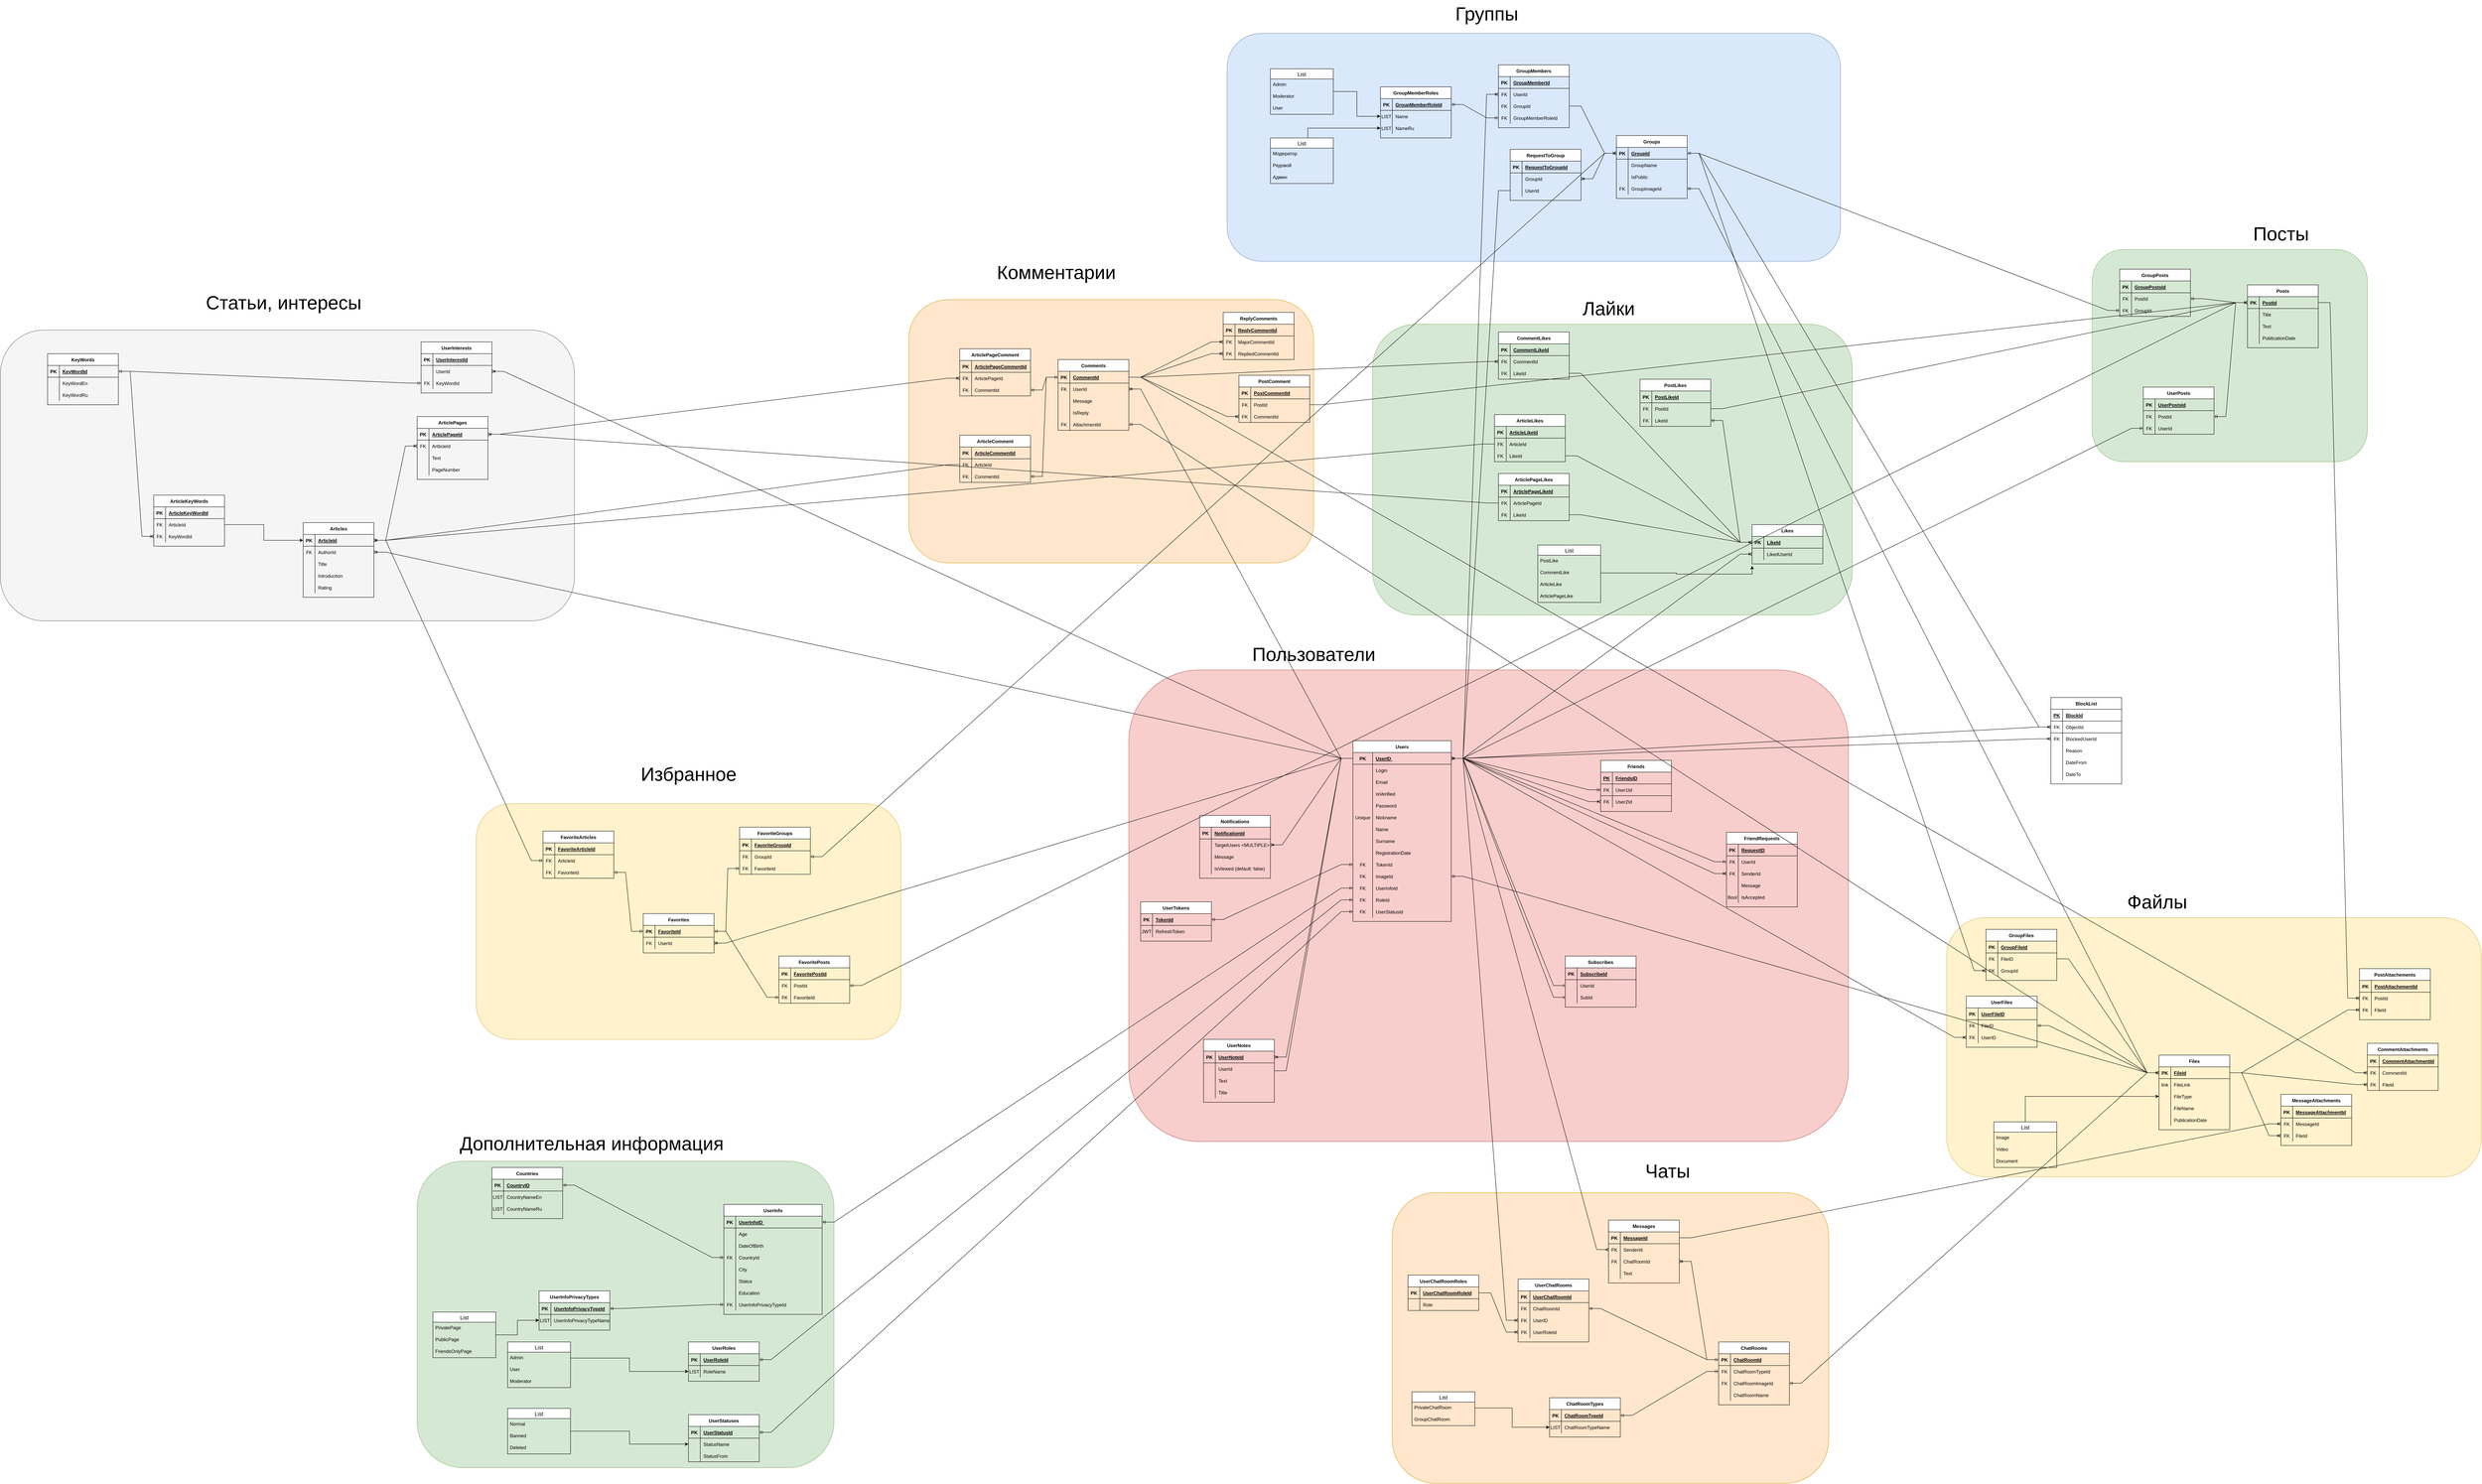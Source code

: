 <mxfile version="20.8.14" type="device"><diagram id="R2lEEEUBdFMjLlhIrx00" name="Page-1"><mxGraphModel dx="4856" dy="2783" grid="1" gridSize="10" guides="1" tooltips="1" connect="1" arrows="1" fold="1" page="1" pageScale="1" pageWidth="850" pageHeight="1100" math="0" shadow="0" extFonts="Permanent Marker^https://fonts.googleapis.com/css?family=Permanent+Marker"><root><mxCell id="0"/><mxCell id="1" parent="0"/><mxCell id="l1lD5lOszMVC9xVHJyCf-2" value="" style="rounded=1;whiteSpace=wrap;html=1;fillColor=#fff2cc;strokeColor=#d6b656;" parent="1" vertex="1"><mxGeometry x="-2060" y="50" width="1080" height="600" as="geometry"/></mxCell><mxCell id="l1lD5lOszMVC9xVHJyCf-1" value="" style="group" parent="1" vertex="1" connectable="0"><mxGeometry x="-3270" y="-1260" width="1460" height="845" as="geometry"/></mxCell><mxCell id="lxMOMLcO4_rgMkAEV-rh-99" value="" style="rounded=1;whiteSpace=wrap;html=1;fontSize=48;fillColor=#f5f5f5;fontColor=#333333;strokeColor=#666666;" parent="l1lD5lOszMVC9xVHJyCf-1" vertex="1"><mxGeometry y="105" width="1460" height="740" as="geometry"/></mxCell><mxCell id="lxMOMLcO4_rgMkAEV-rh-100" value="Статьи, интересы" style="text;html=1;align=center;verticalAlign=middle;resizable=0;points=[];autosize=1;strokeColor=none;fillColor=none;fontSize=48;" parent="l1lD5lOszMVC9xVHJyCf-1" vertex="1"><mxGeometry x="510" width="420" height="70" as="geometry"/></mxCell><mxCell id="lxMOMLcO4_rgMkAEV-rh-107" value="" style="rounded=1;whiteSpace=wrap;html=1;fontSize=48;fillColor=#d5e8d4;strokeColor=#82b366;" parent="1" vertex="1"><mxGeometry x="220" y="-1170" width="1220" height="740" as="geometry"/></mxCell><mxCell id="lxMOMLcO4_rgMkAEV-rh-104" value="" style="rounded=1;whiteSpace=wrap;html=1;fontSize=48;fillColor=#ffe6cc;strokeColor=#d79b00;" parent="1" vertex="1"><mxGeometry x="-960" y="-1232.5" width="1030" height="670" as="geometry"/></mxCell><mxCell id="lxMOMLcO4_rgMkAEV-rh-101" value="" style="rounded=1;whiteSpace=wrap;html=1;fontSize=48;fillColor=#d5e8d4;strokeColor=#82b366;" parent="1" vertex="1"><mxGeometry x="-2210" y="960" width="1060" height="780" as="geometry"/></mxCell><mxCell id="lxMOMLcO4_rgMkAEV-rh-95" value="" style="rounded=1;whiteSpace=wrap;html=1;fontSize=48;fillColor=#f8cecc;strokeColor=#b85450;" parent="1" vertex="1"><mxGeometry x="-400" y="-290" width="1830" height="1200" as="geometry"/></mxCell><mxCell id="lxMOMLcO4_rgMkAEV-rh-90" value="" style="rounded=1;whiteSpace=wrap;html=1;fontSize=48;fillColor=#fff2cc;strokeColor=#d6b656;" parent="1" vertex="1"><mxGeometry x="1680" y="340" width="1360" height="660" as="geometry"/></mxCell><mxCell id="lxMOMLcO4_rgMkAEV-rh-88" value="" style="rounded=1;whiteSpace=wrap;html=1;fontSize=48;fillColor=#ffe6cc;strokeColor=#d79b00;" parent="1" vertex="1"><mxGeometry x="270" y="1040" width="1110" height="740" as="geometry"/></mxCell><mxCell id="lxMOMLcO4_rgMkAEV-rh-86" value="" style="rounded=1;whiteSpace=wrap;html=1;fontSize=48;fillColor=#d5e8d4;strokeColor=#82b366;" parent="1" vertex="1"><mxGeometry x="2050" y="-1360" width="700" height="540" as="geometry"/></mxCell><mxCell id="lxMOMLcO4_rgMkAEV-rh-84" value="" style="rounded=1;whiteSpace=wrap;html=1;fillColor=#dae8fc;strokeColor=#6c8ebf;" parent="1" vertex="1"><mxGeometry x="-150" y="-1910" width="1560" height="580" as="geometry"/></mxCell><mxCell id="C-vyLk0tnHw3VtMMgP7b-23" value="Users" style="shape=table;startSize=30;container=1;collapsible=1;childLayout=tableLayout;fixedRows=1;rowLines=0;fontStyle=1;align=center;resizeLast=1;" parent="1" vertex="1"><mxGeometry x="170" y="-110" width="250" height="460" as="geometry"><mxRectangle x="310" y="190" width="70" height="30" as="alternateBounds"/></mxGeometry></mxCell><mxCell id="C-vyLk0tnHw3VtMMgP7b-24" value="" style="shape=partialRectangle;collapsible=0;dropTarget=0;pointerEvents=0;fillColor=none;points=[[0,0.5],[1,0.5]];portConstraint=eastwest;top=0;left=0;right=0;bottom=1;" parent="C-vyLk0tnHw3VtMMgP7b-23" vertex="1"><mxGeometry y="30" width="250" height="30" as="geometry"/></mxCell><mxCell id="C-vyLk0tnHw3VtMMgP7b-25" value="PK" style="shape=partialRectangle;overflow=hidden;connectable=0;fillColor=none;top=0;left=0;bottom=0;right=0;fontStyle=1;" parent="C-vyLk0tnHw3VtMMgP7b-24" vertex="1"><mxGeometry width="50" height="30" as="geometry"><mxRectangle width="50" height="30" as="alternateBounds"/></mxGeometry></mxCell><mxCell id="C-vyLk0tnHw3VtMMgP7b-26" value="UserID " style="shape=partialRectangle;overflow=hidden;connectable=0;fillColor=none;top=0;left=0;bottom=0;right=0;align=left;spacingLeft=6;fontStyle=5;" parent="C-vyLk0tnHw3VtMMgP7b-24" vertex="1"><mxGeometry x="50" width="200" height="30" as="geometry"><mxRectangle width="200" height="30" as="alternateBounds"/></mxGeometry></mxCell><mxCell id="C-vyLk0tnHw3VtMMgP7b-27" value="" style="shape=partialRectangle;collapsible=0;dropTarget=0;pointerEvents=0;fillColor=none;points=[[0,0.5],[1,0.5]];portConstraint=eastwest;top=0;left=0;right=0;bottom=0;" parent="C-vyLk0tnHw3VtMMgP7b-23" vertex="1"><mxGeometry y="60" width="250" height="30" as="geometry"/></mxCell><mxCell id="C-vyLk0tnHw3VtMMgP7b-28" value="" style="shape=partialRectangle;overflow=hidden;connectable=0;fillColor=none;top=0;left=0;bottom=0;right=0;" parent="C-vyLk0tnHw3VtMMgP7b-27" vertex="1"><mxGeometry width="50" height="30" as="geometry"><mxRectangle width="50" height="30" as="alternateBounds"/></mxGeometry></mxCell><mxCell id="C-vyLk0tnHw3VtMMgP7b-29" value="Login" style="shape=partialRectangle;overflow=hidden;connectable=0;fillColor=none;top=0;left=0;bottom=0;right=0;align=left;spacingLeft=6;" parent="C-vyLk0tnHw3VtMMgP7b-27" vertex="1"><mxGeometry x="50" width="200" height="30" as="geometry"><mxRectangle width="200" height="30" as="alternateBounds"/></mxGeometry></mxCell><mxCell id="6VS75QOuJZgOu_uw0S1E-18" value="" style="shape=partialRectangle;collapsible=0;dropTarget=0;pointerEvents=0;fillColor=none;points=[[0,0.5],[1,0.5]];portConstraint=eastwest;top=0;left=0;right=0;bottom=0;" parent="C-vyLk0tnHw3VtMMgP7b-23" vertex="1"><mxGeometry y="90" width="250" height="30" as="geometry"/></mxCell><mxCell id="6VS75QOuJZgOu_uw0S1E-19" value="" style="shape=partialRectangle;overflow=hidden;connectable=0;fillColor=none;top=0;left=0;bottom=0;right=0;" parent="6VS75QOuJZgOu_uw0S1E-18" vertex="1"><mxGeometry width="50" height="30" as="geometry"><mxRectangle width="50" height="30" as="alternateBounds"/></mxGeometry></mxCell><mxCell id="6VS75QOuJZgOu_uw0S1E-20" value="Email" style="shape=partialRectangle;overflow=hidden;connectable=0;fillColor=none;top=0;left=0;bottom=0;right=0;align=left;spacingLeft=6;" parent="6VS75QOuJZgOu_uw0S1E-18" vertex="1"><mxGeometry x="50" width="200" height="30" as="geometry"><mxRectangle width="200" height="30" as="alternateBounds"/></mxGeometry></mxCell><mxCell id="6VS75QOuJZgOu_uw0S1E-21" value="" style="shape=partialRectangle;collapsible=0;dropTarget=0;pointerEvents=0;fillColor=none;points=[[0,0.5],[1,0.5]];portConstraint=eastwest;top=0;left=0;right=0;bottom=0;" parent="C-vyLk0tnHw3VtMMgP7b-23" vertex="1"><mxGeometry y="120" width="250" height="30" as="geometry"/></mxCell><mxCell id="6VS75QOuJZgOu_uw0S1E-22" value="" style="shape=partialRectangle;overflow=hidden;connectable=0;fillColor=none;top=0;left=0;bottom=0;right=0;" parent="6VS75QOuJZgOu_uw0S1E-21" vertex="1"><mxGeometry width="50" height="30" as="geometry"><mxRectangle width="50" height="30" as="alternateBounds"/></mxGeometry></mxCell><mxCell id="6VS75QOuJZgOu_uw0S1E-23" value="IsVerified" style="shape=partialRectangle;overflow=hidden;connectable=0;fillColor=none;top=0;left=0;bottom=0;right=0;align=left;spacingLeft=6;" parent="6VS75QOuJZgOu_uw0S1E-21" vertex="1"><mxGeometry x="50" width="200" height="30" as="geometry"><mxRectangle width="200" height="30" as="alternateBounds"/></mxGeometry></mxCell><mxCell id="291R3UeptZF1in9V8CaE-1" value="" style="shape=partialRectangle;collapsible=0;dropTarget=0;pointerEvents=0;fillColor=none;points=[[0,0.5],[1,0.5]];portConstraint=eastwest;top=0;left=0;right=0;bottom=0;" parent="C-vyLk0tnHw3VtMMgP7b-23" vertex="1"><mxGeometry y="150" width="250" height="30" as="geometry"/></mxCell><mxCell id="291R3UeptZF1in9V8CaE-2" value="" style="shape=partialRectangle;overflow=hidden;connectable=0;fillColor=none;top=0;left=0;bottom=0;right=0;" parent="291R3UeptZF1in9V8CaE-1" vertex="1"><mxGeometry width="50" height="30" as="geometry"><mxRectangle width="50" height="30" as="alternateBounds"/></mxGeometry></mxCell><mxCell id="291R3UeptZF1in9V8CaE-3" value="Password" style="shape=partialRectangle;overflow=hidden;connectable=0;fillColor=none;top=0;left=0;bottom=0;right=0;align=left;spacingLeft=6;" parent="291R3UeptZF1in9V8CaE-1" vertex="1"><mxGeometry x="50" width="200" height="30" as="geometry"><mxRectangle width="200" height="30" as="alternateBounds"/></mxGeometry></mxCell><mxCell id="291R3UeptZF1in9V8CaE-4" value="" style="shape=partialRectangle;collapsible=0;dropTarget=0;pointerEvents=0;fillColor=none;points=[[0,0.5],[1,0.5]];portConstraint=eastwest;top=0;left=0;right=0;bottom=0;" parent="C-vyLk0tnHw3VtMMgP7b-23" vertex="1"><mxGeometry y="180" width="250" height="30" as="geometry"/></mxCell><mxCell id="291R3UeptZF1in9V8CaE-5" value="Unique" style="shape=partialRectangle;overflow=hidden;connectable=0;fillColor=none;top=0;left=0;bottom=0;right=0;" parent="291R3UeptZF1in9V8CaE-4" vertex="1"><mxGeometry width="50" height="30" as="geometry"><mxRectangle width="50" height="30" as="alternateBounds"/></mxGeometry></mxCell><mxCell id="291R3UeptZF1in9V8CaE-6" value="Nickname" style="shape=partialRectangle;overflow=hidden;connectable=0;fillColor=none;top=0;left=0;bottom=0;right=0;align=left;spacingLeft=6;" parent="291R3UeptZF1in9V8CaE-4" vertex="1"><mxGeometry x="50" width="200" height="30" as="geometry"><mxRectangle width="200" height="30" as="alternateBounds"/></mxGeometry></mxCell><mxCell id="291R3UeptZF1in9V8CaE-7" value="" style="shape=partialRectangle;collapsible=0;dropTarget=0;pointerEvents=0;fillColor=none;points=[[0,0.5],[1,0.5]];portConstraint=eastwest;top=0;left=0;right=0;bottom=0;" parent="C-vyLk0tnHw3VtMMgP7b-23" vertex="1"><mxGeometry y="210" width="250" height="30" as="geometry"/></mxCell><mxCell id="291R3UeptZF1in9V8CaE-8" value="" style="shape=partialRectangle;overflow=hidden;connectable=0;fillColor=none;top=0;left=0;bottom=0;right=0;" parent="291R3UeptZF1in9V8CaE-7" vertex="1"><mxGeometry width="50" height="30" as="geometry"><mxRectangle width="50" height="30" as="alternateBounds"/></mxGeometry></mxCell><mxCell id="291R3UeptZF1in9V8CaE-9" value="Name" style="shape=partialRectangle;overflow=hidden;connectable=0;fillColor=none;top=0;left=0;bottom=0;right=0;align=left;spacingLeft=6;" parent="291R3UeptZF1in9V8CaE-7" vertex="1"><mxGeometry x="50" width="200" height="30" as="geometry"><mxRectangle width="200" height="30" as="alternateBounds"/></mxGeometry></mxCell><mxCell id="291R3UeptZF1in9V8CaE-26" value="" style="shape=partialRectangle;collapsible=0;dropTarget=0;pointerEvents=0;fillColor=none;points=[[0,0.5],[1,0.5]];portConstraint=eastwest;top=0;left=0;right=0;bottom=0;" parent="C-vyLk0tnHw3VtMMgP7b-23" vertex="1"><mxGeometry y="240" width="250" height="30" as="geometry"/></mxCell><mxCell id="291R3UeptZF1in9V8CaE-27" value="" style="shape=partialRectangle;overflow=hidden;connectable=0;fillColor=none;top=0;left=0;bottom=0;right=0;" parent="291R3UeptZF1in9V8CaE-26" vertex="1"><mxGeometry width="50" height="30" as="geometry"><mxRectangle width="50" height="30" as="alternateBounds"/></mxGeometry></mxCell><mxCell id="291R3UeptZF1in9V8CaE-28" value="Surname" style="shape=partialRectangle;overflow=hidden;connectable=0;fillColor=none;top=0;left=0;bottom=0;right=0;align=left;spacingLeft=6;" parent="291R3UeptZF1in9V8CaE-26" vertex="1"><mxGeometry x="50" width="200" height="30" as="geometry"><mxRectangle width="200" height="30" as="alternateBounds"/></mxGeometry></mxCell><mxCell id="6VS75QOuJZgOu_uw0S1E-24" value="" style="shape=partialRectangle;collapsible=0;dropTarget=0;pointerEvents=0;fillColor=none;points=[[0,0.5],[1,0.5]];portConstraint=eastwest;top=0;left=0;right=0;bottom=0;" parent="C-vyLk0tnHw3VtMMgP7b-23" vertex="1"><mxGeometry y="270" width="250" height="30" as="geometry"/></mxCell><mxCell id="6VS75QOuJZgOu_uw0S1E-25" value="" style="shape=partialRectangle;overflow=hidden;connectable=0;fillColor=none;top=0;left=0;bottom=0;right=0;" parent="6VS75QOuJZgOu_uw0S1E-24" vertex="1"><mxGeometry width="50" height="30" as="geometry"><mxRectangle width="50" height="30" as="alternateBounds"/></mxGeometry></mxCell><mxCell id="6VS75QOuJZgOu_uw0S1E-26" value="RegistrationDate" style="shape=partialRectangle;overflow=hidden;connectable=0;fillColor=none;top=0;left=0;bottom=0;right=0;align=left;spacingLeft=6;" parent="6VS75QOuJZgOu_uw0S1E-24" vertex="1"><mxGeometry x="50" width="200" height="30" as="geometry"><mxRectangle width="200" height="30" as="alternateBounds"/></mxGeometry></mxCell><mxCell id="6VS75QOuJZgOu_uw0S1E-14" value="" style="shape=partialRectangle;collapsible=0;dropTarget=0;pointerEvents=0;fillColor=none;points=[[0,0.5],[1,0.5]];portConstraint=eastwest;top=0;left=0;right=0;bottom=0;" parent="C-vyLk0tnHw3VtMMgP7b-23" vertex="1"><mxGeometry y="300" width="250" height="30" as="geometry"/></mxCell><mxCell id="6VS75QOuJZgOu_uw0S1E-15" value="FK" style="shape=partialRectangle;overflow=hidden;connectable=0;fillColor=none;top=0;left=0;bottom=0;right=0;" parent="6VS75QOuJZgOu_uw0S1E-14" vertex="1"><mxGeometry width="50" height="30" as="geometry"><mxRectangle width="50" height="30" as="alternateBounds"/></mxGeometry></mxCell><mxCell id="6VS75QOuJZgOu_uw0S1E-16" value="TokenId" style="shape=partialRectangle;overflow=hidden;connectable=0;fillColor=none;top=0;left=0;bottom=0;right=0;align=left;spacingLeft=6;" parent="6VS75QOuJZgOu_uw0S1E-14" vertex="1"><mxGeometry x="50" width="200" height="30" as="geometry"><mxRectangle width="200" height="30" as="alternateBounds"/></mxGeometry></mxCell><mxCell id="wnrsPPsNyFHlNH_oezWB-1" value="" style="shape=partialRectangle;collapsible=0;dropTarget=0;pointerEvents=0;fillColor=none;points=[[0,0.5],[1,0.5]];portConstraint=eastwest;top=0;left=0;right=0;bottom=0;" parent="C-vyLk0tnHw3VtMMgP7b-23" vertex="1"><mxGeometry y="330" width="250" height="30" as="geometry"/></mxCell><mxCell id="wnrsPPsNyFHlNH_oezWB-2" value="FK" style="shape=partialRectangle;overflow=hidden;connectable=0;fillColor=none;top=0;left=0;bottom=0;right=0;" parent="wnrsPPsNyFHlNH_oezWB-1" vertex="1"><mxGeometry width="50" height="30" as="geometry"><mxRectangle width="50" height="30" as="alternateBounds"/></mxGeometry></mxCell><mxCell id="wnrsPPsNyFHlNH_oezWB-3" value="ImageId" style="shape=partialRectangle;overflow=hidden;connectable=0;fillColor=none;top=0;left=0;bottom=0;right=0;align=left;spacingLeft=6;" parent="wnrsPPsNyFHlNH_oezWB-1" vertex="1"><mxGeometry x="50" width="200" height="30" as="geometry"><mxRectangle width="200" height="30" as="alternateBounds"/></mxGeometry></mxCell><mxCell id="291R3UeptZF1in9V8CaE-54" value="" style="shape=partialRectangle;collapsible=0;dropTarget=0;pointerEvents=0;fillColor=none;points=[[0,0.5],[1,0.5]];portConstraint=eastwest;top=0;left=0;right=0;bottom=0;" parent="C-vyLk0tnHw3VtMMgP7b-23" vertex="1"><mxGeometry y="360" width="250" height="30" as="geometry"/></mxCell><mxCell id="291R3UeptZF1in9V8CaE-55" value="FK" style="shape=partialRectangle;overflow=hidden;connectable=0;fillColor=none;top=0;left=0;bottom=0;right=0;" parent="291R3UeptZF1in9V8CaE-54" vertex="1"><mxGeometry width="50" height="30" as="geometry"><mxRectangle width="50" height="30" as="alternateBounds"/></mxGeometry></mxCell><mxCell id="291R3UeptZF1in9V8CaE-56" value="UserInfoId" style="shape=partialRectangle;overflow=hidden;connectable=0;fillColor=none;top=0;left=0;bottom=0;right=0;align=left;spacingLeft=6;" parent="291R3UeptZF1in9V8CaE-54" vertex="1"><mxGeometry x="50" width="200" height="30" as="geometry"><mxRectangle width="200" height="30" as="alternateBounds"/></mxGeometry></mxCell><mxCell id="291R3UeptZF1in9V8CaE-197" value="" style="shape=partialRectangle;collapsible=0;dropTarget=0;pointerEvents=0;fillColor=none;points=[[0,0.5],[1,0.5]];portConstraint=eastwest;top=0;left=0;right=0;bottom=0;" parent="C-vyLk0tnHw3VtMMgP7b-23" vertex="1"><mxGeometry y="390" width="250" height="30" as="geometry"/></mxCell><mxCell id="291R3UeptZF1in9V8CaE-198" value="FK" style="shape=partialRectangle;overflow=hidden;connectable=0;fillColor=none;top=0;left=0;bottom=0;right=0;" parent="291R3UeptZF1in9V8CaE-197" vertex="1"><mxGeometry width="50" height="30" as="geometry"><mxRectangle width="50" height="30" as="alternateBounds"/></mxGeometry></mxCell><mxCell id="291R3UeptZF1in9V8CaE-199" value="RoleId" style="shape=partialRectangle;overflow=hidden;connectable=0;fillColor=none;top=0;left=0;bottom=0;right=0;align=left;spacingLeft=6;" parent="291R3UeptZF1in9V8CaE-197" vertex="1"><mxGeometry x="50" width="200" height="30" as="geometry"><mxRectangle width="200" height="30" as="alternateBounds"/></mxGeometry></mxCell><mxCell id="vodSgjRjG3SZIMyTDAHh-176" value="" style="shape=partialRectangle;collapsible=0;dropTarget=0;pointerEvents=0;fillColor=none;points=[[0,0.5],[1,0.5]];portConstraint=eastwest;top=0;left=0;right=0;bottom=0;" parent="C-vyLk0tnHw3VtMMgP7b-23" vertex="1"><mxGeometry y="420" width="250" height="30" as="geometry"/></mxCell><mxCell id="vodSgjRjG3SZIMyTDAHh-177" value="FK" style="shape=partialRectangle;overflow=hidden;connectable=0;fillColor=none;top=0;left=0;bottom=0;right=0;" parent="vodSgjRjG3SZIMyTDAHh-176" vertex="1"><mxGeometry width="50" height="30" as="geometry"><mxRectangle width="50" height="30" as="alternateBounds"/></mxGeometry></mxCell><mxCell id="vodSgjRjG3SZIMyTDAHh-178" value="UserStatusId" style="shape=partialRectangle;overflow=hidden;connectable=0;fillColor=none;top=0;left=0;bottom=0;right=0;align=left;spacingLeft=6;" parent="vodSgjRjG3SZIMyTDAHh-176" vertex="1"><mxGeometry x="50" width="200" height="30" as="geometry"><mxRectangle width="200" height="30" as="alternateBounds"/></mxGeometry></mxCell><mxCell id="291R3UeptZF1in9V8CaE-10" value="UserInfo" style="shape=table;startSize=30;container=1;collapsible=1;childLayout=tableLayout;fixedRows=1;rowLines=0;fontStyle=1;align=center;resizeLast=1;" parent="1" vertex="1"><mxGeometry x="-1430" y="1070" width="250" height="280" as="geometry"/></mxCell><mxCell id="291R3UeptZF1in9V8CaE-11" value="" style="shape=partialRectangle;collapsible=0;dropTarget=0;pointerEvents=0;fillColor=none;points=[[0,0.5],[1,0.5]];portConstraint=eastwest;top=0;left=0;right=0;bottom=1;" parent="291R3UeptZF1in9V8CaE-10" vertex="1"><mxGeometry y="30" width="250" height="30" as="geometry"/></mxCell><mxCell id="291R3UeptZF1in9V8CaE-12" value="PK" style="shape=partialRectangle;overflow=hidden;connectable=0;fillColor=none;top=0;left=0;bottom=0;right=0;fontStyle=1;" parent="291R3UeptZF1in9V8CaE-11" vertex="1"><mxGeometry width="30" height="30" as="geometry"><mxRectangle width="30" height="30" as="alternateBounds"/></mxGeometry></mxCell><mxCell id="291R3UeptZF1in9V8CaE-13" value="UserInfoID " style="shape=partialRectangle;overflow=hidden;connectable=0;fillColor=none;top=0;left=0;bottom=0;right=0;align=left;spacingLeft=6;fontStyle=5;" parent="291R3UeptZF1in9V8CaE-11" vertex="1"><mxGeometry x="30" width="220" height="30" as="geometry"><mxRectangle width="220" height="30" as="alternateBounds"/></mxGeometry></mxCell><mxCell id="291R3UeptZF1in9V8CaE-14" value="" style="shape=partialRectangle;collapsible=0;dropTarget=0;pointerEvents=0;fillColor=none;points=[[0,0.5],[1,0.5]];portConstraint=eastwest;top=0;left=0;right=0;bottom=0;" parent="291R3UeptZF1in9V8CaE-10" vertex="1"><mxGeometry y="60" width="250" height="30" as="geometry"/></mxCell><mxCell id="291R3UeptZF1in9V8CaE-15" value="" style="shape=partialRectangle;overflow=hidden;connectable=0;fillColor=none;top=0;left=0;bottom=0;right=0;" parent="291R3UeptZF1in9V8CaE-14" vertex="1"><mxGeometry width="30" height="30" as="geometry"><mxRectangle width="30" height="30" as="alternateBounds"/></mxGeometry></mxCell><mxCell id="291R3UeptZF1in9V8CaE-16" value="Age" style="shape=partialRectangle;overflow=hidden;connectable=0;fillColor=none;top=0;left=0;bottom=0;right=0;align=left;spacingLeft=6;" parent="291R3UeptZF1in9V8CaE-14" vertex="1"><mxGeometry x="30" width="220" height="30" as="geometry"><mxRectangle width="220" height="30" as="alternateBounds"/></mxGeometry></mxCell><mxCell id="vodSgjRjG3SZIMyTDAHh-215" value="" style="shape=partialRectangle;collapsible=0;dropTarget=0;pointerEvents=0;fillColor=none;points=[[0,0.5],[1,0.5]];portConstraint=eastwest;top=0;left=0;right=0;bottom=0;" parent="291R3UeptZF1in9V8CaE-10" vertex="1"><mxGeometry y="90" width="250" height="30" as="geometry"/></mxCell><mxCell id="vodSgjRjG3SZIMyTDAHh-216" value="" style="shape=partialRectangle;overflow=hidden;connectable=0;fillColor=none;top=0;left=0;bottom=0;right=0;" parent="vodSgjRjG3SZIMyTDAHh-215" vertex="1"><mxGeometry width="30" height="30" as="geometry"><mxRectangle width="30" height="30" as="alternateBounds"/></mxGeometry></mxCell><mxCell id="vodSgjRjG3SZIMyTDAHh-217" value="DateOfBirth" style="shape=partialRectangle;overflow=hidden;connectable=0;fillColor=none;top=0;left=0;bottom=0;right=0;align=left;spacingLeft=6;" parent="vodSgjRjG3SZIMyTDAHh-215" vertex="1"><mxGeometry x="30" width="220" height="30" as="geometry"><mxRectangle width="220" height="30" as="alternateBounds"/></mxGeometry></mxCell><mxCell id="291R3UeptZF1in9V8CaE-17" value="" style="shape=partialRectangle;collapsible=0;dropTarget=0;pointerEvents=0;fillColor=none;points=[[0,0.5],[1,0.5]];portConstraint=eastwest;top=0;left=0;right=0;bottom=0;" parent="291R3UeptZF1in9V8CaE-10" vertex="1"><mxGeometry y="120" width="250" height="30" as="geometry"/></mxCell><mxCell id="291R3UeptZF1in9V8CaE-18" value="FK" style="shape=partialRectangle;overflow=hidden;connectable=0;fillColor=none;top=0;left=0;bottom=0;right=0;" parent="291R3UeptZF1in9V8CaE-17" vertex="1"><mxGeometry width="30" height="30" as="geometry"><mxRectangle width="30" height="30" as="alternateBounds"/></mxGeometry></mxCell><mxCell id="291R3UeptZF1in9V8CaE-19" value="CountryId" style="shape=partialRectangle;overflow=hidden;connectable=0;fillColor=none;top=0;left=0;bottom=0;right=0;align=left;spacingLeft=6;" parent="291R3UeptZF1in9V8CaE-17" vertex="1"><mxGeometry x="30" width="220" height="30" as="geometry"><mxRectangle width="220" height="30" as="alternateBounds"/></mxGeometry></mxCell><mxCell id="291R3UeptZF1in9V8CaE-20" value="" style="shape=partialRectangle;collapsible=0;dropTarget=0;pointerEvents=0;fillColor=none;points=[[0,0.5],[1,0.5]];portConstraint=eastwest;top=0;left=0;right=0;bottom=0;" parent="291R3UeptZF1in9V8CaE-10" vertex="1"><mxGeometry y="150" width="250" height="30" as="geometry"/></mxCell><mxCell id="291R3UeptZF1in9V8CaE-21" value="" style="shape=partialRectangle;overflow=hidden;connectable=0;fillColor=none;top=0;left=0;bottom=0;right=0;" parent="291R3UeptZF1in9V8CaE-20" vertex="1"><mxGeometry width="30" height="30" as="geometry"><mxRectangle width="30" height="30" as="alternateBounds"/></mxGeometry></mxCell><mxCell id="291R3UeptZF1in9V8CaE-22" value="City" style="shape=partialRectangle;overflow=hidden;connectable=0;fillColor=none;top=0;left=0;bottom=0;right=0;align=left;spacingLeft=6;" parent="291R3UeptZF1in9V8CaE-20" vertex="1"><mxGeometry x="30" width="220" height="30" as="geometry"><mxRectangle width="220" height="30" as="alternateBounds"/></mxGeometry></mxCell><mxCell id="vodSgjRjG3SZIMyTDAHh-212" value="" style="shape=partialRectangle;collapsible=0;dropTarget=0;pointerEvents=0;fillColor=none;points=[[0,0.5],[1,0.5]];portConstraint=eastwest;top=0;left=0;right=0;bottom=0;" parent="291R3UeptZF1in9V8CaE-10" vertex="1"><mxGeometry y="180" width="250" height="30" as="geometry"/></mxCell><mxCell id="vodSgjRjG3SZIMyTDAHh-213" value="" style="shape=partialRectangle;overflow=hidden;connectable=0;fillColor=none;top=0;left=0;bottom=0;right=0;" parent="vodSgjRjG3SZIMyTDAHh-212" vertex="1"><mxGeometry width="30" height="30" as="geometry"><mxRectangle width="30" height="30" as="alternateBounds"/></mxGeometry></mxCell><mxCell id="vodSgjRjG3SZIMyTDAHh-214" value="Status" style="shape=partialRectangle;overflow=hidden;connectable=0;fillColor=none;top=0;left=0;bottom=0;right=0;align=left;spacingLeft=6;" parent="vodSgjRjG3SZIMyTDAHh-212" vertex="1"><mxGeometry x="30" width="220" height="30" as="geometry"><mxRectangle width="220" height="30" as="alternateBounds"/></mxGeometry></mxCell><mxCell id="vodSgjRjG3SZIMyTDAHh-218" value="" style="shape=partialRectangle;collapsible=0;dropTarget=0;pointerEvents=0;fillColor=none;points=[[0,0.5],[1,0.5]];portConstraint=eastwest;top=0;left=0;right=0;bottom=0;" parent="291R3UeptZF1in9V8CaE-10" vertex="1"><mxGeometry y="210" width="250" height="30" as="geometry"/></mxCell><mxCell id="vodSgjRjG3SZIMyTDAHh-219" value="" style="shape=partialRectangle;overflow=hidden;connectable=0;fillColor=none;top=0;left=0;bottom=0;right=0;" parent="vodSgjRjG3SZIMyTDAHh-218" vertex="1"><mxGeometry width="30" height="30" as="geometry"><mxRectangle width="30" height="30" as="alternateBounds"/></mxGeometry></mxCell><mxCell id="vodSgjRjG3SZIMyTDAHh-220" value="Education" style="shape=partialRectangle;overflow=hidden;connectable=0;fillColor=none;top=0;left=0;bottom=0;right=0;align=left;spacingLeft=6;" parent="vodSgjRjG3SZIMyTDAHh-218" vertex="1"><mxGeometry x="30" width="220" height="30" as="geometry"><mxRectangle width="220" height="30" as="alternateBounds"/></mxGeometry></mxCell><mxCell id="vodSgjRjG3SZIMyTDAHh-221" value="" style="shape=partialRectangle;collapsible=0;dropTarget=0;pointerEvents=0;fillColor=none;points=[[0,0.5],[1,0.5]];portConstraint=eastwest;top=0;left=0;right=0;bottom=0;" parent="291R3UeptZF1in9V8CaE-10" vertex="1"><mxGeometry y="240" width="250" height="30" as="geometry"/></mxCell><mxCell id="vodSgjRjG3SZIMyTDAHh-222" value="FK" style="shape=partialRectangle;overflow=hidden;connectable=0;fillColor=none;top=0;left=0;bottom=0;right=0;" parent="vodSgjRjG3SZIMyTDAHh-221" vertex="1"><mxGeometry width="30" height="30" as="geometry"><mxRectangle width="30" height="30" as="alternateBounds"/></mxGeometry></mxCell><mxCell id="vodSgjRjG3SZIMyTDAHh-223" value="UserInfoPrivacyTypeId" style="shape=partialRectangle;overflow=hidden;connectable=0;fillColor=none;top=0;left=0;bottom=0;right=0;align=left;spacingLeft=6;" parent="vodSgjRjG3SZIMyTDAHh-221" vertex="1"><mxGeometry x="30" width="220" height="30" as="geometry"><mxRectangle width="220" height="30" as="alternateBounds"/></mxGeometry></mxCell><mxCell id="291R3UeptZF1in9V8CaE-32" value="Countries" style="shape=table;startSize=30;container=1;collapsible=1;childLayout=tableLayout;fixedRows=1;rowLines=0;fontStyle=1;align=center;resizeLast=1;" parent="1" vertex="1"><mxGeometry x="-2020" y="976" width="180" height="130" as="geometry"/></mxCell><mxCell id="291R3UeptZF1in9V8CaE-33" value="" style="shape=tableRow;horizontal=0;startSize=0;swimlaneHead=0;swimlaneBody=0;fillColor=none;collapsible=0;dropTarget=0;points=[[0,0.5],[1,0.5]];portConstraint=eastwest;top=0;left=0;right=0;bottom=1;" parent="291R3UeptZF1in9V8CaE-32" vertex="1"><mxGeometry y="30" width="180" height="30" as="geometry"/></mxCell><mxCell id="291R3UeptZF1in9V8CaE-34" value="PK" style="shape=partialRectangle;connectable=0;fillColor=none;top=0;left=0;bottom=0;right=0;fontStyle=1;overflow=hidden;" parent="291R3UeptZF1in9V8CaE-33" vertex="1"><mxGeometry width="30" height="30" as="geometry"><mxRectangle width="30" height="30" as="alternateBounds"/></mxGeometry></mxCell><mxCell id="291R3UeptZF1in9V8CaE-35" value="CountryID" style="shape=partialRectangle;connectable=0;fillColor=none;top=0;left=0;bottom=0;right=0;align=left;spacingLeft=6;fontStyle=5;overflow=hidden;" parent="291R3UeptZF1in9V8CaE-33" vertex="1"><mxGeometry x="30" width="150" height="30" as="geometry"><mxRectangle width="150" height="30" as="alternateBounds"/></mxGeometry></mxCell><mxCell id="291R3UeptZF1in9V8CaE-36" value="" style="shape=tableRow;horizontal=0;startSize=0;swimlaneHead=0;swimlaneBody=0;fillColor=none;collapsible=0;dropTarget=0;points=[[0,0.5],[1,0.5]];portConstraint=eastwest;top=0;left=0;right=0;bottom=0;" parent="291R3UeptZF1in9V8CaE-32" vertex="1"><mxGeometry y="60" width="180" height="30" as="geometry"/></mxCell><mxCell id="291R3UeptZF1in9V8CaE-37" value="LIST" style="shape=partialRectangle;connectable=0;fillColor=none;top=0;left=0;bottom=0;right=0;editable=1;overflow=hidden;" parent="291R3UeptZF1in9V8CaE-36" vertex="1"><mxGeometry width="30" height="30" as="geometry"><mxRectangle width="30" height="30" as="alternateBounds"/></mxGeometry></mxCell><mxCell id="291R3UeptZF1in9V8CaE-38" value="CountryNameEn" style="shape=partialRectangle;connectable=0;fillColor=none;top=0;left=0;bottom=0;right=0;align=left;spacingLeft=6;overflow=hidden;" parent="291R3UeptZF1in9V8CaE-36" vertex="1"><mxGeometry x="30" width="150" height="30" as="geometry"><mxRectangle width="150" height="30" as="alternateBounds"/></mxGeometry></mxCell><mxCell id="6VS75QOuJZgOu_uw0S1E-62" value="" style="shape=tableRow;horizontal=0;startSize=0;swimlaneHead=0;swimlaneBody=0;fillColor=none;collapsible=0;dropTarget=0;points=[[0,0.5],[1,0.5]];portConstraint=eastwest;top=0;left=0;right=0;bottom=0;" parent="291R3UeptZF1in9V8CaE-32" vertex="1"><mxGeometry y="90" width="180" height="30" as="geometry"/></mxCell><mxCell id="6VS75QOuJZgOu_uw0S1E-63" value="LIST" style="shape=partialRectangle;connectable=0;fillColor=none;top=0;left=0;bottom=0;right=0;editable=1;overflow=hidden;" parent="6VS75QOuJZgOu_uw0S1E-62" vertex="1"><mxGeometry width="30" height="30" as="geometry"><mxRectangle width="30" height="30" as="alternateBounds"/></mxGeometry></mxCell><mxCell id="6VS75QOuJZgOu_uw0S1E-64" value="CountryNameRu" style="shape=partialRectangle;connectable=0;fillColor=none;top=0;left=0;bottom=0;right=0;align=left;spacingLeft=6;overflow=hidden;" parent="6VS75QOuJZgOu_uw0S1E-62" vertex="1"><mxGeometry x="30" width="150" height="30" as="geometry"><mxRectangle width="150" height="30" as="alternateBounds"/></mxGeometry></mxCell><mxCell id="291R3UeptZF1in9V8CaE-52" value="" style="edgeStyle=entityRelationEdgeStyle;fontSize=12;html=1;endArrow=ERmandOne;startArrow=ERmandOne;rounded=0;exitX=1;exitY=0.5;exitDx=0;exitDy=0;entryX=0;entryY=0.5;entryDx=0;entryDy=0;" parent="1" source="291R3UeptZF1in9V8CaE-33" target="291R3UeptZF1in9V8CaE-17" edge="1"><mxGeometry width="100" height="100" relative="1" as="geometry"><mxPoint x="-40" y="350" as="sourcePoint"/><mxPoint x="60" y="250" as="targetPoint"/></mxGeometry></mxCell><mxCell id="291R3UeptZF1in9V8CaE-53" value="" style="edgeStyle=entityRelationEdgeStyle;fontSize=12;html=1;endArrow=ERmandOne;startArrow=ERmandOne;rounded=0;exitX=1;exitY=0.5;exitDx=0;exitDy=0;entryX=0;entryY=0.5;entryDx=0;entryDy=0;" parent="1" source="291R3UeptZF1in9V8CaE-11" target="291R3UeptZF1in9V8CaE-54" edge="1"><mxGeometry width="100" height="100" relative="1" as="geometry"><mxPoint x="80" y="265" as="sourcePoint"/><mxPoint x="-160" y="335" as="targetPoint"/></mxGeometry></mxCell><mxCell id="291R3UeptZF1in9V8CaE-73" value="" style="edgeStyle=entityRelationEdgeStyle;fontSize=12;html=1;endArrow=ERmandOne;startArrow=ERmandOne;rounded=0;exitX=1;exitY=0.5;exitDx=0;exitDy=0;entryX=0;entryY=0.5;entryDx=0;entryDy=0;" parent="1" source="C-vyLk0tnHw3VtMMgP7b-24" target="291R3UeptZF1in9V8CaE-70" edge="1"><mxGeometry width="100" height="100" relative="1" as="geometry"><mxPoint x="680" y="460" as="sourcePoint"/><mxPoint x="780" y="360" as="targetPoint"/></mxGeometry></mxCell><mxCell id="291R3UeptZF1in9V8CaE-74" value="" style="edgeStyle=entityRelationEdgeStyle;fontSize=12;html=1;endArrow=ERoneToMany;rounded=0;exitX=1;exitY=0.5;exitDx=0;exitDy=0;entryX=0;entryY=0.5;entryDx=0;entryDy=0;" parent="1" source="C-vyLk0tnHw3VtMMgP7b-24" target="291R3UeptZF1in9V8CaE-61" edge="1"><mxGeometry width="100" height="100" relative="1" as="geometry"><mxPoint x="660" y="380" as="sourcePoint"/><mxPoint x="710" y="320" as="targetPoint"/></mxGeometry></mxCell><mxCell id="291R3UeptZF1in9V8CaE-91" value="" style="edgeStyle=entityRelationEdgeStyle;fontSize=12;html=1;endArrow=ERmandOne;startArrow=ERmandOne;rounded=0;exitX=1;exitY=0.5;exitDx=0;exitDy=0;entryX=0;entryY=0.5;entryDx=0;entryDy=0;" parent="1" source="C-vyLk0tnHw3VtMMgP7b-24" target="291R3UeptZF1in9V8CaE-79" edge="1"><mxGeometry width="100" height="100" relative="1" as="geometry"><mxPoint x="620" y="245" as="sourcePoint"/><mxPoint x="740" y="275" as="targetPoint"/></mxGeometry></mxCell><mxCell id="291R3UeptZF1in9V8CaE-92" value="" style="edgeStyle=entityRelationEdgeStyle;fontSize=12;html=1;endArrow=ERoneToMany;rounded=0;exitX=1;exitY=0.5;exitDx=0;exitDy=0;entryX=0;entryY=0.5;entryDx=0;entryDy=0;" parent="1" source="C-vyLk0tnHw3VtMMgP7b-24" target="291R3UeptZF1in9V8CaE-82" edge="1"><mxGeometry width="100" height="100" relative="1" as="geometry"><mxPoint x="600" y="270" as="sourcePoint"/><mxPoint x="720" y="330" as="targetPoint"/></mxGeometry></mxCell><mxCell id="291R3UeptZF1in9V8CaE-113" value="" style="edgeStyle=entityRelationEdgeStyle;fontSize=12;html=1;endArrow=ERmany;startArrow=ERmany;rounded=0;entryX=1;entryY=0.5;entryDx=0;entryDy=0;exitX=0;exitY=0.5;exitDx=0;exitDy=0;" parent="1" source="291R3UeptZF1in9V8CaE-100" target="C-vyLk0tnHw3VtMMgP7b-24" edge="1"><mxGeometry width="100" height="100" relative="1" as="geometry"><mxPoint x="720" y="610" as="sourcePoint"/><mxPoint x="820" y="510" as="targetPoint"/></mxGeometry></mxCell><mxCell id="291R3UeptZF1in9V8CaE-114" value="Files" style="shape=table;startSize=30;container=1;collapsible=1;childLayout=tableLayout;fixedRows=1;rowLines=0;fontStyle=1;align=center;resizeLast=1;" parent="1" vertex="1"><mxGeometry x="2220" y="690" width="180" height="190" as="geometry"/></mxCell><mxCell id="291R3UeptZF1in9V8CaE-115" value="" style="shape=tableRow;horizontal=0;startSize=0;swimlaneHead=0;swimlaneBody=0;fillColor=none;collapsible=0;dropTarget=0;points=[[0,0.5],[1,0.5]];portConstraint=eastwest;top=0;left=0;right=0;bottom=1;" parent="291R3UeptZF1in9V8CaE-114" vertex="1"><mxGeometry y="30" width="180" height="30" as="geometry"/></mxCell><mxCell id="291R3UeptZF1in9V8CaE-116" value="PK" style="shape=partialRectangle;connectable=0;fillColor=none;top=0;left=0;bottom=0;right=0;fontStyle=1;overflow=hidden;" parent="291R3UeptZF1in9V8CaE-115" vertex="1"><mxGeometry width="30" height="30" as="geometry"><mxRectangle width="30" height="30" as="alternateBounds"/></mxGeometry></mxCell><mxCell id="291R3UeptZF1in9V8CaE-117" value="FileId" style="shape=partialRectangle;connectable=0;fillColor=none;top=0;left=0;bottom=0;right=0;align=left;spacingLeft=6;fontStyle=5;overflow=hidden;" parent="291R3UeptZF1in9V8CaE-115" vertex="1"><mxGeometry x="30" width="150" height="30" as="geometry"><mxRectangle width="150" height="30" as="alternateBounds"/></mxGeometry></mxCell><mxCell id="291R3UeptZF1in9V8CaE-127" value="" style="shape=tableRow;horizontal=0;startSize=0;swimlaneHead=0;swimlaneBody=0;fillColor=none;collapsible=0;dropTarget=0;points=[[0,0.5],[1,0.5]];portConstraint=eastwest;top=0;left=0;right=0;bottom=0;" parent="291R3UeptZF1in9V8CaE-114" vertex="1"><mxGeometry y="60" width="180" height="30" as="geometry"/></mxCell><mxCell id="291R3UeptZF1in9V8CaE-128" value="link" style="shape=partialRectangle;connectable=0;fillColor=none;top=0;left=0;bottom=0;right=0;editable=1;overflow=hidden;" parent="291R3UeptZF1in9V8CaE-127" vertex="1"><mxGeometry width="30" height="30" as="geometry"><mxRectangle width="30" height="30" as="alternateBounds"/></mxGeometry></mxCell><mxCell id="291R3UeptZF1in9V8CaE-129" value="FileLink" style="shape=partialRectangle;connectable=0;fillColor=none;top=0;left=0;bottom=0;right=0;align=left;spacingLeft=6;overflow=hidden;" parent="291R3UeptZF1in9V8CaE-127" vertex="1"><mxGeometry x="30" width="150" height="30" as="geometry"><mxRectangle width="150" height="30" as="alternateBounds"/></mxGeometry></mxCell><mxCell id="291R3UeptZF1in9V8CaE-335" value="" style="shape=tableRow;horizontal=0;startSize=0;swimlaneHead=0;swimlaneBody=0;fillColor=none;collapsible=0;dropTarget=0;points=[[0,0.5],[1,0.5]];portConstraint=eastwest;top=0;left=0;right=0;bottom=0;" parent="291R3UeptZF1in9V8CaE-114" vertex="1"><mxGeometry y="90" width="180" height="30" as="geometry"/></mxCell><mxCell id="291R3UeptZF1in9V8CaE-336" value="" style="shape=partialRectangle;connectable=0;fillColor=none;top=0;left=0;bottom=0;right=0;editable=1;overflow=hidden;" parent="291R3UeptZF1in9V8CaE-335" vertex="1"><mxGeometry width="30" height="30" as="geometry"><mxRectangle width="30" height="30" as="alternateBounds"/></mxGeometry></mxCell><mxCell id="291R3UeptZF1in9V8CaE-337" value="FileType" style="shape=partialRectangle;connectable=0;fillColor=none;top=0;left=0;bottom=0;right=0;align=left;spacingLeft=6;overflow=hidden;" parent="291R3UeptZF1in9V8CaE-335" vertex="1"><mxGeometry x="30" width="150" height="30" as="geometry"><mxRectangle width="150" height="30" as="alternateBounds"/></mxGeometry></mxCell><mxCell id="6VS75QOuJZgOu_uw0S1E-71" value="" style="shape=tableRow;horizontal=0;startSize=0;swimlaneHead=0;swimlaneBody=0;fillColor=none;collapsible=0;dropTarget=0;points=[[0,0.5],[1,0.5]];portConstraint=eastwest;top=0;left=0;right=0;bottom=0;" parent="291R3UeptZF1in9V8CaE-114" vertex="1"><mxGeometry y="120" width="180" height="30" as="geometry"/></mxCell><mxCell id="6VS75QOuJZgOu_uw0S1E-72" value="" style="shape=partialRectangle;connectable=0;fillColor=none;top=0;left=0;bottom=0;right=0;editable=1;overflow=hidden;" parent="6VS75QOuJZgOu_uw0S1E-71" vertex="1"><mxGeometry width="30" height="30" as="geometry"><mxRectangle width="30" height="30" as="alternateBounds"/></mxGeometry></mxCell><mxCell id="6VS75QOuJZgOu_uw0S1E-73" value="FileName" style="shape=partialRectangle;connectable=0;fillColor=none;top=0;left=0;bottom=0;right=0;align=left;spacingLeft=6;overflow=hidden;" parent="6VS75QOuJZgOu_uw0S1E-71" vertex="1"><mxGeometry x="30" width="150" height="30" as="geometry"><mxRectangle width="150" height="30" as="alternateBounds"/></mxGeometry></mxCell><mxCell id="6VS75QOuJZgOu_uw0S1E-74" value="" style="shape=tableRow;horizontal=0;startSize=0;swimlaneHead=0;swimlaneBody=0;fillColor=none;collapsible=0;dropTarget=0;points=[[0,0.5],[1,0.5]];portConstraint=eastwest;top=0;left=0;right=0;bottom=0;" parent="291R3UeptZF1in9V8CaE-114" vertex="1"><mxGeometry y="150" width="180" height="30" as="geometry"/></mxCell><mxCell id="6VS75QOuJZgOu_uw0S1E-75" value="" style="shape=partialRectangle;connectable=0;fillColor=none;top=0;left=0;bottom=0;right=0;editable=1;overflow=hidden;" parent="6VS75QOuJZgOu_uw0S1E-74" vertex="1"><mxGeometry width="30" height="30" as="geometry"><mxRectangle width="30" height="30" as="alternateBounds"/></mxGeometry></mxCell><mxCell id="6VS75QOuJZgOu_uw0S1E-76" value="PublicationDate" style="shape=partialRectangle;connectable=0;fillColor=none;top=0;left=0;bottom=0;right=0;align=left;spacingLeft=6;overflow=hidden;" parent="6VS75QOuJZgOu_uw0S1E-74" vertex="1"><mxGeometry x="30" width="150" height="30" as="geometry"><mxRectangle width="150" height="30" as="alternateBounds"/></mxGeometry></mxCell><mxCell id="291R3UeptZF1in9V8CaE-141" value="" style="edgeStyle=entityRelationEdgeStyle;fontSize=12;html=1;endArrow=ERoneToMany;rounded=0;exitX=1;exitY=0.5;exitDx=0;exitDy=0;entryX=0;entryY=0.5;entryDx=0;entryDy=0;" parent="1" source="C-vyLk0tnHw3VtMMgP7b-24" target="291R3UeptZF1in9V8CaE-138" edge="1"><mxGeometry width="100" height="100" relative="1" as="geometry"><mxPoint x="620" y="245" as="sourcePoint"/><mxPoint x="990" y="305" as="targetPoint"/></mxGeometry></mxCell><mxCell id="291R3UeptZF1in9V8CaE-142" value="" style="edgeStyle=entityRelationEdgeStyle;fontSize=12;html=1;endArrow=ERoneToMany;rounded=0;exitX=1;exitY=0.5;exitDx=0;exitDy=0;entryX=0;entryY=0.5;entryDx=0;entryDy=0;" parent="1" source="C-vyLk0tnHw3VtMMgP7b-24" target="291R3UeptZF1in9V8CaE-135" edge="1"><mxGeometry width="100" height="100" relative="1" as="geometry"><mxPoint x="630" y="255" as="sourcePoint"/><mxPoint x="1000" y="315" as="targetPoint"/></mxGeometry></mxCell><mxCell id="291R3UeptZF1in9V8CaE-185" value="UserFiles" style="shape=table;startSize=30;container=1;collapsible=1;childLayout=tableLayout;fixedRows=1;rowLines=0;fontStyle=1;align=center;resizeLast=1;" parent="1" vertex="1"><mxGeometry x="1730" y="540" width="180" height="130" as="geometry"/></mxCell><mxCell id="291R3UeptZF1in9V8CaE-186" value="" style="shape=tableRow;horizontal=0;startSize=0;swimlaneHead=0;swimlaneBody=0;fillColor=none;collapsible=0;dropTarget=0;points=[[0,0.5],[1,0.5]];portConstraint=eastwest;top=0;left=0;right=0;bottom=1;" parent="291R3UeptZF1in9V8CaE-185" vertex="1"><mxGeometry y="30" width="180" height="30" as="geometry"/></mxCell><mxCell id="291R3UeptZF1in9V8CaE-187" value="PK" style="shape=partialRectangle;connectable=0;fillColor=none;top=0;left=0;bottom=0;right=0;fontStyle=1;overflow=hidden;" parent="291R3UeptZF1in9V8CaE-186" vertex="1"><mxGeometry width="30" height="30" as="geometry"><mxRectangle width="30" height="30" as="alternateBounds"/></mxGeometry></mxCell><mxCell id="291R3UeptZF1in9V8CaE-188" value="UserFileID" style="shape=partialRectangle;connectable=0;fillColor=none;top=0;left=0;bottom=0;right=0;align=left;spacingLeft=6;fontStyle=5;overflow=hidden;" parent="291R3UeptZF1in9V8CaE-186" vertex="1"><mxGeometry x="30" width="150" height="30" as="geometry"><mxRectangle width="150" height="30" as="alternateBounds"/></mxGeometry></mxCell><mxCell id="291R3UeptZF1in9V8CaE-189" value="" style="shape=tableRow;horizontal=0;startSize=0;swimlaneHead=0;swimlaneBody=0;fillColor=none;collapsible=0;dropTarget=0;points=[[0,0.5],[1,0.5]];portConstraint=eastwest;top=0;left=0;right=0;bottom=0;" parent="291R3UeptZF1in9V8CaE-185" vertex="1"><mxGeometry y="60" width="180" height="30" as="geometry"/></mxCell><mxCell id="291R3UeptZF1in9V8CaE-190" value="FK" style="shape=partialRectangle;connectable=0;fillColor=none;top=0;left=0;bottom=0;right=0;editable=1;overflow=hidden;" parent="291R3UeptZF1in9V8CaE-189" vertex="1"><mxGeometry width="30" height="30" as="geometry"><mxRectangle width="30" height="30" as="alternateBounds"/></mxGeometry></mxCell><mxCell id="291R3UeptZF1in9V8CaE-191" value="FileID" style="shape=partialRectangle;connectable=0;fillColor=none;top=0;left=0;bottom=0;right=0;align=left;spacingLeft=6;overflow=hidden;" parent="291R3UeptZF1in9V8CaE-189" vertex="1"><mxGeometry x="30" width="150" height="30" as="geometry"><mxRectangle width="150" height="30" as="alternateBounds"/></mxGeometry></mxCell><mxCell id="291R3UeptZF1in9V8CaE-192" value="" style="shape=tableRow;horizontal=0;startSize=0;swimlaneHead=0;swimlaneBody=0;fillColor=none;collapsible=0;dropTarget=0;points=[[0,0.5],[1,0.5]];portConstraint=eastwest;top=0;left=0;right=0;bottom=0;" parent="291R3UeptZF1in9V8CaE-185" vertex="1"><mxGeometry y="90" width="180" height="30" as="geometry"/></mxCell><mxCell id="291R3UeptZF1in9V8CaE-193" value="FK" style="shape=partialRectangle;connectable=0;fillColor=none;top=0;left=0;bottom=0;right=0;editable=1;overflow=hidden;" parent="291R3UeptZF1in9V8CaE-192" vertex="1"><mxGeometry width="30" height="30" as="geometry"><mxRectangle width="30" height="30" as="alternateBounds"/></mxGeometry></mxCell><mxCell id="291R3UeptZF1in9V8CaE-194" value="UserID" style="shape=partialRectangle;connectable=0;fillColor=none;top=0;left=0;bottom=0;right=0;align=left;spacingLeft=6;overflow=hidden;" parent="291R3UeptZF1in9V8CaE-192" vertex="1"><mxGeometry x="30" width="150" height="30" as="geometry"><mxRectangle width="150" height="30" as="alternateBounds"/></mxGeometry></mxCell><mxCell id="291R3UeptZF1in9V8CaE-195" value="" style="edgeStyle=entityRelationEdgeStyle;fontSize=12;html=1;endArrow=ERoneToMany;rounded=0;exitX=1;exitY=0.5;exitDx=0;exitDy=0;entryX=0;entryY=0.5;entryDx=0;entryDy=0;" parent="1" source="C-vyLk0tnHw3VtMMgP7b-24" target="291R3UeptZF1in9V8CaE-192" edge="1"><mxGeometry width="100" height="100" relative="1" as="geometry"><mxPoint x="620" y="245" as="sourcePoint"/><mxPoint x="680" y="685" as="targetPoint"/></mxGeometry></mxCell><mxCell id="291R3UeptZF1in9V8CaE-196" value="" style="edgeStyle=entityRelationEdgeStyle;fontSize=12;html=1;endArrow=ERmandOne;startArrow=ERmandOne;rounded=0;entryX=0;entryY=0.5;entryDx=0;entryDy=0;exitX=1;exitY=0.5;exitDx=0;exitDy=0;" parent="1" source="291R3UeptZF1in9V8CaE-189" target="291R3UeptZF1in9V8CaE-115" edge="1"><mxGeometry width="100" height="100" relative="1" as="geometry"><mxPoint x="860" y="815" as="sourcePoint"/><mxPoint x="930" y="825" as="targetPoint"/></mxGeometry></mxCell><mxCell id="291R3UeptZF1in9V8CaE-200" value="Groups" style="shape=table;startSize=30;container=1;collapsible=1;childLayout=tableLayout;fixedRows=1;rowLines=0;fontStyle=1;align=center;resizeLast=1;" parent="1" vertex="1"><mxGeometry x="840" y="-1650" width="180" height="160" as="geometry"/></mxCell><mxCell id="291R3UeptZF1in9V8CaE-201" value="" style="shape=tableRow;horizontal=0;startSize=0;swimlaneHead=0;swimlaneBody=0;fillColor=none;collapsible=0;dropTarget=0;points=[[0,0.5],[1,0.5]];portConstraint=eastwest;top=0;left=0;right=0;bottom=1;" parent="291R3UeptZF1in9V8CaE-200" vertex="1"><mxGeometry y="30" width="180" height="30" as="geometry"/></mxCell><mxCell id="291R3UeptZF1in9V8CaE-202" value="PK" style="shape=partialRectangle;connectable=0;fillColor=none;top=0;left=0;bottom=0;right=0;fontStyle=1;overflow=hidden;" parent="291R3UeptZF1in9V8CaE-201" vertex="1"><mxGeometry width="30" height="30" as="geometry"><mxRectangle width="30" height="30" as="alternateBounds"/></mxGeometry></mxCell><mxCell id="291R3UeptZF1in9V8CaE-203" value="GroupId" style="shape=partialRectangle;connectable=0;fillColor=none;top=0;left=0;bottom=0;right=0;align=left;spacingLeft=6;fontStyle=5;overflow=hidden;" parent="291R3UeptZF1in9V8CaE-201" vertex="1"><mxGeometry x="30" width="150" height="30" as="geometry"><mxRectangle width="150" height="30" as="alternateBounds"/></mxGeometry></mxCell><mxCell id="291R3UeptZF1in9V8CaE-204" value="" style="shape=tableRow;horizontal=0;startSize=0;swimlaneHead=0;swimlaneBody=0;fillColor=none;collapsible=0;dropTarget=0;points=[[0,0.5],[1,0.5]];portConstraint=eastwest;top=0;left=0;right=0;bottom=0;" parent="291R3UeptZF1in9V8CaE-200" vertex="1"><mxGeometry y="60" width="180" height="30" as="geometry"/></mxCell><mxCell id="291R3UeptZF1in9V8CaE-205" value="" style="shape=partialRectangle;connectable=0;fillColor=none;top=0;left=0;bottom=0;right=0;editable=1;overflow=hidden;" parent="291R3UeptZF1in9V8CaE-204" vertex="1"><mxGeometry width="30" height="30" as="geometry"><mxRectangle width="30" height="30" as="alternateBounds"/></mxGeometry></mxCell><mxCell id="291R3UeptZF1in9V8CaE-206" value="GroupName" style="shape=partialRectangle;connectable=0;fillColor=none;top=0;left=0;bottom=0;right=0;align=left;spacingLeft=6;overflow=hidden;" parent="291R3UeptZF1in9V8CaE-204" vertex="1"><mxGeometry x="30" width="150" height="30" as="geometry"><mxRectangle width="150" height="30" as="alternateBounds"/></mxGeometry></mxCell><mxCell id="vodSgjRjG3SZIMyTDAHh-102" value="" style="shape=tableRow;horizontal=0;startSize=0;swimlaneHead=0;swimlaneBody=0;fillColor=none;collapsible=0;dropTarget=0;points=[[0,0.5],[1,0.5]];portConstraint=eastwest;top=0;left=0;right=0;bottom=0;" parent="291R3UeptZF1in9V8CaE-200" vertex="1"><mxGeometry y="90" width="180" height="30" as="geometry"/></mxCell><mxCell id="vodSgjRjG3SZIMyTDAHh-103" value="" style="shape=partialRectangle;connectable=0;fillColor=none;top=0;left=0;bottom=0;right=0;editable=1;overflow=hidden;" parent="vodSgjRjG3SZIMyTDAHh-102" vertex="1"><mxGeometry width="30" height="30" as="geometry"><mxRectangle width="30" height="30" as="alternateBounds"/></mxGeometry></mxCell><mxCell id="vodSgjRjG3SZIMyTDAHh-104" value="IsPublic" style="shape=partialRectangle;connectable=0;fillColor=none;top=0;left=0;bottom=0;right=0;align=left;spacingLeft=6;overflow=hidden;" parent="vodSgjRjG3SZIMyTDAHh-102" vertex="1"><mxGeometry x="30" width="150" height="30" as="geometry"><mxRectangle width="150" height="30" as="alternateBounds"/></mxGeometry></mxCell><mxCell id="wnrsPPsNyFHlNH_oezWB-4" value="" style="shape=tableRow;horizontal=0;startSize=0;swimlaneHead=0;swimlaneBody=0;fillColor=none;collapsible=0;dropTarget=0;points=[[0,0.5],[1,0.5]];portConstraint=eastwest;top=0;left=0;right=0;bottom=0;" parent="291R3UeptZF1in9V8CaE-200" vertex="1"><mxGeometry y="120" width="180" height="30" as="geometry"/></mxCell><mxCell id="wnrsPPsNyFHlNH_oezWB-5" value="FK" style="shape=partialRectangle;connectable=0;fillColor=none;top=0;left=0;bottom=0;right=0;editable=1;overflow=hidden;" parent="wnrsPPsNyFHlNH_oezWB-4" vertex="1"><mxGeometry width="30" height="30" as="geometry"><mxRectangle width="30" height="30" as="alternateBounds"/></mxGeometry></mxCell><mxCell id="wnrsPPsNyFHlNH_oezWB-6" value="GroupImageId" style="shape=partialRectangle;connectable=0;fillColor=none;top=0;left=0;bottom=0;right=0;align=left;spacingLeft=6;overflow=hidden;" parent="wnrsPPsNyFHlNH_oezWB-4" vertex="1"><mxGeometry x="30" width="150" height="30" as="geometry"><mxRectangle width="150" height="30" as="alternateBounds"/></mxGeometry></mxCell><mxCell id="291R3UeptZF1in9V8CaE-219" value="GroupMembers" style="shape=table;startSize=30;container=1;collapsible=1;childLayout=tableLayout;fixedRows=1;rowLines=0;fontStyle=1;align=center;resizeLast=1;" parent="1" vertex="1"><mxGeometry x="540" y="-1830" width="180" height="160" as="geometry"/></mxCell><mxCell id="291R3UeptZF1in9V8CaE-220" value="" style="shape=tableRow;horizontal=0;startSize=0;swimlaneHead=0;swimlaneBody=0;fillColor=none;collapsible=0;dropTarget=0;points=[[0,0.5],[1,0.5]];portConstraint=eastwest;top=0;left=0;right=0;bottom=1;" parent="291R3UeptZF1in9V8CaE-219" vertex="1"><mxGeometry y="30" width="180" height="30" as="geometry"/></mxCell><mxCell id="291R3UeptZF1in9V8CaE-221" value="PK" style="shape=partialRectangle;connectable=0;fillColor=none;top=0;left=0;bottom=0;right=0;fontStyle=1;overflow=hidden;" parent="291R3UeptZF1in9V8CaE-220" vertex="1"><mxGeometry width="30" height="30" as="geometry"><mxRectangle width="30" height="30" as="alternateBounds"/></mxGeometry></mxCell><mxCell id="291R3UeptZF1in9V8CaE-222" value="GroupMemberId" style="shape=partialRectangle;connectable=0;fillColor=none;top=0;left=0;bottom=0;right=0;align=left;spacingLeft=6;fontStyle=5;overflow=hidden;" parent="291R3UeptZF1in9V8CaE-220" vertex="1"><mxGeometry x="30" width="150" height="30" as="geometry"><mxRectangle width="150" height="30" as="alternateBounds"/></mxGeometry></mxCell><mxCell id="291R3UeptZF1in9V8CaE-223" value="" style="shape=tableRow;horizontal=0;startSize=0;swimlaneHead=0;swimlaneBody=0;fillColor=none;collapsible=0;dropTarget=0;points=[[0,0.5],[1,0.5]];portConstraint=eastwest;top=0;left=0;right=0;bottom=0;" parent="291R3UeptZF1in9V8CaE-219" vertex="1"><mxGeometry y="60" width="180" height="30" as="geometry"/></mxCell><mxCell id="291R3UeptZF1in9V8CaE-224" value="FK" style="shape=partialRectangle;connectable=0;fillColor=none;top=0;left=0;bottom=0;right=0;editable=1;overflow=hidden;" parent="291R3UeptZF1in9V8CaE-223" vertex="1"><mxGeometry width="30" height="30" as="geometry"><mxRectangle width="30" height="30" as="alternateBounds"/></mxGeometry></mxCell><mxCell id="291R3UeptZF1in9V8CaE-225" value="UserId" style="shape=partialRectangle;connectable=0;fillColor=none;top=0;left=0;bottom=0;right=0;align=left;spacingLeft=6;overflow=hidden;" parent="291R3UeptZF1in9V8CaE-223" vertex="1"><mxGeometry x="30" width="150" height="30" as="geometry"><mxRectangle width="150" height="30" as="alternateBounds"/></mxGeometry></mxCell><mxCell id="291R3UeptZF1in9V8CaE-226" value="" style="shape=tableRow;horizontal=0;startSize=0;swimlaneHead=0;swimlaneBody=0;fillColor=none;collapsible=0;dropTarget=0;points=[[0,0.5],[1,0.5]];portConstraint=eastwest;top=0;left=0;right=0;bottom=0;" parent="291R3UeptZF1in9V8CaE-219" vertex="1"><mxGeometry y="90" width="180" height="30" as="geometry"/></mxCell><mxCell id="291R3UeptZF1in9V8CaE-227" value="FK" style="shape=partialRectangle;connectable=0;fillColor=none;top=0;left=0;bottom=0;right=0;editable=1;overflow=hidden;" parent="291R3UeptZF1in9V8CaE-226" vertex="1"><mxGeometry width="30" height="30" as="geometry"><mxRectangle width="30" height="30" as="alternateBounds"/></mxGeometry></mxCell><mxCell id="291R3UeptZF1in9V8CaE-228" value="GroupId" style="shape=partialRectangle;connectable=0;fillColor=none;top=0;left=0;bottom=0;right=0;align=left;spacingLeft=6;overflow=hidden;" parent="291R3UeptZF1in9V8CaE-226" vertex="1"><mxGeometry x="30" width="150" height="30" as="geometry"><mxRectangle width="150" height="30" as="alternateBounds"/></mxGeometry></mxCell><mxCell id="291R3UeptZF1in9V8CaE-229" value="" style="shape=tableRow;horizontal=0;startSize=0;swimlaneHead=0;swimlaneBody=0;fillColor=none;collapsible=0;dropTarget=0;points=[[0,0.5],[1,0.5]];portConstraint=eastwest;top=0;left=0;right=0;bottom=0;" parent="291R3UeptZF1in9V8CaE-219" vertex="1"><mxGeometry y="120" width="180" height="30" as="geometry"/></mxCell><mxCell id="291R3UeptZF1in9V8CaE-230" value="FK" style="shape=partialRectangle;connectable=0;fillColor=none;top=0;left=0;bottom=0;right=0;editable=1;overflow=hidden;" parent="291R3UeptZF1in9V8CaE-229" vertex="1"><mxGeometry width="30" height="30" as="geometry"><mxRectangle width="30" height="30" as="alternateBounds"/></mxGeometry></mxCell><mxCell id="291R3UeptZF1in9V8CaE-231" value="GroupMemberRoleId" style="shape=partialRectangle;connectable=0;fillColor=none;top=0;left=0;bottom=0;right=0;align=left;spacingLeft=6;overflow=hidden;fontStyle=0" parent="291R3UeptZF1in9V8CaE-229" vertex="1"><mxGeometry x="30" width="150" height="30" as="geometry"><mxRectangle width="150" height="30" as="alternateBounds"/></mxGeometry></mxCell><mxCell id="291R3UeptZF1in9V8CaE-232" value="GroupMemberRoles" style="shape=table;startSize=30;container=1;collapsible=1;childLayout=tableLayout;fixedRows=1;rowLines=0;fontStyle=1;align=center;resizeLast=1;" parent="1" vertex="1"><mxGeometry x="240" y="-1774" width="180" height="130" as="geometry"/></mxCell><mxCell id="291R3UeptZF1in9V8CaE-233" value="" style="shape=tableRow;horizontal=0;startSize=0;swimlaneHead=0;swimlaneBody=0;fillColor=none;collapsible=0;dropTarget=0;points=[[0,0.5],[1,0.5]];portConstraint=eastwest;top=0;left=0;right=0;bottom=1;" parent="291R3UeptZF1in9V8CaE-232" vertex="1"><mxGeometry y="30" width="180" height="30" as="geometry"/></mxCell><mxCell id="291R3UeptZF1in9V8CaE-234" value="PK" style="shape=partialRectangle;connectable=0;fillColor=none;top=0;left=0;bottom=0;right=0;fontStyle=1;overflow=hidden;" parent="291R3UeptZF1in9V8CaE-233" vertex="1"><mxGeometry width="30" height="30" as="geometry"><mxRectangle width="30" height="30" as="alternateBounds"/></mxGeometry></mxCell><mxCell id="291R3UeptZF1in9V8CaE-235" value="GroupMemberRoleId" style="shape=partialRectangle;connectable=0;fillColor=none;top=0;left=0;bottom=0;right=0;align=left;spacingLeft=6;fontStyle=5;overflow=hidden;" parent="291R3UeptZF1in9V8CaE-233" vertex="1"><mxGeometry x="30" width="150" height="30" as="geometry"><mxRectangle width="150" height="30" as="alternateBounds"/></mxGeometry></mxCell><mxCell id="291R3UeptZF1in9V8CaE-236" value="" style="shape=tableRow;horizontal=0;startSize=0;swimlaneHead=0;swimlaneBody=0;fillColor=none;collapsible=0;dropTarget=0;points=[[0,0.5],[1,0.5]];portConstraint=eastwest;top=0;left=0;right=0;bottom=0;" parent="291R3UeptZF1in9V8CaE-232" vertex="1"><mxGeometry y="60" width="180" height="30" as="geometry"/></mxCell><mxCell id="291R3UeptZF1in9V8CaE-237" value="LIST" style="shape=partialRectangle;connectable=0;fillColor=none;top=0;left=0;bottom=0;right=0;editable=1;overflow=hidden;" parent="291R3UeptZF1in9V8CaE-236" vertex="1"><mxGeometry width="30" height="30" as="geometry"><mxRectangle width="30" height="30" as="alternateBounds"/></mxGeometry></mxCell><mxCell id="291R3UeptZF1in9V8CaE-238" value="Name" style="shape=partialRectangle;connectable=0;fillColor=none;top=0;left=0;bottom=0;right=0;align=left;spacingLeft=6;overflow=hidden;" parent="291R3UeptZF1in9V8CaE-236" vertex="1"><mxGeometry x="30" width="150" height="30" as="geometry"><mxRectangle width="150" height="30" as="alternateBounds"/></mxGeometry></mxCell><mxCell id="0J5ys6bz85VtyIDurSkQ-17" value="" style="shape=tableRow;horizontal=0;startSize=0;swimlaneHead=0;swimlaneBody=0;fillColor=none;collapsible=0;dropTarget=0;points=[[0,0.5],[1,0.5]];portConstraint=eastwest;top=0;left=0;right=0;bottom=0;" parent="291R3UeptZF1in9V8CaE-232" vertex="1"><mxGeometry y="90" width="180" height="30" as="geometry"/></mxCell><mxCell id="0J5ys6bz85VtyIDurSkQ-18" value="LIST" style="shape=partialRectangle;connectable=0;fillColor=none;top=0;left=0;bottom=0;right=0;editable=1;overflow=hidden;" parent="0J5ys6bz85VtyIDurSkQ-17" vertex="1"><mxGeometry width="30" height="30" as="geometry"><mxRectangle width="30" height="30" as="alternateBounds"/></mxGeometry></mxCell><mxCell id="0J5ys6bz85VtyIDurSkQ-19" value="NameRu" style="shape=partialRectangle;connectable=0;fillColor=none;top=0;left=0;bottom=0;right=0;align=left;spacingLeft=6;overflow=hidden;" parent="0J5ys6bz85VtyIDurSkQ-17" vertex="1"><mxGeometry x="30" width="150" height="30" as="geometry"><mxRectangle width="150" height="30" as="alternateBounds"/></mxGeometry></mxCell><mxCell id="291R3UeptZF1in9V8CaE-246" value="" style="edgeStyle=entityRelationEdgeStyle;fontSize=12;html=1;endArrow=ERmandOne;startArrow=ERmandOne;rounded=0;entryX=0;entryY=0.5;entryDx=0;entryDy=0;" parent="1" source="291R3UeptZF1in9V8CaE-233" target="291R3UeptZF1in9V8CaE-229" edge="1"><mxGeometry width="100" height="100" relative="1" as="geometry"><mxPoint x="250" y="-880" as="sourcePoint"/><mxPoint x="350" y="-980" as="targetPoint"/></mxGeometry></mxCell><mxCell id="291R3UeptZF1in9V8CaE-247" value="" style="edgeStyle=entityRelationEdgeStyle;fontSize=12;html=1;endArrow=ERoneToMany;rounded=0;exitX=1;exitY=0.5;exitDx=0;exitDy=0;entryX=0;entryY=0.5;entryDx=0;entryDy=0;" parent="1" source="291R3UeptZF1in9V8CaE-226" target="291R3UeptZF1in9V8CaE-201" edge="1"><mxGeometry width="100" height="100" relative="1" as="geometry"><mxPoint x="600" y="-1320" as="sourcePoint"/><mxPoint x="800" y="-1480" as="targetPoint"/></mxGeometry></mxCell><mxCell id="291R3UeptZF1in9V8CaE-249" value="" style="edgeStyle=entityRelationEdgeStyle;fontSize=12;html=1;endArrow=ERoneToMany;rounded=0;exitX=1;exitY=0.5;exitDx=0;exitDy=0;entryX=0;entryY=0.5;entryDx=0;entryDy=0;" parent="1" source="C-vyLk0tnHw3VtMMgP7b-24" target="291R3UeptZF1in9V8CaE-223" edge="1"><mxGeometry width="100" height="100" relative="1" as="geometry"><mxPoint x="700" y="-30" as="sourcePoint"/><mxPoint x="800" y="-130" as="targetPoint"/></mxGeometry></mxCell><mxCell id="291R3UeptZF1in9V8CaE-250" value="Posts" style="shape=table;startSize=30;container=1;collapsible=1;childLayout=tableLayout;fixedRows=1;rowLines=0;fontStyle=1;align=center;resizeLast=1;" parent="1" vertex="1"><mxGeometry x="2445" y="-1270" width="180" height="160" as="geometry"/></mxCell><mxCell id="291R3UeptZF1in9V8CaE-251" value="" style="shape=tableRow;horizontal=0;startSize=0;swimlaneHead=0;swimlaneBody=0;fillColor=none;collapsible=0;dropTarget=0;points=[[0,0.5],[1,0.5]];portConstraint=eastwest;top=0;left=0;right=0;bottom=1;" parent="291R3UeptZF1in9V8CaE-250" vertex="1"><mxGeometry y="30" width="180" height="30" as="geometry"/></mxCell><mxCell id="291R3UeptZF1in9V8CaE-252" value="PK" style="shape=partialRectangle;connectable=0;fillColor=none;top=0;left=0;bottom=0;right=0;fontStyle=1;overflow=hidden;" parent="291R3UeptZF1in9V8CaE-251" vertex="1"><mxGeometry width="30" height="30" as="geometry"><mxRectangle width="30" height="30" as="alternateBounds"/></mxGeometry></mxCell><mxCell id="291R3UeptZF1in9V8CaE-253" value="PostId" style="shape=partialRectangle;connectable=0;fillColor=none;top=0;left=0;bottom=0;right=0;align=left;spacingLeft=6;fontStyle=5;overflow=hidden;" parent="291R3UeptZF1in9V8CaE-251" vertex="1"><mxGeometry x="30" width="150" height="30" as="geometry"><mxRectangle width="150" height="30" as="alternateBounds"/></mxGeometry></mxCell><mxCell id="291R3UeptZF1in9V8CaE-257" value="" style="shape=tableRow;horizontal=0;startSize=0;swimlaneHead=0;swimlaneBody=0;fillColor=none;collapsible=0;dropTarget=0;points=[[0,0.5],[1,0.5]];portConstraint=eastwest;top=0;left=0;right=0;bottom=0;" parent="291R3UeptZF1in9V8CaE-250" vertex="1"><mxGeometry y="60" width="180" height="30" as="geometry"/></mxCell><mxCell id="291R3UeptZF1in9V8CaE-258" value="" style="shape=partialRectangle;connectable=0;fillColor=none;top=0;left=0;bottom=0;right=0;editable=1;overflow=hidden;" parent="291R3UeptZF1in9V8CaE-257" vertex="1"><mxGeometry width="30" height="30" as="geometry"><mxRectangle width="30" height="30" as="alternateBounds"/></mxGeometry></mxCell><mxCell id="291R3UeptZF1in9V8CaE-259" value="Title" style="shape=partialRectangle;connectable=0;fillColor=none;top=0;left=0;bottom=0;right=0;align=left;spacingLeft=6;overflow=hidden;" parent="291R3UeptZF1in9V8CaE-257" vertex="1"><mxGeometry x="30" width="150" height="30" as="geometry"><mxRectangle width="150" height="30" as="alternateBounds"/></mxGeometry></mxCell><mxCell id="291R3UeptZF1in9V8CaE-260" value="" style="shape=tableRow;horizontal=0;startSize=0;swimlaneHead=0;swimlaneBody=0;fillColor=none;collapsible=0;dropTarget=0;points=[[0,0.5],[1,0.5]];portConstraint=eastwest;top=0;left=0;right=0;bottom=0;" parent="291R3UeptZF1in9V8CaE-250" vertex="1"><mxGeometry y="90" width="180" height="30" as="geometry"/></mxCell><mxCell id="291R3UeptZF1in9V8CaE-261" value="" style="shape=partialRectangle;connectable=0;fillColor=none;top=0;left=0;bottom=0;right=0;editable=1;overflow=hidden;" parent="291R3UeptZF1in9V8CaE-260" vertex="1"><mxGeometry width="30" height="30" as="geometry"><mxRectangle width="30" height="30" as="alternateBounds"/></mxGeometry></mxCell><mxCell id="291R3UeptZF1in9V8CaE-262" value="Text" style="shape=partialRectangle;connectable=0;fillColor=none;top=0;left=0;bottom=0;right=0;align=left;spacingLeft=6;overflow=hidden;" parent="291R3UeptZF1in9V8CaE-260" vertex="1"><mxGeometry x="30" width="150" height="30" as="geometry"><mxRectangle width="150" height="30" as="alternateBounds"/></mxGeometry></mxCell><mxCell id="nN2W8x3q5tyg-9h0pc79-1" value="" style="shape=tableRow;horizontal=0;startSize=0;swimlaneHead=0;swimlaneBody=0;fillColor=none;collapsible=0;dropTarget=0;points=[[0,0.5],[1,0.5]];portConstraint=eastwest;top=0;left=0;right=0;bottom=0;" parent="291R3UeptZF1in9V8CaE-250" vertex="1"><mxGeometry y="120" width="180" height="30" as="geometry"/></mxCell><mxCell id="nN2W8x3q5tyg-9h0pc79-2" value="" style="shape=partialRectangle;connectable=0;fillColor=none;top=0;left=0;bottom=0;right=0;editable=1;overflow=hidden;" parent="nN2W8x3q5tyg-9h0pc79-1" vertex="1"><mxGeometry width="30" height="30" as="geometry"><mxRectangle width="30" height="30" as="alternateBounds"/></mxGeometry></mxCell><mxCell id="nN2W8x3q5tyg-9h0pc79-3" value="PublicationDate" style="shape=partialRectangle;connectable=0;fillColor=none;top=0;left=0;bottom=0;right=0;align=left;spacingLeft=6;overflow=hidden;" parent="nN2W8x3q5tyg-9h0pc79-1" vertex="1"><mxGeometry x="30" width="150" height="30" as="geometry"><mxRectangle width="150" height="30" as="alternateBounds"/></mxGeometry></mxCell><mxCell id="291R3UeptZF1in9V8CaE-57" value="Friends" style="shape=table;startSize=30;container=1;collapsible=1;childLayout=tableLayout;fixedRows=1;rowLines=0;fontStyle=1;align=center;resizeLast=1;" parent="1" vertex="1"><mxGeometry x="800" y="-60" width="180" height="130" as="geometry"/></mxCell><mxCell id="291R3UeptZF1in9V8CaE-58" value="" style="shape=tableRow;horizontal=0;startSize=0;swimlaneHead=0;swimlaneBody=0;fillColor=none;collapsible=0;dropTarget=0;points=[[0,0.5],[1,0.5]];portConstraint=eastwest;top=0;left=0;right=0;bottom=1;fontStyle=5" parent="291R3UeptZF1in9V8CaE-57" vertex="1"><mxGeometry y="30" width="180" height="30" as="geometry"/></mxCell><mxCell id="291R3UeptZF1in9V8CaE-59" value="PK" style="shape=partialRectangle;connectable=0;fillColor=none;top=0;left=0;bottom=0;right=0;fontStyle=5;overflow=hidden;" parent="291R3UeptZF1in9V8CaE-58" vertex="1"><mxGeometry width="30" height="30" as="geometry"><mxRectangle width="30" height="30" as="alternateBounds"/></mxGeometry></mxCell><mxCell id="291R3UeptZF1in9V8CaE-60" value="FriendsID" style="shape=partialRectangle;connectable=0;fillColor=none;top=0;left=0;bottom=0;right=0;align=left;spacingLeft=6;fontStyle=5;overflow=hidden;" parent="291R3UeptZF1in9V8CaE-58" vertex="1"><mxGeometry x="30" width="150" height="30" as="geometry"><mxRectangle width="150" height="30" as="alternateBounds"/></mxGeometry></mxCell><mxCell id="291R3UeptZF1in9V8CaE-70" value="" style="shape=tableRow;horizontal=0;startSize=0;swimlaneHead=0;swimlaneBody=0;fillColor=none;collapsible=0;dropTarget=0;points=[[0,0.5],[1,0.5]];portConstraint=eastwest;top=0;left=0;right=0;bottom=1;" parent="291R3UeptZF1in9V8CaE-57" vertex="1"><mxGeometry y="60" width="180" height="30" as="geometry"/></mxCell><mxCell id="291R3UeptZF1in9V8CaE-71" value="FK" style="shape=partialRectangle;connectable=0;fillColor=none;top=0;left=0;bottom=0;right=0;fontStyle=0;overflow=hidden;" parent="291R3UeptZF1in9V8CaE-70" vertex="1"><mxGeometry width="30" height="30" as="geometry"><mxRectangle width="30" height="30" as="alternateBounds"/></mxGeometry></mxCell><mxCell id="291R3UeptZF1in9V8CaE-72" value="User1Id" style="shape=partialRectangle;connectable=0;fillColor=none;top=0;left=0;bottom=0;right=0;align=left;spacingLeft=6;fontStyle=0;overflow=hidden;" parent="291R3UeptZF1in9V8CaE-70" vertex="1"><mxGeometry x="30" width="150" height="30" as="geometry"><mxRectangle width="150" height="30" as="alternateBounds"/></mxGeometry></mxCell><mxCell id="291R3UeptZF1in9V8CaE-61" value="" style="shape=tableRow;horizontal=0;startSize=0;swimlaneHead=0;swimlaneBody=0;fillColor=none;collapsible=0;dropTarget=0;points=[[0,0.5],[1,0.5]];portConstraint=eastwest;top=0;left=0;right=0;bottom=0;" parent="291R3UeptZF1in9V8CaE-57" vertex="1"><mxGeometry y="90" width="180" height="30" as="geometry"/></mxCell><mxCell id="291R3UeptZF1in9V8CaE-62" value="FK" style="shape=partialRectangle;connectable=0;fillColor=none;top=0;left=0;bottom=0;right=0;editable=1;overflow=hidden;" parent="291R3UeptZF1in9V8CaE-61" vertex="1"><mxGeometry width="30" height="30" as="geometry"><mxRectangle width="30" height="30" as="alternateBounds"/></mxGeometry></mxCell><mxCell id="291R3UeptZF1in9V8CaE-63" value="User2Id" style="shape=partialRectangle;connectable=0;fillColor=none;top=0;left=0;bottom=0;right=0;align=left;spacingLeft=6;overflow=hidden;" parent="291R3UeptZF1in9V8CaE-61" vertex="1"><mxGeometry x="30" width="150" height="30" as="geometry"><mxRectangle width="150" height="30" as="alternateBounds"/></mxGeometry></mxCell><mxCell id="291R3UeptZF1in9V8CaE-75" value="FriendRequests" style="shape=table;startSize=30;container=1;collapsible=1;childLayout=tableLayout;fixedRows=1;rowLines=0;fontStyle=1;align=center;resizeLast=1;" parent="1" vertex="1"><mxGeometry x="1120" y="123" width="180" height="190" as="geometry"/></mxCell><mxCell id="291R3UeptZF1in9V8CaE-76" value="" style="shape=tableRow;horizontal=0;startSize=0;swimlaneHead=0;swimlaneBody=0;fillColor=none;collapsible=0;dropTarget=0;points=[[0,0.5],[1,0.5]];portConstraint=eastwest;top=0;left=0;right=0;bottom=1;" parent="291R3UeptZF1in9V8CaE-75" vertex="1"><mxGeometry y="30" width="180" height="30" as="geometry"/></mxCell><mxCell id="291R3UeptZF1in9V8CaE-77" value="PK" style="shape=partialRectangle;connectable=0;fillColor=none;top=0;left=0;bottom=0;right=0;fontStyle=1;overflow=hidden;" parent="291R3UeptZF1in9V8CaE-76" vertex="1"><mxGeometry width="30" height="30" as="geometry"><mxRectangle width="30" height="30" as="alternateBounds"/></mxGeometry></mxCell><mxCell id="291R3UeptZF1in9V8CaE-78" value="RequestID" style="shape=partialRectangle;connectable=0;fillColor=none;top=0;left=0;bottom=0;right=0;align=left;spacingLeft=6;fontStyle=5;overflow=hidden;" parent="291R3UeptZF1in9V8CaE-76" vertex="1"><mxGeometry x="30" width="150" height="30" as="geometry"><mxRectangle width="150" height="30" as="alternateBounds"/></mxGeometry></mxCell><mxCell id="291R3UeptZF1in9V8CaE-79" value="" style="shape=tableRow;horizontal=0;startSize=0;swimlaneHead=0;swimlaneBody=0;fillColor=none;collapsible=0;dropTarget=0;points=[[0,0.5],[1,0.5]];portConstraint=eastwest;top=0;left=0;right=0;bottom=0;" parent="291R3UeptZF1in9V8CaE-75" vertex="1"><mxGeometry y="60" width="180" height="30" as="geometry"/></mxCell><mxCell id="291R3UeptZF1in9V8CaE-80" value="FK" style="shape=partialRectangle;connectable=0;fillColor=none;top=0;left=0;bottom=0;right=0;editable=1;overflow=hidden;" parent="291R3UeptZF1in9V8CaE-79" vertex="1"><mxGeometry width="30" height="30" as="geometry"><mxRectangle width="30" height="30" as="alternateBounds"/></mxGeometry></mxCell><mxCell id="291R3UeptZF1in9V8CaE-81" value="UserId" style="shape=partialRectangle;connectable=0;fillColor=none;top=0;left=0;bottom=0;right=0;align=left;spacingLeft=6;overflow=hidden;" parent="291R3UeptZF1in9V8CaE-79" vertex="1"><mxGeometry x="30" width="150" height="30" as="geometry"><mxRectangle width="150" height="30" as="alternateBounds"/></mxGeometry></mxCell><mxCell id="291R3UeptZF1in9V8CaE-82" value="" style="shape=tableRow;horizontal=0;startSize=0;swimlaneHead=0;swimlaneBody=0;fillColor=none;collapsible=0;dropTarget=0;points=[[0,0.5],[1,0.5]];portConstraint=eastwest;top=0;left=0;right=0;bottom=0;" parent="291R3UeptZF1in9V8CaE-75" vertex="1"><mxGeometry y="90" width="180" height="30" as="geometry"/></mxCell><mxCell id="291R3UeptZF1in9V8CaE-83" value="FK" style="shape=partialRectangle;connectable=0;fillColor=none;top=0;left=0;bottom=0;right=0;editable=1;overflow=hidden;" parent="291R3UeptZF1in9V8CaE-82" vertex="1"><mxGeometry width="30" height="30" as="geometry"><mxRectangle width="30" height="30" as="alternateBounds"/></mxGeometry></mxCell><mxCell id="291R3UeptZF1in9V8CaE-84" value="SenderId" style="shape=partialRectangle;connectable=0;fillColor=none;top=0;left=0;bottom=0;right=0;align=left;spacingLeft=6;overflow=hidden;" parent="291R3UeptZF1in9V8CaE-82" vertex="1"><mxGeometry x="30" width="150" height="30" as="geometry"><mxRectangle width="150" height="30" as="alternateBounds"/></mxGeometry></mxCell><mxCell id="291R3UeptZF1in9V8CaE-85" value="" style="shape=tableRow;horizontal=0;startSize=0;swimlaneHead=0;swimlaneBody=0;fillColor=none;collapsible=0;dropTarget=0;points=[[0,0.5],[1,0.5]];portConstraint=eastwest;top=0;left=0;right=0;bottom=0;" parent="291R3UeptZF1in9V8CaE-75" vertex="1"><mxGeometry y="120" width="180" height="30" as="geometry"/></mxCell><mxCell id="291R3UeptZF1in9V8CaE-86" value="" style="shape=partialRectangle;connectable=0;fillColor=none;top=0;left=0;bottom=0;right=0;editable=1;overflow=hidden;" parent="291R3UeptZF1in9V8CaE-85" vertex="1"><mxGeometry width="30" height="30" as="geometry"><mxRectangle width="30" height="30" as="alternateBounds"/></mxGeometry></mxCell><mxCell id="291R3UeptZF1in9V8CaE-87" value="Message" style="shape=partialRectangle;connectable=0;fillColor=none;top=0;left=0;bottom=0;right=0;align=left;spacingLeft=6;overflow=hidden;" parent="291R3UeptZF1in9V8CaE-85" vertex="1"><mxGeometry x="30" width="150" height="30" as="geometry"><mxRectangle width="150" height="30" as="alternateBounds"/></mxGeometry></mxCell><mxCell id="291R3UeptZF1in9V8CaE-93" value="" style="shape=tableRow;horizontal=0;startSize=0;swimlaneHead=0;swimlaneBody=0;fillColor=none;collapsible=0;dropTarget=0;points=[[0,0.5],[1,0.5]];portConstraint=eastwest;top=0;left=0;right=0;bottom=0;" parent="291R3UeptZF1in9V8CaE-75" vertex="1"><mxGeometry y="150" width="180" height="30" as="geometry"/></mxCell><mxCell id="291R3UeptZF1in9V8CaE-94" value="Bool" style="shape=partialRectangle;connectable=0;fillColor=none;top=0;left=0;bottom=0;right=0;editable=1;overflow=hidden;" parent="291R3UeptZF1in9V8CaE-93" vertex="1"><mxGeometry width="30" height="30" as="geometry"><mxRectangle width="30" height="30" as="alternateBounds"/></mxGeometry></mxCell><mxCell id="291R3UeptZF1in9V8CaE-95" value="IsAccepted" style="shape=partialRectangle;connectable=0;fillColor=none;top=0;left=0;bottom=0;right=0;align=left;spacingLeft=6;overflow=hidden;" parent="291R3UeptZF1in9V8CaE-93" vertex="1"><mxGeometry x="30" width="150" height="30" as="geometry"><mxRectangle width="150" height="30" as="alternateBounds"/></mxGeometry></mxCell><mxCell id="291R3UeptZF1in9V8CaE-96" value="Messages" style="shape=table;startSize=30;container=1;collapsible=1;childLayout=tableLayout;fixedRows=1;rowLines=0;fontStyle=1;align=center;resizeLast=1;" parent="1" vertex="1"><mxGeometry x="820" y="1110" width="180" height="160" as="geometry"/></mxCell><mxCell id="291R3UeptZF1in9V8CaE-97" value="" style="shape=tableRow;horizontal=0;startSize=0;swimlaneHead=0;swimlaneBody=0;fillColor=none;collapsible=0;dropTarget=0;points=[[0,0.5],[1,0.5]];portConstraint=eastwest;top=0;left=0;right=0;bottom=1;" parent="291R3UeptZF1in9V8CaE-96" vertex="1"><mxGeometry y="30" width="180" height="30" as="geometry"/></mxCell><mxCell id="291R3UeptZF1in9V8CaE-98" value="PK" style="shape=partialRectangle;connectable=0;fillColor=none;top=0;left=0;bottom=0;right=0;fontStyle=1;overflow=hidden;" parent="291R3UeptZF1in9V8CaE-97" vertex="1"><mxGeometry width="30" height="30" as="geometry"><mxRectangle width="30" height="30" as="alternateBounds"/></mxGeometry></mxCell><mxCell id="291R3UeptZF1in9V8CaE-99" value="MessageId" style="shape=partialRectangle;connectable=0;fillColor=none;top=0;left=0;bottom=0;right=0;align=left;spacingLeft=6;fontStyle=5;overflow=hidden;" parent="291R3UeptZF1in9V8CaE-97" vertex="1"><mxGeometry x="30" width="150" height="30" as="geometry"><mxRectangle width="150" height="30" as="alternateBounds"/></mxGeometry></mxCell><mxCell id="291R3UeptZF1in9V8CaE-100" value="" style="shape=tableRow;horizontal=0;startSize=0;swimlaneHead=0;swimlaneBody=0;fillColor=none;collapsible=0;dropTarget=0;points=[[0,0.5],[1,0.5]];portConstraint=eastwest;top=0;left=0;right=0;bottom=0;" parent="291R3UeptZF1in9V8CaE-96" vertex="1"><mxGeometry y="60" width="180" height="30" as="geometry"/></mxCell><mxCell id="291R3UeptZF1in9V8CaE-101" value="FK" style="shape=partialRectangle;connectable=0;fillColor=none;top=0;left=0;bottom=0;right=0;editable=1;overflow=hidden;" parent="291R3UeptZF1in9V8CaE-100" vertex="1"><mxGeometry width="30" height="30" as="geometry"><mxRectangle width="30" height="30" as="alternateBounds"/></mxGeometry></mxCell><mxCell id="291R3UeptZF1in9V8CaE-102" value="SenderId" style="shape=partialRectangle;connectable=0;fillColor=none;top=0;left=0;bottom=0;right=0;align=left;spacingLeft=6;overflow=hidden;" parent="291R3UeptZF1in9V8CaE-100" vertex="1"><mxGeometry x="30" width="150" height="30" as="geometry"><mxRectangle width="150" height="30" as="alternateBounds"/></mxGeometry></mxCell><mxCell id="vodSgjRjG3SZIMyTDAHh-301" value="" style="shape=tableRow;horizontal=0;startSize=0;swimlaneHead=0;swimlaneBody=0;fillColor=none;collapsible=0;dropTarget=0;points=[[0,0.5],[1,0.5]];portConstraint=eastwest;top=0;left=0;right=0;bottom=0;" parent="291R3UeptZF1in9V8CaE-96" vertex="1"><mxGeometry y="90" width="180" height="30" as="geometry"/></mxCell><mxCell id="vodSgjRjG3SZIMyTDAHh-302" value="FK" style="shape=partialRectangle;connectable=0;fillColor=none;top=0;left=0;bottom=0;right=0;editable=1;overflow=hidden;" parent="vodSgjRjG3SZIMyTDAHh-301" vertex="1"><mxGeometry width="30" height="30" as="geometry"><mxRectangle width="30" height="30" as="alternateBounds"/></mxGeometry></mxCell><mxCell id="vodSgjRjG3SZIMyTDAHh-303" value="ChatRoomId" style="shape=partialRectangle;connectable=0;fillColor=none;top=0;left=0;bottom=0;right=0;align=left;spacingLeft=6;overflow=hidden;" parent="vodSgjRjG3SZIMyTDAHh-301" vertex="1"><mxGeometry x="30" width="150" height="30" as="geometry"><mxRectangle width="150" height="30" as="alternateBounds"/></mxGeometry></mxCell><mxCell id="291R3UeptZF1in9V8CaE-106" value="" style="shape=tableRow;horizontal=0;startSize=0;swimlaneHead=0;swimlaneBody=0;fillColor=none;collapsible=0;dropTarget=0;points=[[0,0.5],[1,0.5]];portConstraint=eastwest;top=0;left=0;right=0;bottom=0;" parent="291R3UeptZF1in9V8CaE-96" vertex="1"><mxGeometry y="120" width="180" height="30" as="geometry"/></mxCell><mxCell id="291R3UeptZF1in9V8CaE-107" value="" style="shape=partialRectangle;connectable=0;fillColor=none;top=0;left=0;bottom=0;right=0;editable=1;overflow=hidden;" parent="291R3UeptZF1in9V8CaE-106" vertex="1"><mxGeometry width="30" height="30" as="geometry"><mxRectangle width="30" height="30" as="alternateBounds"/></mxGeometry></mxCell><mxCell id="291R3UeptZF1in9V8CaE-108" value="Text" style="shape=partialRectangle;connectable=0;fillColor=none;top=0;left=0;bottom=0;right=0;align=left;spacingLeft=6;overflow=hidden;" parent="291R3UeptZF1in9V8CaE-106" vertex="1"><mxGeometry x="30" width="150" height="30" as="geometry"><mxRectangle width="150" height="30" as="alternateBounds"/></mxGeometry></mxCell><mxCell id="291R3UeptZF1in9V8CaE-131" value="BlockList" style="shape=table;startSize=30;container=1;collapsible=1;childLayout=tableLayout;fixedRows=1;rowLines=0;fontStyle=1;align=center;resizeLast=1;" parent="1" vertex="1"><mxGeometry x="1945" y="-220" width="180" height="220" as="geometry"/></mxCell><mxCell id="291R3UeptZF1in9V8CaE-132" value="" style="shape=tableRow;horizontal=0;startSize=0;swimlaneHead=0;swimlaneBody=0;fillColor=none;collapsible=0;dropTarget=0;points=[[0,0.5],[1,0.5]];portConstraint=eastwest;top=0;left=0;right=0;bottom=1;fontStyle=5" parent="291R3UeptZF1in9V8CaE-131" vertex="1"><mxGeometry y="30" width="180" height="30" as="geometry"/></mxCell><mxCell id="291R3UeptZF1in9V8CaE-133" value="PK" style="shape=partialRectangle;connectable=0;fillColor=none;top=0;left=0;bottom=0;right=0;fontStyle=5;overflow=hidden;" parent="291R3UeptZF1in9V8CaE-132" vertex="1"><mxGeometry width="30" height="30" as="geometry"><mxRectangle width="30" height="30" as="alternateBounds"/></mxGeometry></mxCell><mxCell id="291R3UeptZF1in9V8CaE-134" value="BlockId" style="shape=partialRectangle;connectable=0;fillColor=none;top=0;left=0;bottom=0;right=0;align=left;spacingLeft=6;fontStyle=5;overflow=hidden;" parent="291R3UeptZF1in9V8CaE-132" vertex="1"><mxGeometry x="30" width="150" height="30" as="geometry"><mxRectangle width="150" height="30" as="alternateBounds"/></mxGeometry></mxCell><mxCell id="291R3UeptZF1in9V8CaE-135" value="" style="shape=tableRow;horizontal=0;startSize=0;swimlaneHead=0;swimlaneBody=0;fillColor=none;collapsible=0;dropTarget=0;points=[[0,0.5],[1,0.5]];portConstraint=eastwest;top=0;left=0;right=0;bottom=1;" parent="291R3UeptZF1in9V8CaE-131" vertex="1"><mxGeometry y="60" width="180" height="30" as="geometry"/></mxCell><mxCell id="291R3UeptZF1in9V8CaE-136" value="FK" style="shape=partialRectangle;connectable=0;fillColor=none;top=0;left=0;bottom=0;right=0;fontStyle=0;overflow=hidden;" parent="291R3UeptZF1in9V8CaE-135" vertex="1"><mxGeometry width="30" height="30" as="geometry"><mxRectangle width="30" height="30" as="alternateBounds"/></mxGeometry></mxCell><mxCell id="291R3UeptZF1in9V8CaE-137" value="ObjectId" style="shape=partialRectangle;connectable=0;fillColor=none;top=0;left=0;bottom=0;right=0;align=left;spacingLeft=6;fontStyle=0;overflow=hidden;" parent="291R3UeptZF1in9V8CaE-135" vertex="1"><mxGeometry x="30" width="150" height="30" as="geometry"><mxRectangle width="150" height="30" as="alternateBounds"/></mxGeometry></mxCell><mxCell id="291R3UeptZF1in9V8CaE-138" value="" style="shape=tableRow;horizontal=0;startSize=0;swimlaneHead=0;swimlaneBody=0;fillColor=none;collapsible=0;dropTarget=0;points=[[0,0.5],[1,0.5]];portConstraint=eastwest;top=0;left=0;right=0;bottom=0;" parent="291R3UeptZF1in9V8CaE-131" vertex="1"><mxGeometry y="90" width="180" height="30" as="geometry"/></mxCell><mxCell id="291R3UeptZF1in9V8CaE-139" value="FK" style="shape=partialRectangle;connectable=0;fillColor=none;top=0;left=0;bottom=0;right=0;editable=1;overflow=hidden;" parent="291R3UeptZF1in9V8CaE-138" vertex="1"><mxGeometry width="30" height="30" as="geometry"><mxRectangle width="30" height="30" as="alternateBounds"/></mxGeometry></mxCell><mxCell id="291R3UeptZF1in9V8CaE-140" value="BlockedUserId" style="shape=partialRectangle;connectable=0;fillColor=none;top=0;left=0;bottom=0;right=0;align=left;spacingLeft=6;overflow=hidden;" parent="291R3UeptZF1in9V8CaE-138" vertex="1"><mxGeometry x="30" width="150" height="30" as="geometry"><mxRectangle width="150" height="30" as="alternateBounds"/></mxGeometry></mxCell><mxCell id="b-GvMtymbjT1x_zpg7mq-9" value="" style="shape=tableRow;horizontal=0;startSize=0;swimlaneHead=0;swimlaneBody=0;fillColor=none;collapsible=0;dropTarget=0;points=[[0,0.5],[1,0.5]];portConstraint=eastwest;top=0;left=0;right=0;bottom=0;" parent="291R3UeptZF1in9V8CaE-131" vertex="1"><mxGeometry y="120" width="180" height="30" as="geometry"/></mxCell><mxCell id="b-GvMtymbjT1x_zpg7mq-10" value="" style="shape=partialRectangle;connectable=0;fillColor=none;top=0;left=0;bottom=0;right=0;editable=1;overflow=hidden;" parent="b-GvMtymbjT1x_zpg7mq-9" vertex="1"><mxGeometry width="30" height="30" as="geometry"><mxRectangle width="30" height="30" as="alternateBounds"/></mxGeometry></mxCell><mxCell id="b-GvMtymbjT1x_zpg7mq-11" value="Reason" style="shape=partialRectangle;connectable=0;fillColor=none;top=0;left=0;bottom=0;right=0;align=left;spacingLeft=6;overflow=hidden;" parent="b-GvMtymbjT1x_zpg7mq-9" vertex="1"><mxGeometry x="30" width="150" height="30" as="geometry"><mxRectangle width="150" height="30" as="alternateBounds"/></mxGeometry></mxCell><mxCell id="b-GvMtymbjT1x_zpg7mq-12" value="" style="shape=tableRow;horizontal=0;startSize=0;swimlaneHead=0;swimlaneBody=0;fillColor=none;collapsible=0;dropTarget=0;points=[[0,0.5],[1,0.5]];portConstraint=eastwest;top=0;left=0;right=0;bottom=0;" parent="291R3UeptZF1in9V8CaE-131" vertex="1"><mxGeometry y="150" width="180" height="30" as="geometry"/></mxCell><mxCell id="b-GvMtymbjT1x_zpg7mq-13" value="" style="shape=partialRectangle;connectable=0;fillColor=none;top=0;left=0;bottom=0;right=0;editable=1;overflow=hidden;" parent="b-GvMtymbjT1x_zpg7mq-12" vertex="1"><mxGeometry width="30" height="30" as="geometry"><mxRectangle width="30" height="30" as="alternateBounds"/></mxGeometry></mxCell><mxCell id="b-GvMtymbjT1x_zpg7mq-14" value="DateFrom" style="shape=partialRectangle;connectable=0;fillColor=none;top=0;left=0;bottom=0;right=0;align=left;spacingLeft=6;overflow=hidden;" parent="b-GvMtymbjT1x_zpg7mq-12" vertex="1"><mxGeometry x="30" width="150" height="30" as="geometry"><mxRectangle width="150" height="30" as="alternateBounds"/></mxGeometry></mxCell><mxCell id="b-GvMtymbjT1x_zpg7mq-15" value="" style="shape=tableRow;horizontal=0;startSize=0;swimlaneHead=0;swimlaneBody=0;fillColor=none;collapsible=0;dropTarget=0;points=[[0,0.5],[1,0.5]];portConstraint=eastwest;top=0;left=0;right=0;bottom=0;" parent="291R3UeptZF1in9V8CaE-131" vertex="1"><mxGeometry y="180" width="180" height="30" as="geometry"/></mxCell><mxCell id="b-GvMtymbjT1x_zpg7mq-16" value="" style="shape=partialRectangle;connectable=0;fillColor=none;top=0;left=0;bottom=0;right=0;editable=1;overflow=hidden;" parent="b-GvMtymbjT1x_zpg7mq-15" vertex="1"><mxGeometry width="30" height="30" as="geometry"><mxRectangle width="30" height="30" as="alternateBounds"/></mxGeometry></mxCell><mxCell id="b-GvMtymbjT1x_zpg7mq-17" value="DateTo" style="shape=partialRectangle;connectable=0;fillColor=none;top=0;left=0;bottom=0;right=0;align=left;spacingLeft=6;overflow=hidden;" parent="b-GvMtymbjT1x_zpg7mq-15" vertex="1"><mxGeometry x="30" width="150" height="30" as="geometry"><mxRectangle width="150" height="30" as="alternateBounds"/></mxGeometry></mxCell><mxCell id="291R3UeptZF1in9V8CaE-329" value="" style="edgeStyle=entityRelationEdgeStyle;fontSize=12;html=1;endArrow=ERoneToMany;rounded=0;exitX=0;exitY=0.5;exitDx=0;exitDy=0;entryX=1;entryY=0.5;entryDx=0;entryDy=0;startArrow=none;" parent="1" source="C-vyLk0tnHw3VtMMgP7b-24" target="291R3UeptZF1in9V8CaE-278" edge="1"><mxGeometry width="100" height="100" relative="1" as="geometry"><mxPoint x="700" y="70" as="sourcePoint"/><mxPoint x="800" y="-30" as="targetPoint"/></mxGeometry></mxCell><mxCell id="vodSgjRjG3SZIMyTDAHh-69" style="edgeStyle=orthogonalEdgeStyle;rounded=0;orthogonalLoop=1;jettySize=auto;html=1;entryX=0;entryY=0.5;entryDx=0;entryDy=0;exitX=1;exitY=0.5;exitDx=0;exitDy=0;" parent="1" edge="1"><mxGeometry relative="1" as="geometry"><mxPoint x="2795.0" y="625" as="targetPoint"/></mxGeometry></mxCell><mxCell id="vodSgjRjG3SZIMyTDAHh-74" style="edgeStyle=orthogonalEdgeStyle;rounded=0;orthogonalLoop=1;jettySize=auto;html=1;entryX=0;entryY=0.5;entryDx=0;entryDy=0;" parent="1" source="vodSgjRjG3SZIMyTDAHh-70" target="291R3UeptZF1in9V8CaE-335" edge="1"><mxGeometry relative="1" as="geometry"><mxPoint x="630" y="995" as="targetPoint"/></mxGeometry></mxCell><mxCell id="vodSgjRjG3SZIMyTDAHh-70" value="List" style="swimlane;fontStyle=0;childLayout=stackLayout;horizontal=1;startSize=26;horizontalStack=0;resizeParent=1;resizeParentMax=0;resizeLast=0;collapsible=1;marginBottom=0;align=center;fontSize=14;" parent="1" vertex="1"><mxGeometry x="1800" y="860" width="160" height="116" as="geometry"/></mxCell><mxCell id="vodSgjRjG3SZIMyTDAHh-71" value="Image" style="text;strokeColor=none;fillColor=none;spacingLeft=4;spacingRight=4;overflow=hidden;rotatable=0;points=[[0,0.5],[1,0.5]];portConstraint=eastwest;fontSize=12;" parent="vodSgjRjG3SZIMyTDAHh-70" vertex="1"><mxGeometry y="26" width="160" height="30" as="geometry"/></mxCell><mxCell id="vodSgjRjG3SZIMyTDAHh-72" value="Video" style="text;strokeColor=none;fillColor=none;spacingLeft=4;spacingRight=4;overflow=hidden;rotatable=0;points=[[0,0.5],[1,0.5]];portConstraint=eastwest;fontSize=12;" parent="vodSgjRjG3SZIMyTDAHh-70" vertex="1"><mxGeometry y="56" width="160" height="30" as="geometry"/></mxCell><mxCell id="vodSgjRjG3SZIMyTDAHh-73" value="Document" style="text;strokeColor=none;fillColor=none;spacingLeft=4;spacingRight=4;overflow=hidden;rotatable=0;points=[[0,0.5],[1,0.5]];portConstraint=eastwest;fontSize=12;" parent="vodSgjRjG3SZIMyTDAHh-70" vertex="1"><mxGeometry y="86" width="160" height="30" as="geometry"/></mxCell><mxCell id="vodSgjRjG3SZIMyTDAHh-87" value="PostAttachements" style="shape=table;startSize=30;container=1;collapsible=1;childLayout=tableLayout;fixedRows=1;rowLines=0;fontStyle=1;align=center;resizeLast=1;" parent="1" vertex="1"><mxGeometry x="2730" y="470" width="180" height="130" as="geometry"/></mxCell><mxCell id="vodSgjRjG3SZIMyTDAHh-88" value="" style="shape=tableRow;horizontal=0;startSize=0;swimlaneHead=0;swimlaneBody=0;fillColor=none;collapsible=0;dropTarget=0;points=[[0,0.5],[1,0.5]];portConstraint=eastwest;top=0;left=0;right=0;bottom=1;" parent="vodSgjRjG3SZIMyTDAHh-87" vertex="1"><mxGeometry y="30" width="180" height="30" as="geometry"/></mxCell><mxCell id="vodSgjRjG3SZIMyTDAHh-89" value="PK" style="shape=partialRectangle;connectable=0;fillColor=none;top=0;left=0;bottom=0;right=0;fontStyle=1;overflow=hidden;" parent="vodSgjRjG3SZIMyTDAHh-88" vertex="1"><mxGeometry width="30" height="30" as="geometry"><mxRectangle width="30" height="30" as="alternateBounds"/></mxGeometry></mxCell><mxCell id="vodSgjRjG3SZIMyTDAHh-90" value="PostAttachementId" style="shape=partialRectangle;connectable=0;fillColor=none;top=0;left=0;bottom=0;right=0;align=left;spacingLeft=6;fontStyle=5;overflow=hidden;" parent="vodSgjRjG3SZIMyTDAHh-88" vertex="1"><mxGeometry x="30" width="150" height="30" as="geometry"><mxRectangle width="150" height="30" as="alternateBounds"/></mxGeometry></mxCell><mxCell id="vodSgjRjG3SZIMyTDAHh-91" value="" style="shape=tableRow;horizontal=0;startSize=0;swimlaneHead=0;swimlaneBody=0;fillColor=none;collapsible=0;dropTarget=0;points=[[0,0.5],[1,0.5]];portConstraint=eastwest;top=0;left=0;right=0;bottom=0;" parent="vodSgjRjG3SZIMyTDAHh-87" vertex="1"><mxGeometry y="60" width="180" height="30" as="geometry"/></mxCell><mxCell id="vodSgjRjG3SZIMyTDAHh-92" value="FK" style="shape=partialRectangle;connectable=0;fillColor=none;top=0;left=0;bottom=0;right=0;editable=1;overflow=hidden;" parent="vodSgjRjG3SZIMyTDAHh-91" vertex="1"><mxGeometry width="30" height="30" as="geometry"><mxRectangle width="30" height="30" as="alternateBounds"/></mxGeometry></mxCell><mxCell id="vodSgjRjG3SZIMyTDAHh-93" value="PostId" style="shape=partialRectangle;connectable=0;fillColor=none;top=0;left=0;bottom=0;right=0;align=left;spacingLeft=6;overflow=hidden;" parent="vodSgjRjG3SZIMyTDAHh-91" vertex="1"><mxGeometry x="30" width="150" height="30" as="geometry"><mxRectangle width="150" height="30" as="alternateBounds"/></mxGeometry></mxCell><mxCell id="vodSgjRjG3SZIMyTDAHh-94" value="" style="shape=tableRow;horizontal=0;startSize=0;swimlaneHead=0;swimlaneBody=0;fillColor=none;collapsible=0;dropTarget=0;points=[[0,0.5],[1,0.5]];portConstraint=eastwest;top=0;left=0;right=0;bottom=0;" parent="vodSgjRjG3SZIMyTDAHh-87" vertex="1"><mxGeometry y="90" width="180" height="30" as="geometry"/></mxCell><mxCell id="vodSgjRjG3SZIMyTDAHh-95" value="FK" style="shape=partialRectangle;connectable=0;fillColor=none;top=0;left=0;bottom=0;right=0;editable=1;overflow=hidden;" parent="vodSgjRjG3SZIMyTDAHh-94" vertex="1"><mxGeometry width="30" height="30" as="geometry"><mxRectangle width="30" height="30" as="alternateBounds"/></mxGeometry></mxCell><mxCell id="vodSgjRjG3SZIMyTDAHh-96" value="FileId" style="shape=partialRectangle;connectable=0;fillColor=none;top=0;left=0;bottom=0;right=0;align=left;spacingLeft=6;overflow=hidden;fontStyle=0" parent="vodSgjRjG3SZIMyTDAHh-94" vertex="1"><mxGeometry x="30" width="150" height="30" as="geometry"><mxRectangle width="150" height="30" as="alternateBounds"/></mxGeometry></mxCell><mxCell id="vodSgjRjG3SZIMyTDAHh-100" value="" style="edgeStyle=entityRelationEdgeStyle;fontSize=12;html=1;endArrow=ERoneToMany;rounded=0;exitX=1;exitY=0.5;exitDx=0;exitDy=0;entryX=0;entryY=0.5;entryDx=0;entryDy=0;" parent="1" source="291R3UeptZF1in9V8CaE-251" target="vodSgjRjG3SZIMyTDAHh-91" edge="1"><mxGeometry width="100" height="100" relative="1" as="geometry"><mxPoint x="1290" y="-280" as="sourcePoint"/><mxPoint x="1390" y="-380" as="targetPoint"/></mxGeometry></mxCell><mxCell id="vodSgjRjG3SZIMyTDAHh-129" style="edgeStyle=orthogonalEdgeStyle;rounded=0;orthogonalLoop=1;jettySize=auto;html=1;entryX=0;entryY=0.5;entryDx=0;entryDy=0;" parent="1" source="vodSgjRjG3SZIMyTDAHh-125" target="291R3UeptZF1in9V8CaE-236" edge="1"><mxGeometry relative="1" as="geometry"/></mxCell><mxCell id="vodSgjRjG3SZIMyTDAHh-125" value="List" style="swimlane;fontStyle=0;childLayout=stackLayout;horizontal=1;startSize=26;horizontalStack=0;resizeParent=1;resizeParentMax=0;resizeLast=0;collapsible=1;marginBottom=0;align=center;fontSize=14;" parent="1" vertex="1"><mxGeometry x="-40" y="-1820" width="160" height="116" as="geometry"/></mxCell><mxCell id="vodSgjRjG3SZIMyTDAHh-126" value="Admin" style="text;strokeColor=none;fillColor=none;spacingLeft=4;spacingRight=4;overflow=hidden;rotatable=0;points=[[0,0.5],[1,0.5]];portConstraint=eastwest;fontSize=12;" parent="vodSgjRjG3SZIMyTDAHh-125" vertex="1"><mxGeometry y="26" width="160" height="30" as="geometry"/></mxCell><mxCell id="vodSgjRjG3SZIMyTDAHh-127" value="Moderator" style="text;strokeColor=none;fillColor=none;spacingLeft=4;spacingRight=4;overflow=hidden;rotatable=0;points=[[0,0.5],[1,0.5]];portConstraint=eastwest;fontSize=12;" parent="vodSgjRjG3SZIMyTDAHh-125" vertex="1"><mxGeometry y="56" width="160" height="30" as="geometry"/></mxCell><mxCell id="vodSgjRjG3SZIMyTDAHh-128" value="User" style="text;strokeColor=none;fillColor=none;spacingLeft=4;spacingRight=4;overflow=hidden;rotatable=0;points=[[0,0.5],[1,0.5]];portConstraint=eastwest;fontSize=12;" parent="vodSgjRjG3SZIMyTDAHh-125" vertex="1"><mxGeometry y="86" width="160" height="30" as="geometry"/></mxCell><mxCell id="vodSgjRjG3SZIMyTDAHh-141" value="MessageAttachments" style="shape=table;startSize=30;container=1;collapsible=1;childLayout=tableLayout;fixedRows=1;rowLines=0;fontStyle=1;align=center;resizeLast=1;" parent="1" vertex="1"><mxGeometry x="2530" y="790" width="180" height="130" as="geometry"/></mxCell><mxCell id="vodSgjRjG3SZIMyTDAHh-142" value="" style="shape=tableRow;horizontal=0;startSize=0;swimlaneHead=0;swimlaneBody=0;fillColor=none;collapsible=0;dropTarget=0;points=[[0,0.5],[1,0.5]];portConstraint=eastwest;top=0;left=0;right=0;bottom=1;" parent="vodSgjRjG3SZIMyTDAHh-141" vertex="1"><mxGeometry y="30" width="180" height="30" as="geometry"/></mxCell><mxCell id="vodSgjRjG3SZIMyTDAHh-143" value="PK" style="shape=partialRectangle;connectable=0;fillColor=none;top=0;left=0;bottom=0;right=0;fontStyle=1;overflow=hidden;" parent="vodSgjRjG3SZIMyTDAHh-142" vertex="1"><mxGeometry width="30" height="30" as="geometry"><mxRectangle width="30" height="30" as="alternateBounds"/></mxGeometry></mxCell><mxCell id="vodSgjRjG3SZIMyTDAHh-144" value="MessageAttachmentId" style="shape=partialRectangle;connectable=0;fillColor=none;top=0;left=0;bottom=0;right=0;align=left;spacingLeft=6;fontStyle=5;overflow=hidden;" parent="vodSgjRjG3SZIMyTDAHh-142" vertex="1"><mxGeometry x="30" width="150" height="30" as="geometry"><mxRectangle width="150" height="30" as="alternateBounds"/></mxGeometry></mxCell><mxCell id="vodSgjRjG3SZIMyTDAHh-145" value="" style="shape=tableRow;horizontal=0;startSize=0;swimlaneHead=0;swimlaneBody=0;fillColor=none;collapsible=0;dropTarget=0;points=[[0,0.5],[1,0.5]];portConstraint=eastwest;top=0;left=0;right=0;bottom=0;" parent="vodSgjRjG3SZIMyTDAHh-141" vertex="1"><mxGeometry y="60" width="180" height="30" as="geometry"/></mxCell><mxCell id="vodSgjRjG3SZIMyTDAHh-146" value="FK" style="shape=partialRectangle;connectable=0;fillColor=none;top=0;left=0;bottom=0;right=0;editable=1;overflow=hidden;" parent="vodSgjRjG3SZIMyTDAHh-145" vertex="1"><mxGeometry width="30" height="30" as="geometry"><mxRectangle width="30" height="30" as="alternateBounds"/></mxGeometry></mxCell><mxCell id="vodSgjRjG3SZIMyTDAHh-147" value="MessageId" style="shape=partialRectangle;connectable=0;fillColor=none;top=0;left=0;bottom=0;right=0;align=left;spacingLeft=6;overflow=hidden;" parent="vodSgjRjG3SZIMyTDAHh-145" vertex="1"><mxGeometry x="30" width="150" height="30" as="geometry"><mxRectangle width="150" height="30" as="alternateBounds"/></mxGeometry></mxCell><mxCell id="vodSgjRjG3SZIMyTDAHh-148" value="" style="shape=tableRow;horizontal=0;startSize=0;swimlaneHead=0;swimlaneBody=0;fillColor=none;collapsible=0;dropTarget=0;points=[[0,0.5],[1,0.5]];portConstraint=eastwest;top=0;left=0;right=0;bottom=0;" parent="vodSgjRjG3SZIMyTDAHh-141" vertex="1"><mxGeometry y="90" width="180" height="30" as="geometry"/></mxCell><mxCell id="vodSgjRjG3SZIMyTDAHh-149" value="FK" style="shape=partialRectangle;connectable=0;fillColor=none;top=0;left=0;bottom=0;right=0;editable=1;overflow=hidden;" parent="vodSgjRjG3SZIMyTDAHh-148" vertex="1"><mxGeometry width="30" height="30" as="geometry"><mxRectangle width="30" height="30" as="alternateBounds"/></mxGeometry></mxCell><mxCell id="vodSgjRjG3SZIMyTDAHh-150" value="FileId" style="shape=partialRectangle;connectable=0;fillColor=none;top=0;left=0;bottom=0;right=0;align=left;spacingLeft=6;overflow=hidden;" parent="vodSgjRjG3SZIMyTDAHh-148" vertex="1"><mxGeometry x="30" width="150" height="30" as="geometry"><mxRectangle width="150" height="30" as="alternateBounds"/></mxGeometry></mxCell><mxCell id="vodSgjRjG3SZIMyTDAHh-154" value="" style="edgeStyle=entityRelationEdgeStyle;fontSize=12;html=1;endArrow=ERoneToMany;rounded=0;exitX=1;exitY=0.5;exitDx=0;exitDy=0;entryX=0;entryY=0.5;entryDx=0;entryDy=0;" parent="1" source="291R3UeptZF1in9V8CaE-97" target="vodSgjRjG3SZIMyTDAHh-145" edge="1"><mxGeometry width="100" height="100" relative="1" as="geometry"><mxPoint x="1830" y="1060" as="sourcePoint"/><mxPoint x="1930" y="960" as="targetPoint"/></mxGeometry></mxCell><mxCell id="vodSgjRjG3SZIMyTDAHh-155" value="" style="edgeStyle=entityRelationEdgeStyle;fontSize=12;html=1;endArrow=ERoneToMany;rounded=0;entryX=0;entryY=0.5;entryDx=0;entryDy=0;exitX=1;exitY=0.5;exitDx=0;exitDy=0;" parent="1" source="291R3UeptZF1in9V8CaE-115" target="vodSgjRjG3SZIMyTDAHh-148" edge="1"><mxGeometry width="100" height="100" relative="1" as="geometry"><mxPoint x="2795.0" y="565" as="sourcePoint"/><mxPoint x="1430" y="550" as="targetPoint"/></mxGeometry></mxCell><mxCell id="vodSgjRjG3SZIMyTDAHh-156" value="UserRoles" style="shape=table;startSize=30;container=1;collapsible=1;childLayout=tableLayout;fixedRows=1;rowLines=0;fontStyle=1;align=center;resizeLast=1;" parent="1" vertex="1"><mxGeometry x="-1520" y="1420" width="180" height="100" as="geometry"/></mxCell><mxCell id="vodSgjRjG3SZIMyTDAHh-157" value="" style="shape=tableRow;horizontal=0;startSize=0;swimlaneHead=0;swimlaneBody=0;fillColor=none;collapsible=0;dropTarget=0;points=[[0,0.5],[1,0.5]];portConstraint=eastwest;top=0;left=0;right=0;bottom=1;" parent="vodSgjRjG3SZIMyTDAHh-156" vertex="1"><mxGeometry y="30" width="180" height="30" as="geometry"/></mxCell><mxCell id="vodSgjRjG3SZIMyTDAHh-158" value="PK" style="shape=partialRectangle;connectable=0;fillColor=none;top=0;left=0;bottom=0;right=0;fontStyle=1;overflow=hidden;" parent="vodSgjRjG3SZIMyTDAHh-157" vertex="1"><mxGeometry width="30" height="30" as="geometry"><mxRectangle width="30" height="30" as="alternateBounds"/></mxGeometry></mxCell><mxCell id="vodSgjRjG3SZIMyTDAHh-159" value="UserRoleId" style="shape=partialRectangle;connectable=0;fillColor=none;top=0;left=0;bottom=0;right=0;align=left;spacingLeft=6;fontStyle=5;overflow=hidden;" parent="vodSgjRjG3SZIMyTDAHh-157" vertex="1"><mxGeometry x="30" width="150" height="30" as="geometry"><mxRectangle width="150" height="30" as="alternateBounds"/></mxGeometry></mxCell><mxCell id="vodSgjRjG3SZIMyTDAHh-160" value="" style="shape=tableRow;horizontal=0;startSize=0;swimlaneHead=0;swimlaneBody=0;fillColor=none;collapsible=0;dropTarget=0;points=[[0,0.5],[1,0.5]];portConstraint=eastwest;top=0;left=0;right=0;bottom=0;" parent="vodSgjRjG3SZIMyTDAHh-156" vertex="1"><mxGeometry y="60" width="180" height="30" as="geometry"/></mxCell><mxCell id="vodSgjRjG3SZIMyTDAHh-161" value="LIST" style="shape=partialRectangle;connectable=0;fillColor=none;top=0;left=0;bottom=0;right=0;editable=1;overflow=hidden;" parent="vodSgjRjG3SZIMyTDAHh-160" vertex="1"><mxGeometry width="30" height="30" as="geometry"><mxRectangle width="30" height="30" as="alternateBounds"/></mxGeometry></mxCell><mxCell id="vodSgjRjG3SZIMyTDAHh-162" value="RoleName" style="shape=partialRectangle;connectable=0;fillColor=none;top=0;left=0;bottom=0;right=0;align=left;spacingLeft=6;overflow=hidden;" parent="vodSgjRjG3SZIMyTDAHh-160" vertex="1"><mxGeometry x="30" width="150" height="30" as="geometry"><mxRectangle width="150" height="30" as="alternateBounds"/></mxGeometry></mxCell><mxCell id="vodSgjRjG3SZIMyTDAHh-169" value="" style="edgeStyle=entityRelationEdgeStyle;fontSize=12;html=1;endArrow=ERmandOne;startArrow=ERmandOne;rounded=0;exitX=1;exitY=0.5;exitDx=0;exitDy=0;entryX=0;entryY=0.5;entryDx=0;entryDy=0;" parent="1" source="vodSgjRjG3SZIMyTDAHh-157" target="291R3UeptZF1in9V8CaE-197" edge="1"><mxGeometry width="100" height="100" relative="1" as="geometry"><mxPoint x="130" y="360" as="sourcePoint"/><mxPoint x="230" y="260" as="targetPoint"/></mxGeometry></mxCell><mxCell id="vodSgjRjG3SZIMyTDAHh-170" value="List" style="swimlane;fontStyle=0;childLayout=stackLayout;horizontal=1;startSize=26;horizontalStack=0;resizeParent=1;resizeParentMax=0;resizeLast=0;collapsible=1;marginBottom=0;align=center;fontSize=14;" parent="1" vertex="1"><mxGeometry x="-1980" y="1420" width="160" height="116" as="geometry"/></mxCell><mxCell id="vodSgjRjG3SZIMyTDAHh-171" value="Admin" style="text;strokeColor=none;fillColor=none;spacingLeft=4;spacingRight=4;overflow=hidden;rotatable=0;points=[[0,0.5],[1,0.5]];portConstraint=eastwest;fontSize=12;" parent="vodSgjRjG3SZIMyTDAHh-170" vertex="1"><mxGeometry y="26" width="160" height="30" as="geometry"/></mxCell><mxCell id="vodSgjRjG3SZIMyTDAHh-172" value="User" style="text;strokeColor=none;fillColor=none;spacingLeft=4;spacingRight=4;overflow=hidden;rotatable=0;points=[[0,0.5],[1,0.5]];portConstraint=eastwest;fontSize=12;" parent="vodSgjRjG3SZIMyTDAHh-170" vertex="1"><mxGeometry y="56" width="160" height="30" as="geometry"/></mxCell><mxCell id="A9bTjT6zob3Gon0CM2XZ-4" value="Moderator" style="text;strokeColor=none;fillColor=none;spacingLeft=4;spacingRight=4;overflow=hidden;rotatable=0;points=[[0,0.5],[1,0.5]];portConstraint=eastwest;fontSize=12;" parent="vodSgjRjG3SZIMyTDAHh-170" vertex="1"><mxGeometry y="86" width="160" height="30" as="geometry"/></mxCell><mxCell id="vodSgjRjG3SZIMyTDAHh-179" value="UserStatuses" style="shape=table;startSize=30;container=1;collapsible=1;childLayout=tableLayout;fixedRows=1;rowLines=0;fontStyle=1;align=center;resizeLast=1;" parent="1" vertex="1"><mxGeometry x="-1520" y="1605" width="180" height="120" as="geometry"/></mxCell><mxCell id="vodSgjRjG3SZIMyTDAHh-180" value="" style="shape=tableRow;horizontal=0;startSize=0;swimlaneHead=0;swimlaneBody=0;fillColor=none;collapsible=0;dropTarget=0;points=[[0,0.5],[1,0.5]];portConstraint=eastwest;top=0;left=0;right=0;bottom=1;" parent="vodSgjRjG3SZIMyTDAHh-179" vertex="1"><mxGeometry y="30" width="180" height="30" as="geometry"/></mxCell><mxCell id="vodSgjRjG3SZIMyTDAHh-181" value="PK" style="shape=partialRectangle;connectable=0;fillColor=none;top=0;left=0;bottom=0;right=0;fontStyle=1;overflow=hidden;" parent="vodSgjRjG3SZIMyTDAHh-180" vertex="1"><mxGeometry width="30" height="30" as="geometry"><mxRectangle width="30" height="30" as="alternateBounds"/></mxGeometry></mxCell><mxCell id="vodSgjRjG3SZIMyTDAHh-182" value="UserStatusId" style="shape=partialRectangle;connectable=0;fillColor=none;top=0;left=0;bottom=0;right=0;align=left;spacingLeft=6;fontStyle=5;overflow=hidden;" parent="vodSgjRjG3SZIMyTDAHh-180" vertex="1"><mxGeometry x="30" width="150" height="30" as="geometry"><mxRectangle width="150" height="30" as="alternateBounds"/></mxGeometry></mxCell><mxCell id="vodSgjRjG3SZIMyTDAHh-183" value="" style="shape=tableRow;horizontal=0;startSize=0;swimlaneHead=0;swimlaneBody=0;fillColor=none;collapsible=0;dropTarget=0;points=[[0,0.5],[1,0.5]];portConstraint=eastwest;top=0;left=0;right=0;bottom=0;" parent="vodSgjRjG3SZIMyTDAHh-179" vertex="1"><mxGeometry y="60" width="180" height="30" as="geometry"/></mxCell><mxCell id="vodSgjRjG3SZIMyTDAHh-184" value="" style="shape=partialRectangle;connectable=0;fillColor=none;top=0;left=0;bottom=0;right=0;editable=1;overflow=hidden;" parent="vodSgjRjG3SZIMyTDAHh-183" vertex="1"><mxGeometry width="30" height="30" as="geometry"><mxRectangle width="30" height="30" as="alternateBounds"/></mxGeometry></mxCell><mxCell id="vodSgjRjG3SZIMyTDAHh-185" value="StatusName" style="shape=partialRectangle;connectable=0;fillColor=none;top=0;left=0;bottom=0;right=0;align=left;spacingLeft=6;overflow=hidden;" parent="vodSgjRjG3SZIMyTDAHh-183" vertex="1"><mxGeometry x="30" width="150" height="30" as="geometry"><mxRectangle width="150" height="30" as="alternateBounds"/></mxGeometry></mxCell><mxCell id="vodSgjRjG3SZIMyTDAHh-186" value="" style="shape=tableRow;horizontal=0;startSize=0;swimlaneHead=0;swimlaneBody=0;fillColor=none;collapsible=0;dropTarget=0;points=[[0,0.5],[1,0.5]];portConstraint=eastwest;top=0;left=0;right=0;bottom=0;" parent="vodSgjRjG3SZIMyTDAHh-179" vertex="1"><mxGeometry y="90" width="180" height="30" as="geometry"/></mxCell><mxCell id="vodSgjRjG3SZIMyTDAHh-187" value="" style="shape=partialRectangle;connectable=0;fillColor=none;top=0;left=0;bottom=0;right=0;editable=1;overflow=hidden;" parent="vodSgjRjG3SZIMyTDAHh-186" vertex="1"><mxGeometry width="30" height="30" as="geometry"><mxRectangle width="30" height="30" as="alternateBounds"/></mxGeometry></mxCell><mxCell id="vodSgjRjG3SZIMyTDAHh-188" value="StatusFrom" style="shape=partialRectangle;connectable=0;fillColor=none;top=0;left=0;bottom=0;right=0;align=left;spacingLeft=6;overflow=hidden;" parent="vodSgjRjG3SZIMyTDAHh-186" vertex="1"><mxGeometry x="30" width="150" height="30" as="geometry"><mxRectangle width="150" height="30" as="alternateBounds"/></mxGeometry></mxCell><mxCell id="vodSgjRjG3SZIMyTDAHh-192" value="" style="edgeStyle=entityRelationEdgeStyle;fontSize=12;html=1;endArrow=ERmandOne;startArrow=ERmandOne;rounded=0;exitX=1;exitY=0.5;exitDx=0;exitDy=0;entryX=0;entryY=0.5;entryDx=0;entryDy=0;" parent="1" source="vodSgjRjG3SZIMyTDAHh-180" target="vodSgjRjG3SZIMyTDAHh-176" edge="1"><mxGeometry width="100" height="100" relative="1" as="geometry"><mxPoint x="-30" y="580" as="sourcePoint"/><mxPoint x="70" y="480" as="targetPoint"/></mxGeometry></mxCell><mxCell id="vodSgjRjG3SZIMyTDAHh-210" style="edgeStyle=orthogonalEdgeStyle;rounded=0;orthogonalLoop=1;jettySize=auto;html=1;entryX=0;entryY=0.5;entryDx=0;entryDy=0;" parent="1" source="vodSgjRjG3SZIMyTDAHh-206" target="vodSgjRjG3SZIMyTDAHh-183" edge="1"><mxGeometry relative="1" as="geometry"><mxPoint x="-690.0" y="1785" as="targetPoint"/></mxGeometry></mxCell><mxCell id="vodSgjRjG3SZIMyTDAHh-206" value="List" style="swimlane;fontStyle=0;childLayout=stackLayout;horizontal=1;startSize=26;horizontalStack=0;resizeParent=1;resizeParentMax=0;resizeLast=0;collapsible=1;marginBottom=0;align=center;fontSize=14;" parent="1" vertex="1"><mxGeometry x="-1980" y="1589" width="160" height="116" as="geometry"/></mxCell><mxCell id="vodSgjRjG3SZIMyTDAHh-207" value="Normal" style="text;strokeColor=none;fillColor=none;spacingLeft=4;spacingRight=4;overflow=hidden;rotatable=0;points=[[0,0.5],[1,0.5]];portConstraint=eastwest;fontSize=12;" parent="vodSgjRjG3SZIMyTDAHh-206" vertex="1"><mxGeometry y="26" width="160" height="30" as="geometry"/></mxCell><mxCell id="vodSgjRjG3SZIMyTDAHh-208" value="Banned" style="text;strokeColor=none;fillColor=none;spacingLeft=4;spacingRight=4;overflow=hidden;rotatable=0;points=[[0,0.5],[1,0.5]];portConstraint=eastwest;fontSize=12;" parent="vodSgjRjG3SZIMyTDAHh-206" vertex="1"><mxGeometry y="56" width="160" height="30" as="geometry"/></mxCell><mxCell id="vodSgjRjG3SZIMyTDAHh-209" value="Deleted" style="text;strokeColor=none;fillColor=none;spacingLeft=4;spacingRight=4;overflow=hidden;rotatable=0;points=[[0,0.5],[1,0.5]];portConstraint=eastwest;fontSize=12;" parent="vodSgjRjG3SZIMyTDAHh-206" vertex="1"><mxGeometry y="86" width="160" height="30" as="geometry"/></mxCell><mxCell id="vodSgjRjG3SZIMyTDAHh-224" value="UserInfoPrivacyTypes" style="shape=table;startSize=30;container=1;collapsible=1;childLayout=tableLayout;fixedRows=1;rowLines=0;fontStyle=1;align=center;resizeLast=1;" parent="1" vertex="1"><mxGeometry x="-1900" y="1290" width="180" height="100" as="geometry"/></mxCell><mxCell id="vodSgjRjG3SZIMyTDAHh-225" value="" style="shape=tableRow;horizontal=0;startSize=0;swimlaneHead=0;swimlaneBody=0;fillColor=none;collapsible=0;dropTarget=0;points=[[0,0.5],[1,0.5]];portConstraint=eastwest;top=0;left=0;right=0;bottom=1;" parent="vodSgjRjG3SZIMyTDAHh-224" vertex="1"><mxGeometry y="30" width="180" height="30" as="geometry"/></mxCell><mxCell id="vodSgjRjG3SZIMyTDAHh-226" value="PK" style="shape=partialRectangle;connectable=0;fillColor=none;top=0;left=0;bottom=0;right=0;fontStyle=1;overflow=hidden;" parent="vodSgjRjG3SZIMyTDAHh-225" vertex="1"><mxGeometry width="30" height="30" as="geometry"><mxRectangle width="30" height="30" as="alternateBounds"/></mxGeometry></mxCell><mxCell id="vodSgjRjG3SZIMyTDAHh-227" value="UserInfoPrivacyTypeId" style="shape=partialRectangle;connectable=0;fillColor=none;top=0;left=0;bottom=0;right=0;align=left;spacingLeft=6;fontStyle=5;overflow=hidden;" parent="vodSgjRjG3SZIMyTDAHh-225" vertex="1"><mxGeometry x="30" width="150" height="30" as="geometry"><mxRectangle width="150" height="30" as="alternateBounds"/></mxGeometry></mxCell><mxCell id="vodSgjRjG3SZIMyTDAHh-228" value="" style="shape=tableRow;horizontal=0;startSize=0;swimlaneHead=0;swimlaneBody=0;fillColor=none;collapsible=0;dropTarget=0;points=[[0,0.5],[1,0.5]];portConstraint=eastwest;top=0;left=0;right=0;bottom=0;" parent="vodSgjRjG3SZIMyTDAHh-224" vertex="1"><mxGeometry y="60" width="180" height="30" as="geometry"/></mxCell><mxCell id="vodSgjRjG3SZIMyTDAHh-229" value="LIST" style="shape=partialRectangle;connectable=0;fillColor=none;top=0;left=0;bottom=0;right=0;editable=1;overflow=hidden;" parent="vodSgjRjG3SZIMyTDAHh-228" vertex="1"><mxGeometry width="30" height="30" as="geometry"><mxRectangle width="30" height="30" as="alternateBounds"/></mxGeometry></mxCell><mxCell id="vodSgjRjG3SZIMyTDAHh-230" value="UserInfoPrivacyTypeName" style="shape=partialRectangle;connectable=0;fillColor=none;top=0;left=0;bottom=0;right=0;align=left;spacingLeft=6;overflow=hidden;" parent="vodSgjRjG3SZIMyTDAHh-228" vertex="1"><mxGeometry x="30" width="150" height="30" as="geometry"><mxRectangle width="150" height="30" as="alternateBounds"/></mxGeometry></mxCell><mxCell id="vodSgjRjG3SZIMyTDAHh-241" style="edgeStyle=orthogonalEdgeStyle;rounded=0;orthogonalLoop=1;jettySize=auto;html=1;entryX=0;entryY=0.5;entryDx=0;entryDy=0;" parent="1" source="vodSgjRjG3SZIMyTDAHh-237" target="vodSgjRjG3SZIMyTDAHh-228" edge="1"><mxGeometry relative="1" as="geometry"/></mxCell><mxCell id="vodSgjRjG3SZIMyTDAHh-237" value="List" style="swimlane;fontStyle=0;childLayout=stackLayout;horizontal=1;startSize=26;horizontalStack=0;resizeParent=1;resizeParentMax=0;resizeLast=0;collapsible=1;marginBottom=0;align=center;fontSize=14;" parent="1" vertex="1"><mxGeometry x="-2170" y="1344" width="160" height="116" as="geometry"/></mxCell><mxCell id="vodSgjRjG3SZIMyTDAHh-238" value="PrivatePage" style="text;strokeColor=none;fillColor=none;spacingLeft=4;spacingRight=4;overflow=hidden;rotatable=0;points=[[0,0.5],[1,0.5]];portConstraint=eastwest;fontSize=12;" parent="vodSgjRjG3SZIMyTDAHh-237" vertex="1"><mxGeometry y="26" width="160" height="30" as="geometry"/></mxCell><mxCell id="vodSgjRjG3SZIMyTDAHh-239" value="PublicPage" style="text;strokeColor=none;fillColor=none;spacingLeft=4;spacingRight=4;overflow=hidden;rotatable=0;points=[[0,0.5],[1,0.5]];portConstraint=eastwest;fontSize=12;" parent="vodSgjRjG3SZIMyTDAHh-237" vertex="1"><mxGeometry y="56" width="160" height="30" as="geometry"/></mxCell><mxCell id="vodSgjRjG3SZIMyTDAHh-240" value="FriendsOnlyPage" style="text;strokeColor=none;fillColor=none;spacingLeft=4;spacingRight=4;overflow=hidden;rotatable=0;points=[[0,0.5],[1,0.5]];portConstraint=eastwest;fontSize=12;" parent="vodSgjRjG3SZIMyTDAHh-237" vertex="1"><mxGeometry y="86" width="160" height="30" as="geometry"/></mxCell><mxCell id="vodSgjRjG3SZIMyTDAHh-242" value="" style="edgeStyle=entityRelationEdgeStyle;fontSize=12;html=1;endArrow=ERmandOne;startArrow=ERmandOne;rounded=0;exitX=1;exitY=0.5;exitDx=0;exitDy=0;entryX=0;entryY=0.5;entryDx=0;entryDy=0;" parent="1" source="vodSgjRjG3SZIMyTDAHh-225" target="vodSgjRjG3SZIMyTDAHh-221" edge="1"><mxGeometry width="100" height="100" relative="1" as="geometry"><mxPoint x="-30" y="670" as="sourcePoint"/><mxPoint x="70" y="570" as="targetPoint"/></mxGeometry></mxCell><mxCell id="vodSgjRjG3SZIMyTDAHh-272" value="ChatRooms" style="shape=table;startSize=30;container=1;collapsible=1;childLayout=tableLayout;fixedRows=1;rowLines=0;fontStyle=1;align=center;resizeLast=1;" parent="1" vertex="1"><mxGeometry x="1100" y="1420" width="180" height="160" as="geometry"/></mxCell><mxCell id="vodSgjRjG3SZIMyTDAHh-273" value="" style="shape=tableRow;horizontal=0;startSize=0;swimlaneHead=0;swimlaneBody=0;fillColor=none;collapsible=0;dropTarget=0;points=[[0,0.5],[1,0.5]];portConstraint=eastwest;top=0;left=0;right=0;bottom=1;" parent="vodSgjRjG3SZIMyTDAHh-272" vertex="1"><mxGeometry y="30" width="180" height="30" as="geometry"/></mxCell><mxCell id="vodSgjRjG3SZIMyTDAHh-274" value="PK" style="shape=partialRectangle;connectable=0;fillColor=none;top=0;left=0;bottom=0;right=0;fontStyle=1;overflow=hidden;" parent="vodSgjRjG3SZIMyTDAHh-273" vertex="1"><mxGeometry width="30" height="30" as="geometry"><mxRectangle width="30" height="30" as="alternateBounds"/></mxGeometry></mxCell><mxCell id="vodSgjRjG3SZIMyTDAHh-275" value="ChatRoomId" style="shape=partialRectangle;connectable=0;fillColor=none;top=0;left=0;bottom=0;right=0;align=left;spacingLeft=6;fontStyle=5;overflow=hidden;" parent="vodSgjRjG3SZIMyTDAHh-273" vertex="1"><mxGeometry x="30" width="150" height="30" as="geometry"><mxRectangle width="150" height="30" as="alternateBounds"/></mxGeometry></mxCell><mxCell id="vodSgjRjG3SZIMyTDAHh-276" value="" style="shape=tableRow;horizontal=0;startSize=0;swimlaneHead=0;swimlaneBody=0;fillColor=none;collapsible=0;dropTarget=0;points=[[0,0.5],[1,0.5]];portConstraint=eastwest;top=0;left=0;right=0;bottom=0;" parent="vodSgjRjG3SZIMyTDAHh-272" vertex="1"><mxGeometry y="60" width="180" height="30" as="geometry"/></mxCell><mxCell id="vodSgjRjG3SZIMyTDAHh-277" value="FK" style="shape=partialRectangle;connectable=0;fillColor=none;top=0;left=0;bottom=0;right=0;editable=1;overflow=hidden;" parent="vodSgjRjG3SZIMyTDAHh-276" vertex="1"><mxGeometry width="30" height="30" as="geometry"><mxRectangle width="30" height="30" as="alternateBounds"/></mxGeometry></mxCell><mxCell id="vodSgjRjG3SZIMyTDAHh-278" value="ChatRoomTypeId" style="shape=partialRectangle;connectable=0;fillColor=none;top=0;left=0;bottom=0;right=0;align=left;spacingLeft=6;overflow=hidden;" parent="vodSgjRjG3SZIMyTDAHh-276" vertex="1"><mxGeometry x="30" width="150" height="30" as="geometry"><mxRectangle width="150" height="30" as="alternateBounds"/></mxGeometry></mxCell><mxCell id="vodSgjRjG3SZIMyTDAHh-305" value="" style="shape=tableRow;horizontal=0;startSize=0;swimlaneHead=0;swimlaneBody=0;fillColor=none;collapsible=0;dropTarget=0;points=[[0,0.5],[1,0.5]];portConstraint=eastwest;top=0;left=0;right=0;bottom=0;" parent="vodSgjRjG3SZIMyTDAHh-272" vertex="1"><mxGeometry y="90" width="180" height="30" as="geometry"/></mxCell><mxCell id="vodSgjRjG3SZIMyTDAHh-306" value="FK" style="shape=partialRectangle;connectable=0;fillColor=none;top=0;left=0;bottom=0;right=0;editable=1;overflow=hidden;" parent="vodSgjRjG3SZIMyTDAHh-305" vertex="1"><mxGeometry width="30" height="30" as="geometry"><mxRectangle width="30" height="30" as="alternateBounds"/></mxGeometry></mxCell><mxCell id="vodSgjRjG3SZIMyTDAHh-307" value="ChatRoomImageId" style="shape=partialRectangle;connectable=0;fillColor=none;top=0;left=0;bottom=0;right=0;align=left;spacingLeft=6;overflow=hidden;" parent="vodSgjRjG3SZIMyTDAHh-305" vertex="1"><mxGeometry x="30" width="150" height="30" as="geometry"><mxRectangle width="150" height="30" as="alternateBounds"/></mxGeometry></mxCell><mxCell id="vodSgjRjG3SZIMyTDAHh-327" value="" style="shape=tableRow;horizontal=0;startSize=0;swimlaneHead=0;swimlaneBody=0;fillColor=none;collapsible=0;dropTarget=0;points=[[0,0.5],[1,0.5]];portConstraint=eastwest;top=0;left=0;right=0;bottom=0;" parent="vodSgjRjG3SZIMyTDAHh-272" vertex="1"><mxGeometry y="120" width="180" height="30" as="geometry"/></mxCell><mxCell id="vodSgjRjG3SZIMyTDAHh-328" value="" style="shape=partialRectangle;connectable=0;fillColor=none;top=0;left=0;bottom=0;right=0;editable=1;overflow=hidden;" parent="vodSgjRjG3SZIMyTDAHh-327" vertex="1"><mxGeometry width="30" height="30" as="geometry"><mxRectangle width="30" height="30" as="alternateBounds"/></mxGeometry></mxCell><mxCell id="vodSgjRjG3SZIMyTDAHh-329" value="ChatRoomName" style="shape=partialRectangle;connectable=0;fillColor=none;top=0;left=0;bottom=0;right=0;align=left;spacingLeft=6;overflow=hidden;" parent="vodSgjRjG3SZIMyTDAHh-327" vertex="1"><mxGeometry x="30" width="150" height="30" as="geometry"><mxRectangle width="150" height="30" as="alternateBounds"/></mxGeometry></mxCell><mxCell id="vodSgjRjG3SZIMyTDAHh-285" value="UserChatRooms" style="shape=table;startSize=30;container=1;collapsible=1;childLayout=tableLayout;fixedRows=1;rowLines=0;fontStyle=1;align=center;resizeLast=1;" parent="1" vertex="1"><mxGeometry x="590" y="1260" width="180" height="160" as="geometry"/></mxCell><mxCell id="vodSgjRjG3SZIMyTDAHh-286" value="" style="shape=tableRow;horizontal=0;startSize=0;swimlaneHead=0;swimlaneBody=0;fillColor=none;collapsible=0;dropTarget=0;points=[[0,0.5],[1,0.5]];portConstraint=eastwest;top=0;left=0;right=0;bottom=1;" parent="vodSgjRjG3SZIMyTDAHh-285" vertex="1"><mxGeometry y="30" width="180" height="30" as="geometry"/></mxCell><mxCell id="vodSgjRjG3SZIMyTDAHh-287" value="PK" style="shape=partialRectangle;connectable=0;fillColor=none;top=0;left=0;bottom=0;right=0;fontStyle=1;overflow=hidden;" parent="vodSgjRjG3SZIMyTDAHh-286" vertex="1"><mxGeometry width="30" height="30" as="geometry"><mxRectangle width="30" height="30" as="alternateBounds"/></mxGeometry></mxCell><mxCell id="vodSgjRjG3SZIMyTDAHh-288" value="UserChatRoomId" style="shape=partialRectangle;connectable=0;fillColor=none;top=0;left=0;bottom=0;right=0;align=left;spacingLeft=6;fontStyle=5;overflow=hidden;" parent="vodSgjRjG3SZIMyTDAHh-286" vertex="1"><mxGeometry x="30" width="150" height="30" as="geometry"><mxRectangle width="150" height="30" as="alternateBounds"/></mxGeometry></mxCell><mxCell id="vodSgjRjG3SZIMyTDAHh-289" value="" style="shape=tableRow;horizontal=0;startSize=0;swimlaneHead=0;swimlaneBody=0;fillColor=none;collapsible=0;dropTarget=0;points=[[0,0.5],[1,0.5]];portConstraint=eastwest;top=0;left=0;right=0;bottom=0;" parent="vodSgjRjG3SZIMyTDAHh-285" vertex="1"><mxGeometry y="60" width="180" height="30" as="geometry"/></mxCell><mxCell id="vodSgjRjG3SZIMyTDAHh-290" value="FK" style="shape=partialRectangle;connectable=0;fillColor=none;top=0;left=0;bottom=0;right=0;editable=1;overflow=hidden;" parent="vodSgjRjG3SZIMyTDAHh-289" vertex="1"><mxGeometry width="30" height="30" as="geometry"><mxRectangle width="30" height="30" as="alternateBounds"/></mxGeometry></mxCell><mxCell id="vodSgjRjG3SZIMyTDAHh-291" value="ChatRoomId" style="shape=partialRectangle;connectable=0;fillColor=none;top=0;left=0;bottom=0;right=0;align=left;spacingLeft=6;overflow=hidden;" parent="vodSgjRjG3SZIMyTDAHh-289" vertex="1"><mxGeometry x="30" width="150" height="30" as="geometry"><mxRectangle width="150" height="30" as="alternateBounds"/></mxGeometry></mxCell><mxCell id="vodSgjRjG3SZIMyTDAHh-292" value="" style="shape=tableRow;horizontal=0;startSize=0;swimlaneHead=0;swimlaneBody=0;fillColor=none;collapsible=0;dropTarget=0;points=[[0,0.5],[1,0.5]];portConstraint=eastwest;top=0;left=0;right=0;bottom=0;" parent="vodSgjRjG3SZIMyTDAHh-285" vertex="1"><mxGeometry y="90" width="180" height="30" as="geometry"/></mxCell><mxCell id="vodSgjRjG3SZIMyTDAHh-293" value="FK" style="shape=partialRectangle;connectable=0;fillColor=none;top=0;left=0;bottom=0;right=0;editable=1;overflow=hidden;" parent="vodSgjRjG3SZIMyTDAHh-292" vertex="1"><mxGeometry width="30" height="30" as="geometry"><mxRectangle width="30" height="30" as="alternateBounds"/></mxGeometry></mxCell><mxCell id="vodSgjRjG3SZIMyTDAHh-294" value="UserID " style="shape=partialRectangle;connectable=0;fillColor=none;top=0;left=0;bottom=0;right=0;align=left;spacingLeft=6;overflow=hidden;" parent="vodSgjRjG3SZIMyTDAHh-292" vertex="1"><mxGeometry x="30" width="150" height="30" as="geometry"><mxRectangle width="150" height="30" as="alternateBounds"/></mxGeometry></mxCell><mxCell id="3Agg9UzeSHMk1Y5J5Xun-1" value="" style="shape=tableRow;horizontal=0;startSize=0;swimlaneHead=0;swimlaneBody=0;fillColor=none;collapsible=0;dropTarget=0;points=[[0,0.5],[1,0.5]];portConstraint=eastwest;top=0;left=0;right=0;bottom=0;" parent="vodSgjRjG3SZIMyTDAHh-285" vertex="1"><mxGeometry y="120" width="180" height="30" as="geometry"/></mxCell><mxCell id="3Agg9UzeSHMk1Y5J5Xun-2" value="FK" style="shape=partialRectangle;connectable=0;fillColor=none;top=0;left=0;bottom=0;right=0;editable=1;overflow=hidden;" parent="3Agg9UzeSHMk1Y5J5Xun-1" vertex="1"><mxGeometry width="30" height="30" as="geometry"><mxRectangle width="30" height="30" as="alternateBounds"/></mxGeometry></mxCell><mxCell id="3Agg9UzeSHMk1Y5J5Xun-3" value="UserRoleId" style="shape=partialRectangle;connectable=0;fillColor=none;top=0;left=0;bottom=0;right=0;align=left;spacingLeft=6;overflow=hidden;" parent="3Agg9UzeSHMk1Y5J5Xun-1" vertex="1"><mxGeometry x="30" width="150" height="30" as="geometry"><mxRectangle width="150" height="30" as="alternateBounds"/></mxGeometry></mxCell><mxCell id="vodSgjRjG3SZIMyTDAHh-299" value="" style="edgeStyle=entityRelationEdgeStyle;fontSize=12;html=1;endArrow=ERoneToMany;rounded=0;exitX=1;exitY=0.5;exitDx=0;exitDy=0;entryX=0;entryY=0.5;entryDx=0;entryDy=0;" parent="1" source="C-vyLk0tnHw3VtMMgP7b-24" target="vodSgjRjG3SZIMyTDAHh-292" edge="1"><mxGeometry width="100" height="100" relative="1" as="geometry"><mxPoint x="510" y="440" as="sourcePoint"/><mxPoint x="610" y="340" as="targetPoint"/></mxGeometry></mxCell><mxCell id="vodSgjRjG3SZIMyTDAHh-300" value="" style="edgeStyle=entityRelationEdgeStyle;fontSize=12;html=1;endArrow=ERmandOne;startArrow=ERmandOne;rounded=0;exitX=1;exitY=0.5;exitDx=0;exitDy=0;entryX=0;entryY=0.5;entryDx=0;entryDy=0;" parent="1" source="vodSgjRjG3SZIMyTDAHh-289" target="vodSgjRjG3SZIMyTDAHh-273" edge="1"><mxGeometry width="100" height="100" relative="1" as="geometry"><mxPoint x="980" y="1380" as="sourcePoint"/><mxPoint x="1080" y="1280" as="targetPoint"/></mxGeometry></mxCell><mxCell id="vodSgjRjG3SZIMyTDAHh-304" value="" style="edgeStyle=entityRelationEdgeStyle;fontSize=12;html=1;endArrow=ERoneToMany;rounded=0;exitX=0;exitY=0.5;exitDx=0;exitDy=0;entryX=1;entryY=0.5;entryDx=0;entryDy=0;" parent="1" source="vodSgjRjG3SZIMyTDAHh-273" target="vodSgjRjG3SZIMyTDAHh-301" edge="1"><mxGeometry width="100" height="100" relative="1" as="geometry"><mxPoint x="1100" y="1020" as="sourcePoint"/><mxPoint x="1200" y="920" as="targetPoint"/></mxGeometry></mxCell><mxCell id="vodSgjRjG3SZIMyTDAHh-308" value="ChatRoomTypes" style="shape=table;startSize=30;container=1;collapsible=1;childLayout=tableLayout;fixedRows=1;rowLines=0;fontStyle=1;align=center;resizeLast=1;" parent="1" vertex="1"><mxGeometry x="670" y="1562" width="180" height="100" as="geometry"/></mxCell><mxCell id="vodSgjRjG3SZIMyTDAHh-309" value="" style="shape=tableRow;horizontal=0;startSize=0;swimlaneHead=0;swimlaneBody=0;fillColor=none;collapsible=0;dropTarget=0;points=[[0,0.5],[1,0.5]];portConstraint=eastwest;top=0;left=0;right=0;bottom=1;" parent="vodSgjRjG3SZIMyTDAHh-308" vertex="1"><mxGeometry y="30" width="180" height="30" as="geometry"/></mxCell><mxCell id="vodSgjRjG3SZIMyTDAHh-310" value="PK" style="shape=partialRectangle;connectable=0;fillColor=none;top=0;left=0;bottom=0;right=0;fontStyle=1;overflow=hidden;" parent="vodSgjRjG3SZIMyTDAHh-309" vertex="1"><mxGeometry width="30" height="30" as="geometry"><mxRectangle width="30" height="30" as="alternateBounds"/></mxGeometry></mxCell><mxCell id="vodSgjRjG3SZIMyTDAHh-311" value="ChatRoomTypeId" style="shape=partialRectangle;connectable=0;fillColor=none;top=0;left=0;bottom=0;right=0;align=left;spacingLeft=6;fontStyle=5;overflow=hidden;" parent="vodSgjRjG3SZIMyTDAHh-309" vertex="1"><mxGeometry x="30" width="150" height="30" as="geometry"><mxRectangle width="150" height="30" as="alternateBounds"/></mxGeometry></mxCell><mxCell id="vodSgjRjG3SZIMyTDAHh-312" value="" style="shape=tableRow;horizontal=0;startSize=0;swimlaneHead=0;swimlaneBody=0;fillColor=none;collapsible=0;dropTarget=0;points=[[0,0.5],[1,0.5]];portConstraint=eastwest;top=0;left=0;right=0;bottom=0;" parent="vodSgjRjG3SZIMyTDAHh-308" vertex="1"><mxGeometry y="60" width="180" height="30" as="geometry"/></mxCell><mxCell id="vodSgjRjG3SZIMyTDAHh-313" value="LIST" style="shape=partialRectangle;connectable=0;fillColor=none;top=0;left=0;bottom=0;right=0;editable=1;overflow=hidden;" parent="vodSgjRjG3SZIMyTDAHh-312" vertex="1"><mxGeometry width="30" height="30" as="geometry"><mxRectangle width="30" height="30" as="alternateBounds"/></mxGeometry></mxCell><mxCell id="vodSgjRjG3SZIMyTDAHh-314" value="ChatRoomTypeName" style="shape=partialRectangle;connectable=0;fillColor=none;top=0;left=0;bottom=0;right=0;align=left;spacingLeft=6;overflow=hidden;" parent="vodSgjRjG3SZIMyTDAHh-312" vertex="1"><mxGeometry x="30" width="150" height="30" as="geometry"><mxRectangle width="150" height="30" as="alternateBounds"/></mxGeometry></mxCell><mxCell id="vodSgjRjG3SZIMyTDAHh-321" value="List" style="swimlane;fontStyle=0;childLayout=stackLayout;horizontal=1;startSize=26;horizontalStack=0;resizeParent=1;resizeParentMax=0;resizeLast=0;collapsible=1;marginBottom=0;align=center;fontSize=14;" parent="1" vertex="1"><mxGeometry x="320" y="1547" width="160" height="86" as="geometry"/></mxCell><mxCell id="vodSgjRjG3SZIMyTDAHh-322" value="PrivateChatRoom" style="text;strokeColor=none;fillColor=none;spacingLeft=4;spacingRight=4;overflow=hidden;rotatable=0;points=[[0,0.5],[1,0.5]];portConstraint=eastwest;fontSize=12;" parent="vodSgjRjG3SZIMyTDAHh-321" vertex="1"><mxGeometry y="26" width="160" height="30" as="geometry"/></mxCell><mxCell id="vodSgjRjG3SZIMyTDAHh-323" value="GroupChatRoom" style="text;strokeColor=none;fillColor=none;spacingLeft=4;spacingRight=4;overflow=hidden;rotatable=0;points=[[0,0.5],[1,0.5]];portConstraint=eastwest;fontSize=12;" parent="vodSgjRjG3SZIMyTDAHh-321" vertex="1"><mxGeometry y="56" width="160" height="30" as="geometry"/></mxCell><mxCell id="vodSgjRjG3SZIMyTDAHh-325" style="edgeStyle=orthogonalEdgeStyle;rounded=0;orthogonalLoop=1;jettySize=auto;html=1;entryX=0;entryY=0.5;entryDx=0;entryDy=0;" parent="1" source="vodSgjRjG3SZIMyTDAHh-322" target="vodSgjRjG3SZIMyTDAHh-312" edge="1"><mxGeometry relative="1" as="geometry"/></mxCell><mxCell id="vodSgjRjG3SZIMyTDAHh-326" value="" style="edgeStyle=entityRelationEdgeStyle;fontSize=12;html=1;endArrow=ERmandOne;startArrow=ERmandOne;rounded=0;exitX=1;exitY=0.5;exitDx=0;exitDy=0;entryX=0;entryY=0.5;entryDx=0;entryDy=0;" parent="1" source="vodSgjRjG3SZIMyTDAHh-309" target="vodSgjRjG3SZIMyTDAHh-276" edge="1"><mxGeometry width="100" height="100" relative="1" as="geometry"><mxPoint x="1030" y="1640" as="sourcePoint"/><mxPoint x="1130" y="1540" as="targetPoint"/></mxGeometry></mxCell><mxCell id="vodSgjRjG3SZIMyTDAHh-330" value="" style="edgeStyle=entityRelationEdgeStyle;fontSize=12;html=1;endArrow=ERmandOne;startArrow=ERmandOne;rounded=0;exitX=1;exitY=0.5;exitDx=0;exitDy=0;entryX=0;entryY=0.5;entryDx=0;entryDy=0;" parent="1" source="vodSgjRjG3SZIMyTDAHh-305" target="291R3UeptZF1in9V8CaE-115" edge="1"><mxGeometry width="100" height="100" relative="1" as="geometry"><mxPoint x="980" y="740" as="sourcePoint"/><mxPoint x="1080" y="640" as="targetPoint"/></mxGeometry></mxCell><mxCell id="vodSgjRjG3SZIMyTDAHh-331" value="Notifications" style="shape=table;startSize=30;container=1;collapsible=1;childLayout=tableLayout;fixedRows=1;rowLines=0;fontStyle=1;align=center;resizeLast=1;" parent="1" vertex="1"><mxGeometry x="-220" y="80" width="180" height="160" as="geometry"/></mxCell><mxCell id="vodSgjRjG3SZIMyTDAHh-332" value="" style="shape=tableRow;horizontal=0;startSize=0;swimlaneHead=0;swimlaneBody=0;fillColor=none;collapsible=0;dropTarget=0;points=[[0,0.5],[1,0.5]];portConstraint=eastwest;top=0;left=0;right=0;bottom=1;" parent="vodSgjRjG3SZIMyTDAHh-331" vertex="1"><mxGeometry y="30" width="180" height="30" as="geometry"/></mxCell><mxCell id="vodSgjRjG3SZIMyTDAHh-333" value="PK" style="shape=partialRectangle;connectable=0;fillColor=none;top=0;left=0;bottom=0;right=0;fontStyle=1;overflow=hidden;" parent="vodSgjRjG3SZIMyTDAHh-332" vertex="1"><mxGeometry width="30" height="30" as="geometry"><mxRectangle width="30" height="30" as="alternateBounds"/></mxGeometry></mxCell><mxCell id="vodSgjRjG3SZIMyTDAHh-334" value="NotificationId" style="shape=partialRectangle;connectable=0;fillColor=none;top=0;left=0;bottom=0;right=0;align=left;spacingLeft=6;fontStyle=5;overflow=hidden;" parent="vodSgjRjG3SZIMyTDAHh-332" vertex="1"><mxGeometry x="30" width="150" height="30" as="geometry"><mxRectangle width="150" height="30" as="alternateBounds"/></mxGeometry></mxCell><mxCell id="vodSgjRjG3SZIMyTDAHh-335" value="" style="shape=tableRow;horizontal=0;startSize=0;swimlaneHead=0;swimlaneBody=0;fillColor=none;collapsible=0;dropTarget=0;points=[[0,0.5],[1,0.5]];portConstraint=eastwest;top=0;left=0;right=0;bottom=0;" parent="vodSgjRjG3SZIMyTDAHh-331" vertex="1"><mxGeometry y="60" width="180" height="30" as="geometry"/></mxCell><mxCell id="vodSgjRjG3SZIMyTDAHh-336" value="" style="shape=partialRectangle;connectable=0;fillColor=none;top=0;left=0;bottom=0;right=0;editable=1;overflow=hidden;" parent="vodSgjRjG3SZIMyTDAHh-335" vertex="1"><mxGeometry width="30" height="30" as="geometry"><mxRectangle width="30" height="30" as="alternateBounds"/></mxGeometry></mxCell><mxCell id="vodSgjRjG3SZIMyTDAHh-337" value="TargetUsers &lt;MULTIPLE&gt;" style="shape=partialRectangle;connectable=0;fillColor=none;top=0;left=0;bottom=0;right=0;align=left;spacingLeft=6;overflow=hidden;" parent="vodSgjRjG3SZIMyTDAHh-335" vertex="1"><mxGeometry x="30" width="150" height="30" as="geometry"><mxRectangle width="150" height="30" as="alternateBounds"/></mxGeometry></mxCell><mxCell id="vodSgjRjG3SZIMyTDAHh-338" value="" style="shape=tableRow;horizontal=0;startSize=0;swimlaneHead=0;swimlaneBody=0;fillColor=none;collapsible=0;dropTarget=0;points=[[0,0.5],[1,0.5]];portConstraint=eastwest;top=0;left=0;right=0;bottom=0;" parent="vodSgjRjG3SZIMyTDAHh-331" vertex="1"><mxGeometry y="90" width="180" height="30" as="geometry"/></mxCell><mxCell id="vodSgjRjG3SZIMyTDAHh-339" value="" style="shape=partialRectangle;connectable=0;fillColor=none;top=0;left=0;bottom=0;right=0;editable=1;overflow=hidden;" parent="vodSgjRjG3SZIMyTDAHh-338" vertex="1"><mxGeometry width="30" height="30" as="geometry"><mxRectangle width="30" height="30" as="alternateBounds"/></mxGeometry></mxCell><mxCell id="vodSgjRjG3SZIMyTDAHh-340" value="Message" style="shape=partialRectangle;connectable=0;fillColor=none;top=0;left=0;bottom=0;right=0;align=left;spacingLeft=6;overflow=hidden;" parent="vodSgjRjG3SZIMyTDAHh-338" vertex="1"><mxGeometry x="30" width="150" height="30" as="geometry"><mxRectangle width="150" height="30" as="alternateBounds"/></mxGeometry></mxCell><mxCell id="vodSgjRjG3SZIMyTDAHh-341" value="" style="shape=tableRow;horizontal=0;startSize=0;swimlaneHead=0;swimlaneBody=0;fillColor=none;collapsible=0;dropTarget=0;points=[[0,0.5],[1,0.5]];portConstraint=eastwest;top=0;left=0;right=0;bottom=0;" parent="vodSgjRjG3SZIMyTDAHh-331" vertex="1"><mxGeometry y="120" width="180" height="30" as="geometry"/></mxCell><mxCell id="vodSgjRjG3SZIMyTDAHh-342" value="" style="shape=partialRectangle;connectable=0;fillColor=none;top=0;left=0;bottom=0;right=0;editable=1;overflow=hidden;" parent="vodSgjRjG3SZIMyTDAHh-341" vertex="1"><mxGeometry width="30" height="30" as="geometry"><mxRectangle width="30" height="30" as="alternateBounds"/></mxGeometry></mxCell><mxCell id="vodSgjRjG3SZIMyTDAHh-343" value="IsViewed (default: false)" style="shape=partialRectangle;connectable=0;fillColor=none;top=0;left=0;bottom=0;right=0;align=left;spacingLeft=6;overflow=hidden;" parent="vodSgjRjG3SZIMyTDAHh-341" vertex="1"><mxGeometry x="30" width="150" height="30" as="geometry"><mxRectangle width="150" height="30" as="alternateBounds"/></mxGeometry></mxCell><mxCell id="vodSgjRjG3SZIMyTDAHh-345" value="" style="edgeStyle=entityRelationEdgeStyle;fontSize=12;html=1;endArrow=ERoneToMany;rounded=0;entryX=1;entryY=0.5;entryDx=0;entryDy=0;exitX=0;exitY=0.5;exitDx=0;exitDy=0;" parent="1" source="C-vyLk0tnHw3VtMMgP7b-24" target="vodSgjRjG3SZIMyTDAHh-335" edge="1"><mxGeometry width="100" height="100" relative="1" as="geometry"><mxPoint x="110" y="50" as="sourcePoint"/><mxPoint x="210" y="-50" as="targetPoint"/></mxGeometry></mxCell><mxCell id="b-GvMtymbjT1x_zpg7mq-1" value="" style="edgeStyle=entityRelationEdgeStyle;fontSize=12;html=1;endArrow=ERoneToMany;rounded=0;exitX=1;exitY=0.5;exitDx=0;exitDy=0;entryX=0;entryY=0.5;entryDx=0;entryDy=0;" parent="1" source="291R3UeptZF1in9V8CaE-201" target="291R3UeptZF1in9V8CaE-135" edge="1"><mxGeometry width="100" height="100" relative="1" as="geometry"><mxPoint x="1290" y="-200" as="sourcePoint"/><mxPoint x="1390" y="-300" as="targetPoint"/></mxGeometry></mxCell><mxCell id="0J5ys6bz85VtyIDurSkQ-15" value="" style="edgeStyle=entityRelationEdgeStyle;fontSize=12;html=1;endArrow=ERoneToMany;rounded=0;exitX=1;exitY=0.5;exitDx=0;exitDy=0;entryX=0;entryY=0.5;entryDx=0;entryDy=0;" parent="1" source="C-vyLk0tnHw3VtMMgP7b-24" target="0J5ys6bz85VtyIDurSkQ-5" edge="1"><mxGeometry width="100" height="100" relative="1" as="geometry"><mxPoint x="760" y="-70" as="sourcePoint"/><mxPoint x="860" y="-170" as="targetPoint"/></mxGeometry></mxCell><mxCell id="0J5ys6bz85VtyIDurSkQ-24" style="edgeStyle=orthogonalEdgeStyle;rounded=0;orthogonalLoop=1;jettySize=auto;html=1;entryX=0;entryY=0.5;entryDx=0;entryDy=0;exitX=0.595;exitY=0.017;exitDx=0;exitDy=0;exitPerimeter=0;" parent="1" source="0J5ys6bz85VtyIDurSkQ-20" target="0J5ys6bz85VtyIDurSkQ-17" edge="1"><mxGeometry relative="1" as="geometry"><mxPoint x="120" y="-1646" as="sourcePoint"/></mxGeometry></mxCell><mxCell id="wnrsPPsNyFHlNH_oezWB-7" value="" style="edgeStyle=entityRelationEdgeStyle;fontSize=12;html=1;endArrow=ERmandOne;startArrow=ERmandOne;rounded=0;exitX=0;exitY=0.5;exitDx=0;exitDy=0;" parent="1" source="291R3UeptZF1in9V8CaE-115" target="wnrsPPsNyFHlNH_oezWB-4" edge="1"><mxGeometry width="100" height="100" relative="1" as="geometry"><mxPoint x="840" y="-440" as="sourcePoint"/><mxPoint x="940" y="-540" as="targetPoint"/></mxGeometry></mxCell><mxCell id="wnrsPPsNyFHlNH_oezWB-8" value="" style="edgeStyle=entityRelationEdgeStyle;fontSize=12;html=1;endArrow=ERmandOne;startArrow=ERmandOne;rounded=0;exitX=1;exitY=0.5;exitDx=0;exitDy=0;entryX=0;entryY=0.5;entryDx=0;entryDy=0;" parent="1" source="wnrsPPsNyFHlNH_oezWB-1" target="291R3UeptZF1in9V8CaE-115" edge="1"><mxGeometry width="100" height="100" relative="1" as="geometry"><mxPoint x="390" y="430" as="sourcePoint"/><mxPoint x="490" y="330" as="targetPoint"/></mxGeometry></mxCell><mxCell id="66RZynfXONrzbNhOcKom-4" value="List" style="swimlane;fontStyle=0;childLayout=stackLayout;horizontal=1;startSize=26;horizontalStack=0;resizeParent=1;resizeParentMax=0;resizeLast=0;collapsible=1;marginBottom=0;align=center;fontSize=14;" parent="1" vertex="1"><mxGeometry x="640" y="-608" width="160" height="146" as="geometry"/></mxCell><mxCell id="66RZynfXONrzbNhOcKom-5" value="PostLike" style="text;strokeColor=none;fillColor=none;spacingLeft=4;spacingRight=4;overflow=hidden;rotatable=0;points=[[0,0.5],[1,0.5]];portConstraint=eastwest;fontSize=12;" parent="66RZynfXONrzbNhOcKom-4" vertex="1"><mxGeometry y="26" width="160" height="30" as="geometry"/></mxCell><mxCell id="66RZynfXONrzbNhOcKom-6" value="CommentLike" style="text;strokeColor=none;fillColor=none;spacingLeft=4;spacingRight=4;overflow=hidden;rotatable=0;points=[[0,0.5],[1,0.5]];portConstraint=eastwest;fontSize=12;" parent="66RZynfXONrzbNhOcKom-4" vertex="1"><mxGeometry y="56" width="160" height="30" as="geometry"/></mxCell><mxCell id="EMHgmAa_0M7vNzQ0x5Uh-40" value="ArticleLike" style="text;strokeColor=none;fillColor=none;spacingLeft=4;spacingRight=4;overflow=hidden;rotatable=0;points=[[0,0.5],[1,0.5]];portConstraint=eastwest;fontSize=12;" parent="66RZynfXONrzbNhOcKom-4" vertex="1"><mxGeometry y="86" width="160" height="30" as="geometry"/></mxCell><mxCell id="6VS75QOuJZgOu_uw0S1E-59" value="ArticlePageLike" style="text;strokeColor=none;fillColor=none;spacingLeft=4;spacingRight=4;overflow=hidden;rotatable=0;points=[[0,0.5],[1,0.5]];portConstraint=eastwest;fontSize=12;" parent="66RZynfXONrzbNhOcKom-4" vertex="1"><mxGeometry y="116" width="160" height="30" as="geometry"/></mxCell><mxCell id="66RZynfXONrzbNhOcKom-8" style="edgeStyle=orthogonalEdgeStyle;rounded=0;orthogonalLoop=1;jettySize=auto;html=1;exitX=1;exitY=0.5;exitDx=0;exitDy=0;" parent="1" source="66RZynfXONrzbNhOcKom-6" edge="1"><mxGeometry relative="1" as="geometry"><mxPoint x="1185" y="-555" as="targetPoint"/></mxGeometry></mxCell><mxCell id="A9bTjT6zob3Gon0CM2XZ-37" value="Articles" style="shape=table;startSize=30;container=1;collapsible=1;childLayout=tableLayout;fixedRows=1;rowLines=0;fontStyle=1;align=center;resizeLast=1;" parent="1" vertex="1"><mxGeometry x="-2500" y="-665" width="180" height="190" as="geometry"/></mxCell><mxCell id="A9bTjT6zob3Gon0CM2XZ-38" value="" style="shape=tableRow;horizontal=0;startSize=0;swimlaneHead=0;swimlaneBody=0;fillColor=none;collapsible=0;dropTarget=0;points=[[0,0.5],[1,0.5]];portConstraint=eastwest;top=0;left=0;right=0;bottom=1;" parent="A9bTjT6zob3Gon0CM2XZ-37" vertex="1"><mxGeometry y="30" width="180" height="30" as="geometry"/></mxCell><mxCell id="A9bTjT6zob3Gon0CM2XZ-39" value="PK" style="shape=partialRectangle;connectable=0;fillColor=none;top=0;left=0;bottom=0;right=0;fontStyle=1;overflow=hidden;" parent="A9bTjT6zob3Gon0CM2XZ-38" vertex="1"><mxGeometry width="30" height="30" as="geometry"><mxRectangle width="30" height="30" as="alternateBounds"/></mxGeometry></mxCell><mxCell id="A9bTjT6zob3Gon0CM2XZ-40" value="ArticleId" style="shape=partialRectangle;connectable=0;fillColor=none;top=0;left=0;bottom=0;right=0;align=left;spacingLeft=6;fontStyle=5;overflow=hidden;" parent="A9bTjT6zob3Gon0CM2XZ-38" vertex="1"><mxGeometry x="30" width="150" height="30" as="geometry"><mxRectangle width="150" height="30" as="alternateBounds"/></mxGeometry></mxCell><mxCell id="A9bTjT6zob3Gon0CM2XZ-41" value="" style="shape=tableRow;horizontal=0;startSize=0;swimlaneHead=0;swimlaneBody=0;fillColor=none;collapsible=0;dropTarget=0;points=[[0,0.5],[1,0.5]];portConstraint=eastwest;top=0;left=0;right=0;bottom=0;" parent="A9bTjT6zob3Gon0CM2XZ-37" vertex="1"><mxGeometry y="60" width="180" height="30" as="geometry"/></mxCell><mxCell id="A9bTjT6zob3Gon0CM2XZ-42" value="FK" style="shape=partialRectangle;connectable=0;fillColor=none;top=0;left=0;bottom=0;right=0;editable=1;overflow=hidden;" parent="A9bTjT6zob3Gon0CM2XZ-41" vertex="1"><mxGeometry width="30" height="30" as="geometry"><mxRectangle width="30" height="30" as="alternateBounds"/></mxGeometry></mxCell><mxCell id="A9bTjT6zob3Gon0CM2XZ-43" value="AuthorId" style="shape=partialRectangle;connectable=0;fillColor=none;top=0;left=0;bottom=0;right=0;align=left;spacingLeft=6;overflow=hidden;" parent="A9bTjT6zob3Gon0CM2XZ-41" vertex="1"><mxGeometry x="30" width="150" height="30" as="geometry"><mxRectangle width="150" height="30" as="alternateBounds"/></mxGeometry></mxCell><mxCell id="A9bTjT6zob3Gon0CM2XZ-44" value="" style="shape=tableRow;horizontal=0;startSize=0;swimlaneHead=0;swimlaneBody=0;fillColor=none;collapsible=0;dropTarget=0;points=[[0,0.5],[1,0.5]];portConstraint=eastwest;top=0;left=0;right=0;bottom=0;" parent="A9bTjT6zob3Gon0CM2XZ-37" vertex="1"><mxGeometry y="90" width="180" height="30" as="geometry"/></mxCell><mxCell id="A9bTjT6zob3Gon0CM2XZ-45" value="" style="shape=partialRectangle;connectable=0;fillColor=none;top=0;left=0;bottom=0;right=0;editable=1;overflow=hidden;" parent="A9bTjT6zob3Gon0CM2XZ-44" vertex="1"><mxGeometry width="30" height="30" as="geometry"><mxRectangle width="30" height="30" as="alternateBounds"/></mxGeometry></mxCell><mxCell id="A9bTjT6zob3Gon0CM2XZ-46" value="Title" style="shape=partialRectangle;connectable=0;fillColor=none;top=0;left=0;bottom=0;right=0;align=left;spacingLeft=6;overflow=hidden;" parent="A9bTjT6zob3Gon0CM2XZ-44" vertex="1"><mxGeometry x="30" width="150" height="30" as="geometry"><mxRectangle width="150" height="30" as="alternateBounds"/></mxGeometry></mxCell><mxCell id="71wzgleirXQjs2xseRta-1" value="" style="shape=tableRow;horizontal=0;startSize=0;swimlaneHead=0;swimlaneBody=0;fillColor=none;collapsible=0;dropTarget=0;points=[[0,0.5],[1,0.5]];portConstraint=eastwest;top=0;left=0;right=0;bottom=0;" parent="A9bTjT6zob3Gon0CM2XZ-37" vertex="1"><mxGeometry y="120" width="180" height="30" as="geometry"/></mxCell><mxCell id="71wzgleirXQjs2xseRta-2" value="" style="shape=partialRectangle;connectable=0;fillColor=none;top=0;left=0;bottom=0;right=0;editable=1;overflow=hidden;" parent="71wzgleirXQjs2xseRta-1" vertex="1"><mxGeometry width="30" height="30" as="geometry"><mxRectangle width="30" height="30" as="alternateBounds"/></mxGeometry></mxCell><mxCell id="71wzgleirXQjs2xseRta-3" value="Introduction" style="shape=partialRectangle;connectable=0;fillColor=none;top=0;left=0;bottom=0;right=0;align=left;spacingLeft=6;overflow=hidden;" parent="71wzgleirXQjs2xseRta-1" vertex="1"><mxGeometry x="30" width="150" height="30" as="geometry"><mxRectangle width="150" height="30" as="alternateBounds"/></mxGeometry></mxCell><mxCell id="A9bTjT6zob3Gon0CM2XZ-47" value="" style="shape=tableRow;horizontal=0;startSize=0;swimlaneHead=0;swimlaneBody=0;fillColor=none;collapsible=0;dropTarget=0;points=[[0,0.5],[1,0.5]];portConstraint=eastwest;top=0;left=0;right=0;bottom=0;" parent="A9bTjT6zob3Gon0CM2XZ-37" vertex="1"><mxGeometry y="150" width="180" height="30" as="geometry"/></mxCell><mxCell id="A9bTjT6zob3Gon0CM2XZ-48" value="" style="shape=partialRectangle;connectable=0;fillColor=none;top=0;left=0;bottom=0;right=0;editable=1;overflow=hidden;" parent="A9bTjT6zob3Gon0CM2XZ-47" vertex="1"><mxGeometry width="30" height="30" as="geometry"><mxRectangle width="30" height="30" as="alternateBounds"/></mxGeometry></mxCell><mxCell id="A9bTjT6zob3Gon0CM2XZ-49" value="Rating" style="shape=partialRectangle;connectable=0;fillColor=none;top=0;left=0;bottom=0;right=0;align=left;spacingLeft=6;overflow=hidden;" parent="A9bTjT6zob3Gon0CM2XZ-47" vertex="1"><mxGeometry x="30" width="150" height="30" as="geometry"><mxRectangle width="150" height="30" as="alternateBounds"/></mxGeometry></mxCell><mxCell id="A9bTjT6zob3Gon0CM2XZ-51" value="" style="edgeStyle=entityRelationEdgeStyle;fontSize=12;html=1;endArrow=ERoneToMany;rounded=0;entryX=1;entryY=0.5;entryDx=0;entryDy=0;exitX=0;exitY=0.5;exitDx=0;exitDy=0;" parent="1" source="C-vyLk0tnHw3VtMMgP7b-24" target="A9bTjT6zob3Gon0CM2XZ-41" edge="1"><mxGeometry width="100" height="100" relative="1" as="geometry"><mxPoint x="20" y="820" as="sourcePoint"/><mxPoint x="20" y="860" as="targetPoint"/></mxGeometry></mxCell><mxCell id="qVcPYMDHVpK7rsmsa4dd-7" value="KeyWords" style="shape=table;startSize=30;container=1;collapsible=1;childLayout=tableLayout;fixedRows=1;rowLines=0;fontStyle=1;align=center;resizeLast=1;" parent="1" vertex="1"><mxGeometry x="-3150" y="-1095" width="180" height="130" as="geometry"/></mxCell><mxCell id="qVcPYMDHVpK7rsmsa4dd-8" value="" style="shape=tableRow;horizontal=0;startSize=0;swimlaneHead=0;swimlaneBody=0;fillColor=none;collapsible=0;dropTarget=0;points=[[0,0.5],[1,0.5]];portConstraint=eastwest;top=0;left=0;right=0;bottom=1;" parent="qVcPYMDHVpK7rsmsa4dd-7" vertex="1"><mxGeometry y="30" width="180" height="30" as="geometry"/></mxCell><mxCell id="qVcPYMDHVpK7rsmsa4dd-9" value="PK" style="shape=partialRectangle;connectable=0;fillColor=none;top=0;left=0;bottom=0;right=0;fontStyle=1;overflow=hidden;" parent="qVcPYMDHVpK7rsmsa4dd-8" vertex="1"><mxGeometry width="30" height="30" as="geometry"><mxRectangle width="30" height="30" as="alternateBounds"/></mxGeometry></mxCell><mxCell id="qVcPYMDHVpK7rsmsa4dd-10" value="KeyWordId" style="shape=partialRectangle;connectable=0;fillColor=none;top=0;left=0;bottom=0;right=0;align=left;spacingLeft=6;fontStyle=5;overflow=hidden;" parent="qVcPYMDHVpK7rsmsa4dd-8" vertex="1"><mxGeometry x="30" width="150" height="30" as="geometry"><mxRectangle width="150" height="30" as="alternateBounds"/></mxGeometry></mxCell><mxCell id="qVcPYMDHVpK7rsmsa4dd-11" value="" style="shape=tableRow;horizontal=0;startSize=0;swimlaneHead=0;swimlaneBody=0;fillColor=none;collapsible=0;dropTarget=0;points=[[0,0.5],[1,0.5]];portConstraint=eastwest;top=0;left=0;right=0;bottom=0;" parent="qVcPYMDHVpK7rsmsa4dd-7" vertex="1"><mxGeometry y="60" width="180" height="30" as="geometry"/></mxCell><mxCell id="qVcPYMDHVpK7rsmsa4dd-12" value="" style="shape=partialRectangle;connectable=0;fillColor=none;top=0;left=0;bottom=0;right=0;editable=1;overflow=hidden;" parent="qVcPYMDHVpK7rsmsa4dd-11" vertex="1"><mxGeometry width="30" height="30" as="geometry"><mxRectangle width="30" height="30" as="alternateBounds"/></mxGeometry></mxCell><mxCell id="qVcPYMDHVpK7rsmsa4dd-13" value="KeyWordEn" style="shape=partialRectangle;connectable=0;fillColor=none;top=0;left=0;bottom=0;right=0;align=left;spacingLeft=6;overflow=hidden;" parent="qVcPYMDHVpK7rsmsa4dd-11" vertex="1"><mxGeometry x="30" width="150" height="30" as="geometry"><mxRectangle width="150" height="30" as="alternateBounds"/></mxGeometry></mxCell><mxCell id="6VS75QOuJZgOu_uw0S1E-65" value="" style="shape=tableRow;horizontal=0;startSize=0;swimlaneHead=0;swimlaneBody=0;fillColor=none;collapsible=0;dropTarget=0;points=[[0,0.5],[1,0.5]];portConstraint=eastwest;top=0;left=0;right=0;bottom=0;" parent="qVcPYMDHVpK7rsmsa4dd-7" vertex="1"><mxGeometry y="90" width="180" height="30" as="geometry"/></mxCell><mxCell id="6VS75QOuJZgOu_uw0S1E-66" value="" style="shape=partialRectangle;connectable=0;fillColor=none;top=0;left=0;bottom=0;right=0;editable=1;overflow=hidden;" parent="6VS75QOuJZgOu_uw0S1E-65" vertex="1"><mxGeometry width="30" height="30" as="geometry"><mxRectangle width="30" height="30" as="alternateBounds"/></mxGeometry></mxCell><mxCell id="6VS75QOuJZgOu_uw0S1E-67" value="KeyWordRu" style="shape=partialRectangle;connectable=0;fillColor=none;top=0;left=0;bottom=0;right=0;align=left;spacingLeft=6;overflow=hidden;" parent="6VS75QOuJZgOu_uw0S1E-65" vertex="1"><mxGeometry x="30" width="150" height="30" as="geometry"><mxRectangle width="150" height="30" as="alternateBounds"/></mxGeometry></mxCell><mxCell id="qVcPYMDHVpK7rsmsa4dd-23" value="ArticlePages" style="shape=table;startSize=30;container=1;collapsible=1;childLayout=tableLayout;fixedRows=1;rowLines=0;fontStyle=1;align=center;resizeLast=1;" parent="1" vertex="1"><mxGeometry x="-2210" y="-935" width="180" height="160" as="geometry"/></mxCell><mxCell id="qVcPYMDHVpK7rsmsa4dd-24" value="" style="shape=tableRow;horizontal=0;startSize=0;swimlaneHead=0;swimlaneBody=0;fillColor=none;collapsible=0;dropTarget=0;points=[[0,0.5],[1,0.5]];portConstraint=eastwest;top=0;left=0;right=0;bottom=1;" parent="qVcPYMDHVpK7rsmsa4dd-23" vertex="1"><mxGeometry y="30" width="180" height="30" as="geometry"/></mxCell><mxCell id="qVcPYMDHVpK7rsmsa4dd-25" value="PK" style="shape=partialRectangle;connectable=0;fillColor=none;top=0;left=0;bottom=0;right=0;fontStyle=1;overflow=hidden;" parent="qVcPYMDHVpK7rsmsa4dd-24" vertex="1"><mxGeometry width="30" height="30" as="geometry"><mxRectangle width="30" height="30" as="alternateBounds"/></mxGeometry></mxCell><mxCell id="qVcPYMDHVpK7rsmsa4dd-26" value="ArticlePageId" style="shape=partialRectangle;connectable=0;fillColor=none;top=0;left=0;bottom=0;right=0;align=left;spacingLeft=6;fontStyle=5;overflow=hidden;" parent="qVcPYMDHVpK7rsmsa4dd-24" vertex="1"><mxGeometry x="30" width="150" height="30" as="geometry"><mxRectangle width="150" height="30" as="alternateBounds"/></mxGeometry></mxCell><mxCell id="qVcPYMDHVpK7rsmsa4dd-27" value="" style="shape=tableRow;horizontal=0;startSize=0;swimlaneHead=0;swimlaneBody=0;fillColor=none;collapsible=0;dropTarget=0;points=[[0,0.5],[1,0.5]];portConstraint=eastwest;top=0;left=0;right=0;bottom=0;" parent="qVcPYMDHVpK7rsmsa4dd-23" vertex="1"><mxGeometry y="60" width="180" height="30" as="geometry"/></mxCell><mxCell id="qVcPYMDHVpK7rsmsa4dd-28" value="FK" style="shape=partialRectangle;connectable=0;fillColor=none;top=0;left=0;bottom=0;right=0;editable=1;overflow=hidden;" parent="qVcPYMDHVpK7rsmsa4dd-27" vertex="1"><mxGeometry width="30" height="30" as="geometry"><mxRectangle width="30" height="30" as="alternateBounds"/></mxGeometry></mxCell><mxCell id="qVcPYMDHVpK7rsmsa4dd-29" value="ArtticleId" style="shape=partialRectangle;connectable=0;fillColor=none;top=0;left=0;bottom=0;right=0;align=left;spacingLeft=6;overflow=hidden;" parent="qVcPYMDHVpK7rsmsa4dd-27" vertex="1"><mxGeometry x="30" width="150" height="30" as="geometry"><mxRectangle width="150" height="30" as="alternateBounds"/></mxGeometry></mxCell><mxCell id="qVcPYMDHVpK7rsmsa4dd-30" value="" style="shape=tableRow;horizontal=0;startSize=0;swimlaneHead=0;swimlaneBody=0;fillColor=none;collapsible=0;dropTarget=0;points=[[0,0.5],[1,0.5]];portConstraint=eastwest;top=0;left=0;right=0;bottom=0;" parent="qVcPYMDHVpK7rsmsa4dd-23" vertex="1"><mxGeometry y="90" width="180" height="30" as="geometry"/></mxCell><mxCell id="qVcPYMDHVpK7rsmsa4dd-31" value="" style="shape=partialRectangle;connectable=0;fillColor=none;top=0;left=0;bottom=0;right=0;editable=1;overflow=hidden;" parent="qVcPYMDHVpK7rsmsa4dd-30" vertex="1"><mxGeometry width="30" height="30" as="geometry"><mxRectangle width="30" height="30" as="alternateBounds"/></mxGeometry></mxCell><mxCell id="qVcPYMDHVpK7rsmsa4dd-32" value="Text" style="shape=partialRectangle;connectable=0;fillColor=none;top=0;left=0;bottom=0;right=0;align=left;spacingLeft=6;overflow=hidden;" parent="qVcPYMDHVpK7rsmsa4dd-30" vertex="1"><mxGeometry x="30" width="150" height="30" as="geometry"><mxRectangle width="150" height="30" as="alternateBounds"/></mxGeometry></mxCell><mxCell id="71wzgleirXQjs2xseRta-20" value="" style="shape=tableRow;horizontal=0;startSize=0;swimlaneHead=0;swimlaneBody=0;fillColor=none;collapsible=0;dropTarget=0;points=[[0,0.5],[1,0.5]];portConstraint=eastwest;top=0;left=0;right=0;bottom=0;" parent="qVcPYMDHVpK7rsmsa4dd-23" vertex="1"><mxGeometry y="120" width="180" height="30" as="geometry"/></mxCell><mxCell id="71wzgleirXQjs2xseRta-21" value="" style="shape=partialRectangle;connectable=0;fillColor=none;top=0;left=0;bottom=0;right=0;editable=1;overflow=hidden;" parent="71wzgleirXQjs2xseRta-20" vertex="1"><mxGeometry width="30" height="30" as="geometry"><mxRectangle width="30" height="30" as="alternateBounds"/></mxGeometry></mxCell><mxCell id="71wzgleirXQjs2xseRta-22" value="PageNumber" style="shape=partialRectangle;connectable=0;fillColor=none;top=0;left=0;bottom=0;right=0;align=left;spacingLeft=6;overflow=hidden;" parent="71wzgleirXQjs2xseRta-20" vertex="1"><mxGeometry x="30" width="150" height="30" as="geometry"><mxRectangle width="150" height="30" as="alternateBounds"/></mxGeometry></mxCell><mxCell id="qVcPYMDHVpK7rsmsa4dd-39" value="Subscribes" style="shape=table;startSize=30;container=1;collapsible=1;childLayout=tableLayout;fixedRows=1;rowLines=0;fontStyle=1;align=center;resizeLast=1;" parent="1" vertex="1"><mxGeometry x="710" y="438" width="180" height="130" as="geometry"/></mxCell><mxCell id="qVcPYMDHVpK7rsmsa4dd-40" value="" style="shape=tableRow;horizontal=0;startSize=0;swimlaneHead=0;swimlaneBody=0;fillColor=none;collapsible=0;dropTarget=0;points=[[0,0.5],[1,0.5]];portConstraint=eastwest;top=0;left=0;right=0;bottom=1;" parent="qVcPYMDHVpK7rsmsa4dd-39" vertex="1"><mxGeometry y="30" width="180" height="30" as="geometry"/></mxCell><mxCell id="qVcPYMDHVpK7rsmsa4dd-41" value="PK" style="shape=partialRectangle;connectable=0;fillColor=none;top=0;left=0;bottom=0;right=0;fontStyle=1;overflow=hidden;" parent="qVcPYMDHVpK7rsmsa4dd-40" vertex="1"><mxGeometry width="30" height="30" as="geometry"><mxRectangle width="30" height="30" as="alternateBounds"/></mxGeometry></mxCell><mxCell id="qVcPYMDHVpK7rsmsa4dd-42" value="SubscribeId" style="shape=partialRectangle;connectable=0;fillColor=none;top=0;left=0;bottom=0;right=0;align=left;spacingLeft=6;fontStyle=5;overflow=hidden;" parent="qVcPYMDHVpK7rsmsa4dd-40" vertex="1"><mxGeometry x="30" width="150" height="30" as="geometry"><mxRectangle width="150" height="30" as="alternateBounds"/></mxGeometry></mxCell><mxCell id="qVcPYMDHVpK7rsmsa4dd-43" value="" style="shape=tableRow;horizontal=0;startSize=0;swimlaneHead=0;swimlaneBody=0;fillColor=none;collapsible=0;dropTarget=0;points=[[0,0.5],[1,0.5]];portConstraint=eastwest;top=0;left=0;right=0;bottom=0;" parent="qVcPYMDHVpK7rsmsa4dd-39" vertex="1"><mxGeometry y="60" width="180" height="30" as="geometry"/></mxCell><mxCell id="qVcPYMDHVpK7rsmsa4dd-44" value="" style="shape=partialRectangle;connectable=0;fillColor=none;top=0;left=0;bottom=0;right=0;editable=1;overflow=hidden;" parent="qVcPYMDHVpK7rsmsa4dd-43" vertex="1"><mxGeometry width="30" height="30" as="geometry"><mxRectangle width="30" height="30" as="alternateBounds"/></mxGeometry></mxCell><mxCell id="qVcPYMDHVpK7rsmsa4dd-45" value="UserId" style="shape=partialRectangle;connectable=0;fillColor=none;top=0;left=0;bottom=0;right=0;align=left;spacingLeft=6;overflow=hidden;" parent="qVcPYMDHVpK7rsmsa4dd-43" vertex="1"><mxGeometry x="30" width="150" height="30" as="geometry"><mxRectangle width="150" height="30" as="alternateBounds"/></mxGeometry></mxCell><mxCell id="qVcPYMDHVpK7rsmsa4dd-46" value="" style="shape=tableRow;horizontal=0;startSize=0;swimlaneHead=0;swimlaneBody=0;fillColor=none;collapsible=0;dropTarget=0;points=[[0,0.5],[1,0.5]];portConstraint=eastwest;top=0;left=0;right=0;bottom=0;" parent="qVcPYMDHVpK7rsmsa4dd-39" vertex="1"><mxGeometry y="90" width="180" height="30" as="geometry"/></mxCell><mxCell id="qVcPYMDHVpK7rsmsa4dd-47" value="" style="shape=partialRectangle;connectable=0;fillColor=none;top=0;left=0;bottom=0;right=0;editable=1;overflow=hidden;" parent="qVcPYMDHVpK7rsmsa4dd-46" vertex="1"><mxGeometry width="30" height="30" as="geometry"><mxRectangle width="30" height="30" as="alternateBounds"/></mxGeometry></mxCell><mxCell id="qVcPYMDHVpK7rsmsa4dd-48" value="SubId" style="shape=partialRectangle;connectable=0;fillColor=none;top=0;left=0;bottom=0;right=0;align=left;spacingLeft=6;overflow=hidden;" parent="qVcPYMDHVpK7rsmsa4dd-46" vertex="1"><mxGeometry x="30" width="150" height="30" as="geometry"><mxRectangle width="150" height="30" as="alternateBounds"/></mxGeometry></mxCell><mxCell id="qVcPYMDHVpK7rsmsa4dd-54" value="" style="edgeStyle=entityRelationEdgeStyle;fontSize=12;html=1;endArrow=ERone;endFill=1;rounded=0;exitX=1;exitY=0.5;exitDx=0;exitDy=0;entryX=0;entryY=0.5;entryDx=0;entryDy=0;" parent="1" source="C-vyLk0tnHw3VtMMgP7b-24" target="qVcPYMDHVpK7rsmsa4dd-43" edge="1"><mxGeometry width="100" height="100" relative="1" as="geometry"><mxPoint x="560" y="380" as="sourcePoint"/><mxPoint x="660" y="280" as="targetPoint"/></mxGeometry></mxCell><mxCell id="qVcPYMDHVpK7rsmsa4dd-55" value="" style="edgeStyle=entityRelationEdgeStyle;fontSize=12;html=1;endArrow=ERone;endFill=1;rounded=0;exitX=1;exitY=0.5;exitDx=0;exitDy=0;entryX=0;entryY=0.5;entryDx=0;entryDy=0;" parent="1" source="C-vyLk0tnHw3VtMMgP7b-24" target="qVcPYMDHVpK7rsmsa4dd-46" edge="1"><mxGeometry width="100" height="100" relative="1" as="geometry"><mxPoint x="400" y="253.0" as="sourcePoint"/><mxPoint x="670" y="290" as="targetPoint"/></mxGeometry></mxCell><mxCell id="qVcPYMDHVpK7rsmsa4dd-69" value="" style="edgeStyle=entityRelationEdgeStyle;fontSize=12;html=1;endArrow=ERoneToMany;rounded=0;exitX=0;exitY=0.5;exitDx=0;exitDy=0;entryX=1;entryY=0.5;entryDx=0;entryDy=0;startArrow=none;" parent="1" source="C-vyLk0tnHw3VtMMgP7b-24" target="qVcPYMDHVpK7rsmsa4dd-60" edge="1"><mxGeometry width="100" height="100" relative="1" as="geometry"><mxPoint x="-400" y="520" as="sourcePoint"/><mxPoint x="-270" y="320" as="targetPoint"/></mxGeometry></mxCell><mxCell id="qVcPYMDHVpK7rsmsa4dd-70" value="" style="edgeStyle=entityRelationEdgeStyle;fontSize=12;html=1;endArrow=ERmandOne;startArrow=ERmandOne;rounded=0;exitX=0;exitY=0.5;exitDx=0;exitDy=0;entryX=1;entryY=0.5;entryDx=0;entryDy=0;" parent="1" source="qVcPYMDHVpK7rsmsa4dd-63" target="qVcPYMDHVpK7rsmsa4dd-8" edge="1"><mxGeometry width="100" height="100" relative="1" as="geometry"><mxPoint x="-1490" y="-1662" as="sourcePoint"/><mxPoint x="-1580" y="-1007.882" as="targetPoint"/></mxGeometry></mxCell><mxCell id="71wzgleirXQjs2xseRta-5" value="ArticleKeyWords" style="shape=table;startSize=30;container=1;collapsible=1;childLayout=tableLayout;fixedRows=1;rowLines=0;fontStyle=1;align=center;resizeLast=1;" parent="1" vertex="1"><mxGeometry x="-2880" y="-735" width="180" height="130" as="geometry"/></mxCell><mxCell id="71wzgleirXQjs2xseRta-6" value="" style="shape=tableRow;horizontal=0;startSize=0;swimlaneHead=0;swimlaneBody=0;fillColor=none;collapsible=0;dropTarget=0;points=[[0,0.5],[1,0.5]];portConstraint=eastwest;top=0;left=0;right=0;bottom=1;" parent="71wzgleirXQjs2xseRta-5" vertex="1"><mxGeometry y="30" width="180" height="30" as="geometry"/></mxCell><mxCell id="71wzgleirXQjs2xseRta-7" value="PK" style="shape=partialRectangle;connectable=0;fillColor=none;top=0;left=0;bottom=0;right=0;fontStyle=1;overflow=hidden;" parent="71wzgleirXQjs2xseRta-6" vertex="1"><mxGeometry width="30" height="30" as="geometry"><mxRectangle width="30" height="30" as="alternateBounds"/></mxGeometry></mxCell><mxCell id="71wzgleirXQjs2xseRta-8" value="ArticleKeyWordId" style="shape=partialRectangle;connectable=0;fillColor=none;top=0;left=0;bottom=0;right=0;align=left;spacingLeft=6;fontStyle=5;overflow=hidden;" parent="71wzgleirXQjs2xseRta-6" vertex="1"><mxGeometry x="30" width="150" height="30" as="geometry"><mxRectangle width="150" height="30" as="alternateBounds"/></mxGeometry></mxCell><mxCell id="71wzgleirXQjs2xseRta-9" value="" style="shape=tableRow;horizontal=0;startSize=0;swimlaneHead=0;swimlaneBody=0;fillColor=none;collapsible=0;dropTarget=0;points=[[0,0.5],[1,0.5]];portConstraint=eastwest;top=0;left=0;right=0;bottom=0;" parent="71wzgleirXQjs2xseRta-5" vertex="1"><mxGeometry y="60" width="180" height="30" as="geometry"/></mxCell><mxCell id="71wzgleirXQjs2xseRta-10" value="FK" style="shape=partialRectangle;connectable=0;fillColor=none;top=0;left=0;bottom=0;right=0;editable=1;overflow=hidden;" parent="71wzgleirXQjs2xseRta-9" vertex="1"><mxGeometry width="30" height="30" as="geometry"><mxRectangle width="30" height="30" as="alternateBounds"/></mxGeometry></mxCell><mxCell id="71wzgleirXQjs2xseRta-11" value="ArticleId" style="shape=partialRectangle;connectable=0;fillColor=none;top=0;left=0;bottom=0;right=0;align=left;spacingLeft=6;overflow=hidden;" parent="71wzgleirXQjs2xseRta-9" vertex="1"><mxGeometry x="30" width="150" height="30" as="geometry"><mxRectangle width="150" height="30" as="alternateBounds"/></mxGeometry></mxCell><mxCell id="71wzgleirXQjs2xseRta-12" value="" style="shape=tableRow;horizontal=0;startSize=0;swimlaneHead=0;swimlaneBody=0;fillColor=none;collapsible=0;dropTarget=0;points=[[0,0.5],[1,0.5]];portConstraint=eastwest;top=0;left=0;right=0;bottom=0;" parent="71wzgleirXQjs2xseRta-5" vertex="1"><mxGeometry y="90" width="180" height="30" as="geometry"/></mxCell><mxCell id="71wzgleirXQjs2xseRta-13" value="FK" style="shape=partialRectangle;connectable=0;fillColor=none;top=0;left=0;bottom=0;right=0;editable=1;overflow=hidden;" parent="71wzgleirXQjs2xseRta-12" vertex="1"><mxGeometry width="30" height="30" as="geometry"><mxRectangle width="30" height="30" as="alternateBounds"/></mxGeometry></mxCell><mxCell id="71wzgleirXQjs2xseRta-14" value="KeyWordId" style="shape=partialRectangle;connectable=0;fillColor=none;top=0;left=0;bottom=0;right=0;align=left;spacingLeft=6;overflow=hidden;" parent="71wzgleirXQjs2xseRta-12" vertex="1"><mxGeometry x="30" width="150" height="30" as="geometry"><mxRectangle width="150" height="30" as="alternateBounds"/></mxGeometry></mxCell><mxCell id="71wzgleirXQjs2xseRta-19" style="edgeStyle=orthogonalEdgeStyle;rounded=0;orthogonalLoop=1;jettySize=auto;html=1;exitX=1;exitY=0.5;exitDx=0;exitDy=0;" parent="1" source="71wzgleirXQjs2xseRta-9" target="A9bTjT6zob3Gon0CM2XZ-38" edge="1"><mxGeometry relative="1" as="geometry"/></mxCell><mxCell id="6VS75QOuJZgOu_uw0S1E-1" value="UserTokens" style="shape=table;startSize=30;container=1;collapsible=1;childLayout=tableLayout;fixedRows=1;rowLines=0;fontStyle=1;align=center;resizeLast=1;" parent="1" vertex="1"><mxGeometry x="-370" y="300" width="180" height="100" as="geometry"/></mxCell><mxCell id="6VS75QOuJZgOu_uw0S1E-2" value="" style="shape=tableRow;horizontal=0;startSize=0;swimlaneHead=0;swimlaneBody=0;fillColor=none;collapsible=0;dropTarget=0;points=[[0,0.5],[1,0.5]];portConstraint=eastwest;top=0;left=0;right=0;bottom=1;" parent="6VS75QOuJZgOu_uw0S1E-1" vertex="1"><mxGeometry y="30" width="180" height="30" as="geometry"/></mxCell><mxCell id="6VS75QOuJZgOu_uw0S1E-3" value="PK" style="shape=partialRectangle;connectable=0;fillColor=none;top=0;left=0;bottom=0;right=0;fontStyle=1;overflow=hidden;" parent="6VS75QOuJZgOu_uw0S1E-2" vertex="1"><mxGeometry width="30" height="30" as="geometry"><mxRectangle width="30" height="30" as="alternateBounds"/></mxGeometry></mxCell><mxCell id="6VS75QOuJZgOu_uw0S1E-4" value="TokenId" style="shape=partialRectangle;connectable=0;fillColor=none;top=0;left=0;bottom=0;right=0;align=left;spacingLeft=6;fontStyle=5;overflow=hidden;" parent="6VS75QOuJZgOu_uw0S1E-2" vertex="1"><mxGeometry x="30" width="150" height="30" as="geometry"><mxRectangle width="150" height="30" as="alternateBounds"/></mxGeometry></mxCell><mxCell id="6VS75QOuJZgOu_uw0S1E-5" value="" style="shape=tableRow;horizontal=0;startSize=0;swimlaneHead=0;swimlaneBody=0;fillColor=none;collapsible=0;dropTarget=0;points=[[0,0.5],[1,0.5]];portConstraint=eastwest;top=0;left=0;right=0;bottom=0;" parent="6VS75QOuJZgOu_uw0S1E-1" vertex="1"><mxGeometry y="60" width="180" height="30" as="geometry"/></mxCell><mxCell id="6VS75QOuJZgOu_uw0S1E-6" value="JWT" style="shape=partialRectangle;connectable=0;fillColor=none;top=0;left=0;bottom=0;right=0;editable=1;overflow=hidden;" parent="6VS75QOuJZgOu_uw0S1E-5" vertex="1"><mxGeometry width="30" height="30" as="geometry"><mxRectangle width="30" height="30" as="alternateBounds"/></mxGeometry></mxCell><mxCell id="6VS75QOuJZgOu_uw0S1E-7" value="RefreshToken" style="shape=partialRectangle;connectable=0;fillColor=none;top=0;left=0;bottom=0;right=0;align=left;spacingLeft=6;overflow=hidden;" parent="6VS75QOuJZgOu_uw0S1E-5" vertex="1"><mxGeometry x="30" width="150" height="30" as="geometry"><mxRectangle width="150" height="30" as="alternateBounds"/></mxGeometry></mxCell><mxCell id="6VS75QOuJZgOu_uw0S1E-29" value="" style="edgeStyle=entityRelationEdgeStyle;fontSize=12;html=1;endArrow=ERoneToMany;rounded=0;exitX=1;exitY=0.5;exitDx=0;exitDy=0;entryX=0;entryY=0.5;entryDx=0;entryDy=0;" parent="1" source="A9bTjT6zob3Gon0CM2XZ-38" target="qVcPYMDHVpK7rsmsa4dd-27" edge="1"><mxGeometry width="100" height="100" relative="1" as="geometry"><mxPoint x="-1100" y="205" as="sourcePoint"/><mxPoint x="-1220" y="175" as="targetPoint"/></mxGeometry></mxCell><mxCell id="6VS75QOuJZgOu_uw0S1E-39" style="edgeStyle=orthogonalEdgeStyle;rounded=0;orthogonalLoop=1;jettySize=auto;html=1;exitX=1;exitY=0.5;exitDx=0;exitDy=0;entryX=0;entryY=0.5;entryDx=0;entryDy=0;" parent="1" source="vodSgjRjG3SZIMyTDAHh-171" target="vodSgjRjG3SZIMyTDAHh-160" edge="1"><mxGeometry relative="1" as="geometry"/></mxCell><mxCell id="6VS75QOuJZgOu_uw0S1E-43" value="" style="edgeStyle=entityRelationEdgeStyle;fontSize=12;html=1;endArrow=ERoneToMany;rounded=0;exitX=1;exitY=0.5;exitDx=0;exitDy=0;entryX=0;entryY=0.5;entryDx=0;entryDy=0;" parent="1" source="qVcPYMDHVpK7rsmsa4dd-8" target="71wzgleirXQjs2xseRta-12" edge="1"><mxGeometry width="100" height="100" relative="1" as="geometry"><mxPoint x="-1770" y="-605" as="sourcePoint"/><mxPoint x="-1670" y="-705" as="targetPoint"/></mxGeometry></mxCell><mxCell id="6VS75QOuJZgOu_uw0S1E-46" value="" style="edgeStyle=entityRelationEdgeStyle;fontSize=12;html=1;endArrow=ERoneToMany;rounded=0;entryX=1;entryY=0.5;entryDx=0;entryDy=0;exitX=0;exitY=0.5;exitDx=0;exitDy=0;" parent="1" source="C-vyLk0tnHw3VtMMgP7b-24" target="EMHgmAa_0M7vNzQ0x5Uh-25" edge="1"><mxGeometry width="100" height="100" relative="1" as="geometry"><mxPoint x="-350" y="440" as="sourcePoint"/><mxPoint x="-250" y="340" as="targetPoint"/></mxGeometry></mxCell><mxCell id="qVcPYMDHVpK7rsmsa4dd-56" value="UserInterests" style="shape=table;startSize=30;container=1;collapsible=1;childLayout=tableLayout;fixedRows=1;rowLines=0;fontStyle=1;align=center;resizeLast=1;" parent="1" vertex="1"><mxGeometry x="-2200" y="-1125" width="180" height="130" as="geometry"/></mxCell><mxCell id="qVcPYMDHVpK7rsmsa4dd-57" value="" style="shape=tableRow;horizontal=0;startSize=0;swimlaneHead=0;swimlaneBody=0;fillColor=none;collapsible=0;dropTarget=0;points=[[0,0.5],[1,0.5]];portConstraint=eastwest;top=0;left=0;right=0;bottom=1;" parent="qVcPYMDHVpK7rsmsa4dd-56" vertex="1"><mxGeometry y="30" width="180" height="30" as="geometry"/></mxCell><mxCell id="qVcPYMDHVpK7rsmsa4dd-58" value="PK" style="shape=partialRectangle;connectable=0;fillColor=none;top=0;left=0;bottom=0;right=0;fontStyle=1;overflow=hidden;" parent="qVcPYMDHVpK7rsmsa4dd-57" vertex="1"><mxGeometry width="30" height="30" as="geometry"><mxRectangle width="30" height="30" as="alternateBounds"/></mxGeometry></mxCell><mxCell id="qVcPYMDHVpK7rsmsa4dd-59" value="UserInterestId" style="shape=partialRectangle;connectable=0;fillColor=none;top=0;left=0;bottom=0;right=0;align=left;spacingLeft=6;fontStyle=5;overflow=hidden;" parent="qVcPYMDHVpK7rsmsa4dd-57" vertex="1"><mxGeometry x="30" width="150" height="30" as="geometry"><mxRectangle width="150" height="30" as="alternateBounds"/></mxGeometry></mxCell><mxCell id="qVcPYMDHVpK7rsmsa4dd-60" value="" style="shape=tableRow;horizontal=0;startSize=0;swimlaneHead=0;swimlaneBody=0;fillColor=none;collapsible=0;dropTarget=0;points=[[0,0.5],[1,0.5]];portConstraint=eastwest;top=0;left=0;right=0;bottom=0;" parent="qVcPYMDHVpK7rsmsa4dd-56" vertex="1"><mxGeometry y="60" width="180" height="30" as="geometry"/></mxCell><mxCell id="qVcPYMDHVpK7rsmsa4dd-61" value="" style="shape=partialRectangle;connectable=0;fillColor=none;top=0;left=0;bottom=0;right=0;editable=1;overflow=hidden;" parent="qVcPYMDHVpK7rsmsa4dd-60" vertex="1"><mxGeometry width="30" height="30" as="geometry"><mxRectangle width="30" height="30" as="alternateBounds"/></mxGeometry></mxCell><mxCell id="qVcPYMDHVpK7rsmsa4dd-62" value="UserId" style="shape=partialRectangle;connectable=0;fillColor=none;top=0;left=0;bottom=0;right=0;align=left;spacingLeft=6;overflow=hidden;" parent="qVcPYMDHVpK7rsmsa4dd-60" vertex="1"><mxGeometry x="30" width="150" height="30" as="geometry"><mxRectangle width="150" height="30" as="alternateBounds"/></mxGeometry></mxCell><mxCell id="qVcPYMDHVpK7rsmsa4dd-63" value="" style="shape=tableRow;horizontal=0;startSize=0;swimlaneHead=0;swimlaneBody=0;fillColor=none;collapsible=0;dropTarget=0;points=[[0,0.5],[1,0.5]];portConstraint=eastwest;top=0;left=0;right=0;bottom=0;" parent="qVcPYMDHVpK7rsmsa4dd-56" vertex="1"><mxGeometry y="90" width="180" height="30" as="geometry"/></mxCell><mxCell id="qVcPYMDHVpK7rsmsa4dd-64" value="FK" style="shape=partialRectangle;connectable=0;fillColor=none;top=0;left=0;bottom=0;right=0;editable=1;overflow=hidden;" parent="qVcPYMDHVpK7rsmsa4dd-63" vertex="1"><mxGeometry width="30" height="30" as="geometry"><mxRectangle width="30" height="30" as="alternateBounds"/></mxGeometry></mxCell><mxCell id="qVcPYMDHVpK7rsmsa4dd-65" value="KeyWordId" style="shape=partialRectangle;connectable=0;fillColor=none;top=0;left=0;bottom=0;right=0;align=left;spacingLeft=6;overflow=hidden;" parent="qVcPYMDHVpK7rsmsa4dd-63" vertex="1"><mxGeometry x="30" width="150" height="30" as="geometry"><mxRectangle width="150" height="30" as="alternateBounds"/></mxGeometry></mxCell><mxCell id="6VS75QOuJZgOu_uw0S1E-49" value="" style="edgeStyle=entityRelationEdgeStyle;fontSize=12;html=1;endArrow=ERmandOne;startArrow=ERmandOne;rounded=0;exitX=1;exitY=0.5;exitDx=0;exitDy=0;entryX=0;entryY=0.5;entryDx=0;entryDy=0;" parent="1" source="6VS75QOuJZgOu_uw0S1E-2" target="6VS75QOuJZgOu_uw0S1E-14" edge="1"><mxGeometry width="100" height="100" relative="1" as="geometry"><mxPoint x="-1040" y="140" as="sourcePoint"/><mxPoint x="-940" y="40" as="targetPoint"/></mxGeometry></mxCell><mxCell id="0J5ys6bz85VtyIDurSkQ-20" value="List" style="swimlane;fontStyle=0;childLayout=stackLayout;horizontal=1;startSize=26;horizontalStack=0;resizeParent=1;resizeParentMax=0;resizeLast=0;collapsible=1;marginBottom=0;align=center;fontSize=14;" parent="1" vertex="1"><mxGeometry x="-40" y="-1644" width="160" height="116" as="geometry"/></mxCell><mxCell id="0J5ys6bz85VtyIDurSkQ-22" value="Модератор" style="text;strokeColor=none;fillColor=none;spacingLeft=4;spacingRight=4;overflow=hidden;rotatable=0;points=[[0,0.5],[1,0.5]];portConstraint=eastwest;fontSize=12;" parent="0J5ys6bz85VtyIDurSkQ-20" vertex="1"><mxGeometry y="26" width="160" height="30" as="geometry"/></mxCell><mxCell id="0J5ys6bz85VtyIDurSkQ-23" value="Рядовой" style="text;strokeColor=none;fillColor=none;spacingLeft=4;spacingRight=4;overflow=hidden;rotatable=0;points=[[0,0.5],[1,0.5]];portConstraint=eastwest;fontSize=12;" parent="0J5ys6bz85VtyIDurSkQ-20" vertex="1"><mxGeometry y="56" width="160" height="30" as="geometry"/></mxCell><mxCell id="0J5ys6bz85VtyIDurSkQ-21" value="Админ" style="text;strokeColor=none;fillColor=none;spacingLeft=4;spacingRight=4;overflow=hidden;rotatable=0;points=[[0,0.5],[1,0.5]];portConstraint=eastwest;fontSize=12;" parent="0J5ys6bz85VtyIDurSkQ-20" vertex="1"><mxGeometry y="86" width="160" height="30" as="geometry"/></mxCell><mxCell id="0J5ys6bz85VtyIDurSkQ-1" value="Likes" style="shape=table;startSize=30;container=1;collapsible=1;childLayout=tableLayout;fixedRows=1;rowLines=0;fontStyle=1;align=center;resizeLast=1;" parent="1" vertex="1"><mxGeometry x="1185" y="-660" width="180" height="100" as="geometry"/></mxCell><mxCell id="0J5ys6bz85VtyIDurSkQ-2" value="" style="shape=tableRow;horizontal=0;startSize=0;swimlaneHead=0;swimlaneBody=0;fillColor=none;collapsible=0;dropTarget=0;points=[[0,0.5],[1,0.5]];portConstraint=eastwest;top=0;left=0;right=0;bottom=1;" parent="0J5ys6bz85VtyIDurSkQ-1" vertex="1"><mxGeometry y="30" width="180" height="30" as="geometry"/></mxCell><mxCell id="0J5ys6bz85VtyIDurSkQ-3" value="PK" style="shape=partialRectangle;connectable=0;fillColor=none;top=0;left=0;bottom=0;right=0;fontStyle=1;overflow=hidden;" parent="0J5ys6bz85VtyIDurSkQ-2" vertex="1"><mxGeometry width="30" height="30" as="geometry"><mxRectangle width="30" height="30" as="alternateBounds"/></mxGeometry></mxCell><mxCell id="0J5ys6bz85VtyIDurSkQ-4" value="LikeId" style="shape=partialRectangle;connectable=0;fillColor=none;top=0;left=0;bottom=0;right=0;align=left;spacingLeft=6;fontStyle=5;overflow=hidden;" parent="0J5ys6bz85VtyIDurSkQ-2" vertex="1"><mxGeometry x="30" width="150" height="30" as="geometry"><mxRectangle width="150" height="30" as="alternateBounds"/></mxGeometry></mxCell><mxCell id="0J5ys6bz85VtyIDurSkQ-5" value="" style="shape=tableRow;horizontal=0;startSize=0;swimlaneHead=0;swimlaneBody=0;fillColor=none;collapsible=0;dropTarget=0;points=[[0,0.5],[1,0.5]];portConstraint=eastwest;top=0;left=0;right=0;bottom=0;" parent="0J5ys6bz85VtyIDurSkQ-1" vertex="1"><mxGeometry y="60" width="180" height="30" as="geometry"/></mxCell><mxCell id="0J5ys6bz85VtyIDurSkQ-6" value="" style="shape=partialRectangle;connectable=0;fillColor=none;top=0;left=0;bottom=0;right=0;editable=1;overflow=hidden;" parent="0J5ys6bz85VtyIDurSkQ-5" vertex="1"><mxGeometry width="30" height="30" as="geometry"><mxRectangle width="30" height="30" as="alternateBounds"/></mxGeometry></mxCell><mxCell id="0J5ys6bz85VtyIDurSkQ-7" value="LikedUserId" style="shape=partialRectangle;connectable=0;fillColor=none;top=0;left=0;bottom=0;right=0;align=left;spacingLeft=6;overflow=hidden;" parent="0J5ys6bz85VtyIDurSkQ-5" vertex="1"><mxGeometry x="30" width="150" height="30" as="geometry"><mxRectangle width="150" height="30" as="alternateBounds"/></mxGeometry></mxCell><mxCell id="EMHgmAa_0M7vNzQ0x5Uh-24" value="UserNotes" style="shape=table;startSize=30;container=1;collapsible=1;childLayout=tableLayout;fixedRows=1;rowLines=0;fontStyle=1;align=center;resizeLast=1;" parent="1" vertex="1"><mxGeometry x="-210" y="650" width="180" height="160" as="geometry"/></mxCell><mxCell id="EMHgmAa_0M7vNzQ0x5Uh-25" value="" style="shape=tableRow;horizontal=0;startSize=0;swimlaneHead=0;swimlaneBody=0;fillColor=none;collapsible=0;dropTarget=0;points=[[0,0.5],[1,0.5]];portConstraint=eastwest;top=0;left=0;right=0;bottom=1;" parent="EMHgmAa_0M7vNzQ0x5Uh-24" vertex="1"><mxGeometry y="30" width="180" height="30" as="geometry"/></mxCell><mxCell id="EMHgmAa_0M7vNzQ0x5Uh-26" value="PK" style="shape=partialRectangle;connectable=0;fillColor=none;top=0;left=0;bottom=0;right=0;fontStyle=1;overflow=hidden;" parent="EMHgmAa_0M7vNzQ0x5Uh-25" vertex="1"><mxGeometry width="30" height="30" as="geometry"><mxRectangle width="30" height="30" as="alternateBounds"/></mxGeometry></mxCell><mxCell id="EMHgmAa_0M7vNzQ0x5Uh-27" value="UserNoteId" style="shape=partialRectangle;connectable=0;fillColor=none;top=0;left=0;bottom=0;right=0;align=left;spacingLeft=6;fontStyle=5;overflow=hidden;" parent="EMHgmAa_0M7vNzQ0x5Uh-25" vertex="1"><mxGeometry x="30" width="150" height="30" as="geometry"><mxRectangle width="150" height="30" as="alternateBounds"/></mxGeometry></mxCell><mxCell id="EMHgmAa_0M7vNzQ0x5Uh-28" value="" style="shape=tableRow;horizontal=0;startSize=0;swimlaneHead=0;swimlaneBody=0;fillColor=none;collapsible=0;dropTarget=0;points=[[0,0.5],[1,0.5]];portConstraint=eastwest;top=0;left=0;right=0;bottom=0;" parent="EMHgmAa_0M7vNzQ0x5Uh-24" vertex="1"><mxGeometry y="60" width="180" height="30" as="geometry"/></mxCell><mxCell id="EMHgmAa_0M7vNzQ0x5Uh-29" value="" style="shape=partialRectangle;connectable=0;fillColor=none;top=0;left=0;bottom=0;right=0;editable=1;overflow=hidden;" parent="EMHgmAa_0M7vNzQ0x5Uh-28" vertex="1"><mxGeometry width="30" height="30" as="geometry"><mxRectangle width="30" height="30" as="alternateBounds"/></mxGeometry></mxCell><mxCell id="EMHgmAa_0M7vNzQ0x5Uh-30" value="UserId" style="shape=partialRectangle;connectable=0;fillColor=none;top=0;left=0;bottom=0;right=0;align=left;spacingLeft=6;overflow=hidden;" parent="EMHgmAa_0M7vNzQ0x5Uh-28" vertex="1"><mxGeometry x="30" width="150" height="30" as="geometry"><mxRectangle width="150" height="30" as="alternateBounds"/></mxGeometry></mxCell><mxCell id="EMHgmAa_0M7vNzQ0x5Uh-31" value="" style="shape=tableRow;horizontal=0;startSize=0;swimlaneHead=0;swimlaneBody=0;fillColor=none;collapsible=0;dropTarget=0;points=[[0,0.5],[1,0.5]];portConstraint=eastwest;top=0;left=0;right=0;bottom=0;" parent="EMHgmAa_0M7vNzQ0x5Uh-24" vertex="1"><mxGeometry y="90" width="180" height="30" as="geometry"/></mxCell><mxCell id="EMHgmAa_0M7vNzQ0x5Uh-32" value="" style="shape=partialRectangle;connectable=0;fillColor=none;top=0;left=0;bottom=0;right=0;editable=1;overflow=hidden;" parent="EMHgmAa_0M7vNzQ0x5Uh-31" vertex="1"><mxGeometry width="30" height="30" as="geometry"><mxRectangle width="30" height="30" as="alternateBounds"/></mxGeometry></mxCell><mxCell id="EMHgmAa_0M7vNzQ0x5Uh-33" value="Text" style="shape=partialRectangle;connectable=0;fillColor=none;top=0;left=0;bottom=0;right=0;align=left;spacingLeft=6;overflow=hidden;" parent="EMHgmAa_0M7vNzQ0x5Uh-31" vertex="1"><mxGeometry x="30" width="150" height="30" as="geometry"><mxRectangle width="150" height="30" as="alternateBounds"/></mxGeometry></mxCell><mxCell id="EMHgmAa_0M7vNzQ0x5Uh-34" value="" style="shape=tableRow;horizontal=0;startSize=0;swimlaneHead=0;swimlaneBody=0;fillColor=none;collapsible=0;dropTarget=0;points=[[0,0.5],[1,0.5]];portConstraint=eastwest;top=0;left=0;right=0;bottom=0;" parent="EMHgmAa_0M7vNzQ0x5Uh-24" vertex="1"><mxGeometry y="120" width="180" height="30" as="geometry"/></mxCell><mxCell id="EMHgmAa_0M7vNzQ0x5Uh-35" value="" style="shape=partialRectangle;connectable=0;fillColor=none;top=0;left=0;bottom=0;right=0;editable=1;overflow=hidden;" parent="EMHgmAa_0M7vNzQ0x5Uh-34" vertex="1"><mxGeometry width="30" height="30" as="geometry"><mxRectangle width="30" height="30" as="alternateBounds"/></mxGeometry></mxCell><mxCell id="EMHgmAa_0M7vNzQ0x5Uh-36" value="Title" style="shape=partialRectangle;connectable=0;fillColor=none;top=0;left=0;bottom=0;right=0;align=left;spacingLeft=6;overflow=hidden;" parent="EMHgmAa_0M7vNzQ0x5Uh-34" vertex="1"><mxGeometry x="30" width="150" height="30" as="geometry"><mxRectangle width="150" height="30" as="alternateBounds"/></mxGeometry></mxCell><mxCell id="6VS75QOuJZgOu_uw0S1E-61" value="" style="edgeStyle=entityRelationEdgeStyle;fontSize=12;html=1;endArrow=none;rounded=0;exitX=0;exitY=0.5;exitDx=0;exitDy=0;entryX=1;entryY=0.5;entryDx=0;entryDy=0;" parent="1" source="C-vyLk0tnHw3VtMMgP7b-24" target="EMHgmAa_0M7vNzQ0x5Uh-24" edge="1"><mxGeometry width="100" height="100" relative="1" as="geometry"><mxPoint x="130" y="148" as="sourcePoint"/><mxPoint x="-1250" y="55" as="targetPoint"/></mxGeometry></mxCell><mxCell id="14JPJj9_YVWMrNGytOBJ-1" value="RequestToGroup" style="shape=table;startSize=30;container=1;collapsible=1;childLayout=tableLayout;fixedRows=1;rowLines=0;fontStyle=1;align=center;resizeLast=1;" parent="1" vertex="1"><mxGeometry x="570" y="-1615" width="180" height="130" as="geometry"/></mxCell><mxCell id="14JPJj9_YVWMrNGytOBJ-2" value="" style="shape=tableRow;horizontal=0;startSize=0;swimlaneHead=0;swimlaneBody=0;fillColor=none;collapsible=0;dropTarget=0;points=[[0,0.5],[1,0.5]];portConstraint=eastwest;top=0;left=0;right=0;bottom=1;" parent="14JPJj9_YVWMrNGytOBJ-1" vertex="1"><mxGeometry y="30" width="180" height="30" as="geometry"/></mxCell><mxCell id="14JPJj9_YVWMrNGytOBJ-3" value="PK" style="shape=partialRectangle;connectable=0;fillColor=none;top=0;left=0;bottom=0;right=0;fontStyle=1;overflow=hidden;" parent="14JPJj9_YVWMrNGytOBJ-2" vertex="1"><mxGeometry width="30" height="30" as="geometry"><mxRectangle width="30" height="30" as="alternateBounds"/></mxGeometry></mxCell><mxCell id="14JPJj9_YVWMrNGytOBJ-4" value="RequestToGroupId" style="shape=partialRectangle;connectable=0;fillColor=none;top=0;left=0;bottom=0;right=0;align=left;spacingLeft=6;fontStyle=5;overflow=hidden;" parent="14JPJj9_YVWMrNGytOBJ-2" vertex="1"><mxGeometry x="30" width="150" height="30" as="geometry"><mxRectangle width="150" height="30" as="alternateBounds"/></mxGeometry></mxCell><mxCell id="14JPJj9_YVWMrNGytOBJ-5" value="" style="shape=tableRow;horizontal=0;startSize=0;swimlaneHead=0;swimlaneBody=0;fillColor=none;collapsible=0;dropTarget=0;points=[[0,0.5],[1,0.5]];portConstraint=eastwest;top=0;left=0;right=0;bottom=0;" parent="14JPJj9_YVWMrNGytOBJ-1" vertex="1"><mxGeometry y="60" width="180" height="30" as="geometry"/></mxCell><mxCell id="14JPJj9_YVWMrNGytOBJ-6" value="" style="shape=partialRectangle;connectable=0;fillColor=none;top=0;left=0;bottom=0;right=0;editable=1;overflow=hidden;" parent="14JPJj9_YVWMrNGytOBJ-5" vertex="1"><mxGeometry width="30" height="30" as="geometry"><mxRectangle width="30" height="30" as="alternateBounds"/></mxGeometry></mxCell><mxCell id="14JPJj9_YVWMrNGytOBJ-7" value="GroupId" style="shape=partialRectangle;connectable=0;fillColor=none;top=0;left=0;bottom=0;right=0;align=left;spacingLeft=6;overflow=hidden;" parent="14JPJj9_YVWMrNGytOBJ-5" vertex="1"><mxGeometry x="30" width="150" height="30" as="geometry"><mxRectangle width="150" height="30" as="alternateBounds"/></mxGeometry></mxCell><mxCell id="14JPJj9_YVWMrNGytOBJ-8" value="" style="shape=tableRow;horizontal=0;startSize=0;swimlaneHead=0;swimlaneBody=0;fillColor=none;collapsible=0;dropTarget=0;points=[[0,0.5],[1,0.5]];portConstraint=eastwest;top=0;left=0;right=0;bottom=0;" parent="14JPJj9_YVWMrNGytOBJ-1" vertex="1"><mxGeometry y="90" width="180" height="30" as="geometry"/></mxCell><mxCell id="14JPJj9_YVWMrNGytOBJ-9" value="" style="shape=partialRectangle;connectable=0;fillColor=none;top=0;left=0;bottom=0;right=0;editable=1;overflow=hidden;" parent="14JPJj9_YVWMrNGytOBJ-8" vertex="1"><mxGeometry width="30" height="30" as="geometry"><mxRectangle width="30" height="30" as="alternateBounds"/></mxGeometry></mxCell><mxCell id="14JPJj9_YVWMrNGytOBJ-10" value="UserId" style="shape=partialRectangle;connectable=0;fillColor=none;top=0;left=0;bottom=0;right=0;align=left;spacingLeft=6;overflow=hidden;" parent="14JPJj9_YVWMrNGytOBJ-8" vertex="1"><mxGeometry x="30" width="150" height="30" as="geometry"><mxRectangle width="150" height="30" as="alternateBounds"/></mxGeometry></mxCell><mxCell id="14JPJj9_YVWMrNGytOBJ-14" value="" style="edgeStyle=entityRelationEdgeStyle;fontSize=12;html=1;endArrow=ERoneToMany;rounded=0;entryX=1;entryY=0.5;entryDx=0;entryDy=0;exitX=0;exitY=0.5;exitDx=0;exitDy=0;" parent="1" source="291R3UeptZF1in9V8CaE-201" target="14JPJj9_YVWMrNGytOBJ-5" edge="1"><mxGeometry width="100" height="100" relative="1" as="geometry"><mxPoint x="730" y="-1585" as="sourcePoint"/><mxPoint x="910" y="-1640" as="targetPoint"/></mxGeometry></mxCell><mxCell id="14JPJj9_YVWMrNGytOBJ-15" value="" style="edgeStyle=entityRelationEdgeStyle;fontSize=12;html=1;endArrow=ERoneToMany;rounded=0;exitX=0;exitY=0.5;exitDx=0;exitDy=0;entryX=1;entryY=0.5;entryDx=0;entryDy=0;" parent="1" source="14JPJj9_YVWMrNGytOBJ-8" target="C-vyLk0tnHw3VtMMgP7b-24" edge="1"><mxGeometry width="100" height="100" relative="1" as="geometry"><mxPoint x="960" y="-610" as="sourcePoint"/><mxPoint x="430" y="10" as="targetPoint"/></mxGeometry></mxCell><mxCell id="Kx0hHnD2qWYzqMyjCQ0p-1" value="GroupFiles" style="shape=table;startSize=30;container=1;collapsible=1;childLayout=tableLayout;fixedRows=1;rowLines=0;fontStyle=1;align=center;resizeLast=1;" parent="1" vertex="1"><mxGeometry x="1780" y="370" width="180" height="130" as="geometry"/></mxCell><mxCell id="Kx0hHnD2qWYzqMyjCQ0p-2" value="" style="shape=tableRow;horizontal=0;startSize=0;swimlaneHead=0;swimlaneBody=0;fillColor=none;collapsible=0;dropTarget=0;points=[[0,0.5],[1,0.5]];portConstraint=eastwest;top=0;left=0;right=0;bottom=1;" parent="Kx0hHnD2qWYzqMyjCQ0p-1" vertex="1"><mxGeometry y="30" width="180" height="30" as="geometry"/></mxCell><mxCell id="Kx0hHnD2qWYzqMyjCQ0p-3" value="PK" style="shape=partialRectangle;connectable=0;fillColor=none;top=0;left=0;bottom=0;right=0;fontStyle=1;overflow=hidden;" parent="Kx0hHnD2qWYzqMyjCQ0p-2" vertex="1"><mxGeometry width="30" height="30" as="geometry"><mxRectangle width="30" height="30" as="alternateBounds"/></mxGeometry></mxCell><mxCell id="Kx0hHnD2qWYzqMyjCQ0p-4" value="GroupFileId" style="shape=partialRectangle;connectable=0;fillColor=none;top=0;left=0;bottom=0;right=0;align=left;spacingLeft=6;fontStyle=5;overflow=hidden;" parent="Kx0hHnD2qWYzqMyjCQ0p-2" vertex="1"><mxGeometry x="30" width="150" height="30" as="geometry"><mxRectangle width="150" height="30" as="alternateBounds"/></mxGeometry></mxCell><mxCell id="Kx0hHnD2qWYzqMyjCQ0p-5" value="" style="shape=tableRow;horizontal=0;startSize=0;swimlaneHead=0;swimlaneBody=0;fillColor=none;collapsible=0;dropTarget=0;points=[[0,0.5],[1,0.5]];portConstraint=eastwest;top=0;left=0;right=0;bottom=0;" parent="Kx0hHnD2qWYzqMyjCQ0p-1" vertex="1"><mxGeometry y="60" width="180" height="30" as="geometry"/></mxCell><mxCell id="Kx0hHnD2qWYzqMyjCQ0p-6" value="FK" style="shape=partialRectangle;connectable=0;fillColor=none;top=0;left=0;bottom=0;right=0;editable=1;overflow=hidden;" parent="Kx0hHnD2qWYzqMyjCQ0p-5" vertex="1"><mxGeometry width="30" height="30" as="geometry"><mxRectangle width="30" height="30" as="alternateBounds"/></mxGeometry></mxCell><mxCell id="Kx0hHnD2qWYzqMyjCQ0p-7" value="FileID" style="shape=partialRectangle;connectable=0;fillColor=none;top=0;left=0;bottom=0;right=0;align=left;spacingLeft=6;overflow=hidden;" parent="Kx0hHnD2qWYzqMyjCQ0p-5" vertex="1"><mxGeometry x="30" width="150" height="30" as="geometry"><mxRectangle width="150" height="30" as="alternateBounds"/></mxGeometry></mxCell><mxCell id="Kx0hHnD2qWYzqMyjCQ0p-8" value="" style="shape=tableRow;horizontal=0;startSize=0;swimlaneHead=0;swimlaneBody=0;fillColor=none;collapsible=0;dropTarget=0;points=[[0,0.5],[1,0.5]];portConstraint=eastwest;top=0;left=0;right=0;bottom=0;" parent="Kx0hHnD2qWYzqMyjCQ0p-1" vertex="1"><mxGeometry y="90" width="180" height="30" as="geometry"/></mxCell><mxCell id="Kx0hHnD2qWYzqMyjCQ0p-9" value="FK" style="shape=partialRectangle;connectable=0;fillColor=none;top=0;left=0;bottom=0;right=0;editable=1;overflow=hidden;" parent="Kx0hHnD2qWYzqMyjCQ0p-8" vertex="1"><mxGeometry width="30" height="30" as="geometry"><mxRectangle width="30" height="30" as="alternateBounds"/></mxGeometry></mxCell><mxCell id="Kx0hHnD2qWYzqMyjCQ0p-10" value="GroupId" style="shape=partialRectangle;connectable=0;fillColor=none;top=0;left=0;bottom=0;right=0;align=left;spacingLeft=6;overflow=hidden;" parent="Kx0hHnD2qWYzqMyjCQ0p-8" vertex="1"><mxGeometry x="30" width="150" height="30" as="geometry"><mxRectangle width="150" height="30" as="alternateBounds"/></mxGeometry></mxCell><mxCell id="lxMOMLcO4_rgMkAEV-rh-1" value="" style="edgeStyle=entityRelationEdgeStyle;fontSize=12;html=1;endArrow=ERmandOne;startArrow=ERmandOne;rounded=0;exitX=1;exitY=0.5;exitDx=0;exitDy=0;entryX=0;entryY=0.5;entryDx=0;entryDy=0;" parent="1" source="vodSgjRjG3SZIMyTDAHh-41" target="291R3UeptZF1in9V8CaE-115" edge="1"><mxGeometry width="100" height="100" relative="1" as="geometry"><mxPoint x="440" y="-60" as="sourcePoint"/><mxPoint x="2795.0" y="565" as="targetPoint"/></mxGeometry></mxCell><mxCell id="lxMOMLcO4_rgMkAEV-rh-3" value="PostComment" style="shape=table;startSize=30;container=1;collapsible=1;childLayout=tableLayout;fixedRows=1;rowLines=0;fontStyle=1;align=center;resizeLast=1;" parent="1" vertex="1"><mxGeometry x="-120" y="-1040" width="180" height="120" as="geometry"/></mxCell><mxCell id="lxMOMLcO4_rgMkAEV-rh-4" value="" style="shape=tableRow;horizontal=0;startSize=0;swimlaneHead=0;swimlaneBody=0;fillColor=none;collapsible=0;dropTarget=0;points=[[0,0.5],[1,0.5]];portConstraint=eastwest;top=0;left=0;right=0;bottom=1;" parent="lxMOMLcO4_rgMkAEV-rh-3" vertex="1"><mxGeometry y="30" width="180" height="30" as="geometry"/></mxCell><mxCell id="lxMOMLcO4_rgMkAEV-rh-5" value="PK" style="shape=partialRectangle;connectable=0;fillColor=none;top=0;left=0;bottom=0;right=0;fontStyle=1;overflow=hidden;" parent="lxMOMLcO4_rgMkAEV-rh-4" vertex="1"><mxGeometry width="30" height="30" as="geometry"><mxRectangle width="30" height="30" as="alternateBounds"/></mxGeometry></mxCell><mxCell id="lxMOMLcO4_rgMkAEV-rh-6" value="PostCommentId" style="shape=partialRectangle;connectable=0;fillColor=none;top=0;left=0;bottom=0;right=0;align=left;spacingLeft=6;fontStyle=5;overflow=hidden;" parent="lxMOMLcO4_rgMkAEV-rh-4" vertex="1"><mxGeometry x="30" width="150" height="30" as="geometry"><mxRectangle width="150" height="30" as="alternateBounds"/></mxGeometry></mxCell><mxCell id="lxMOMLcO4_rgMkAEV-rh-7" value="" style="shape=tableRow;horizontal=0;startSize=0;swimlaneHead=0;swimlaneBody=0;fillColor=none;collapsible=0;dropTarget=0;points=[[0,0.5],[1,0.5]];portConstraint=eastwest;top=0;left=0;right=0;bottom=0;" parent="lxMOMLcO4_rgMkAEV-rh-3" vertex="1"><mxGeometry y="60" width="180" height="30" as="geometry"/></mxCell><mxCell id="lxMOMLcO4_rgMkAEV-rh-8" value="FK" style="shape=partialRectangle;connectable=0;fillColor=none;top=0;left=0;bottom=0;right=0;editable=1;overflow=hidden;" parent="lxMOMLcO4_rgMkAEV-rh-7" vertex="1"><mxGeometry width="30" height="30" as="geometry"><mxRectangle width="30" height="30" as="alternateBounds"/></mxGeometry></mxCell><mxCell id="lxMOMLcO4_rgMkAEV-rh-9" value="PostId" style="shape=partialRectangle;connectable=0;fillColor=none;top=0;left=0;bottom=0;right=0;align=left;spacingLeft=6;overflow=hidden;" parent="lxMOMLcO4_rgMkAEV-rh-7" vertex="1"><mxGeometry x="30" width="150" height="30" as="geometry"><mxRectangle width="150" height="30" as="alternateBounds"/></mxGeometry></mxCell><mxCell id="lxMOMLcO4_rgMkAEV-rh-10" value="" style="shape=tableRow;horizontal=0;startSize=0;swimlaneHead=0;swimlaneBody=0;fillColor=none;collapsible=0;dropTarget=0;points=[[0,0.5],[1,0.5]];portConstraint=eastwest;top=0;left=0;right=0;bottom=0;" parent="lxMOMLcO4_rgMkAEV-rh-3" vertex="1"><mxGeometry y="90" width="180" height="30" as="geometry"/></mxCell><mxCell id="lxMOMLcO4_rgMkAEV-rh-11" value="FK" style="shape=partialRectangle;connectable=0;fillColor=none;top=0;left=0;bottom=0;right=0;editable=1;overflow=hidden;" parent="lxMOMLcO4_rgMkAEV-rh-10" vertex="1"><mxGeometry width="30" height="30" as="geometry"><mxRectangle width="30" height="30" as="alternateBounds"/></mxGeometry></mxCell><mxCell id="lxMOMLcO4_rgMkAEV-rh-12" value="CommentId" style="shape=partialRectangle;connectable=0;fillColor=none;top=0;left=0;bottom=0;right=0;align=left;spacingLeft=6;overflow=hidden;" parent="lxMOMLcO4_rgMkAEV-rh-10" vertex="1"><mxGeometry x="30" width="150" height="30" as="geometry"><mxRectangle width="150" height="30" as="alternateBounds"/></mxGeometry></mxCell><mxCell id="lxMOMLcO4_rgMkAEV-rh-16" value="ArticleComment" style="shape=table;startSize=30;container=1;collapsible=1;childLayout=tableLayout;fixedRows=1;rowLines=0;fontStyle=1;align=center;resizeLast=1;" parent="1" vertex="1"><mxGeometry x="-830" y="-887.5" width="180" height="120" as="geometry"/></mxCell><mxCell id="lxMOMLcO4_rgMkAEV-rh-17" value="" style="shape=tableRow;horizontal=0;startSize=0;swimlaneHead=0;swimlaneBody=0;fillColor=none;collapsible=0;dropTarget=0;points=[[0,0.5],[1,0.5]];portConstraint=eastwest;top=0;left=0;right=0;bottom=1;" parent="lxMOMLcO4_rgMkAEV-rh-16" vertex="1"><mxGeometry y="30" width="180" height="30" as="geometry"/></mxCell><mxCell id="lxMOMLcO4_rgMkAEV-rh-18" value="PK" style="shape=partialRectangle;connectable=0;fillColor=none;top=0;left=0;bottom=0;right=0;fontStyle=1;overflow=hidden;" parent="lxMOMLcO4_rgMkAEV-rh-17" vertex="1"><mxGeometry width="30" height="30" as="geometry"><mxRectangle width="30" height="30" as="alternateBounds"/></mxGeometry></mxCell><mxCell id="lxMOMLcO4_rgMkAEV-rh-19" value="ArticleCommentId" style="shape=partialRectangle;connectable=0;fillColor=none;top=0;left=0;bottom=0;right=0;align=left;spacingLeft=6;fontStyle=5;overflow=hidden;" parent="lxMOMLcO4_rgMkAEV-rh-17" vertex="1"><mxGeometry x="30" width="150" height="30" as="geometry"><mxRectangle width="150" height="30" as="alternateBounds"/></mxGeometry></mxCell><mxCell id="lxMOMLcO4_rgMkAEV-rh-20" value="" style="shape=tableRow;horizontal=0;startSize=0;swimlaneHead=0;swimlaneBody=0;fillColor=none;collapsible=0;dropTarget=0;points=[[0,0.5],[1,0.5]];portConstraint=eastwest;top=0;left=0;right=0;bottom=0;" parent="lxMOMLcO4_rgMkAEV-rh-16" vertex="1"><mxGeometry y="60" width="180" height="30" as="geometry"/></mxCell><mxCell id="lxMOMLcO4_rgMkAEV-rh-21" value="FK" style="shape=partialRectangle;connectable=0;fillColor=none;top=0;left=0;bottom=0;right=0;editable=1;overflow=hidden;" parent="lxMOMLcO4_rgMkAEV-rh-20" vertex="1"><mxGeometry width="30" height="30" as="geometry"><mxRectangle width="30" height="30" as="alternateBounds"/></mxGeometry></mxCell><mxCell id="lxMOMLcO4_rgMkAEV-rh-22" value="ArticleId" style="shape=partialRectangle;connectable=0;fillColor=none;top=0;left=0;bottom=0;right=0;align=left;spacingLeft=6;overflow=hidden;" parent="lxMOMLcO4_rgMkAEV-rh-20" vertex="1"><mxGeometry x="30" width="150" height="30" as="geometry"><mxRectangle width="150" height="30" as="alternateBounds"/></mxGeometry></mxCell><mxCell id="lxMOMLcO4_rgMkAEV-rh-23" value="" style="shape=tableRow;horizontal=0;startSize=0;swimlaneHead=0;swimlaneBody=0;fillColor=none;collapsible=0;dropTarget=0;points=[[0,0.5],[1,0.5]];portConstraint=eastwest;top=0;left=0;right=0;bottom=0;" parent="lxMOMLcO4_rgMkAEV-rh-16" vertex="1"><mxGeometry y="90" width="180" height="30" as="geometry"/></mxCell><mxCell id="lxMOMLcO4_rgMkAEV-rh-24" value="FK" style="shape=partialRectangle;connectable=0;fillColor=none;top=0;left=0;bottom=0;right=0;editable=1;overflow=hidden;" parent="lxMOMLcO4_rgMkAEV-rh-23" vertex="1"><mxGeometry width="30" height="30" as="geometry"><mxRectangle width="30" height="30" as="alternateBounds"/></mxGeometry></mxCell><mxCell id="lxMOMLcO4_rgMkAEV-rh-25" value="CommentId" style="shape=partialRectangle;connectable=0;fillColor=none;top=0;left=0;bottom=0;right=0;align=left;spacingLeft=6;overflow=hidden;" parent="lxMOMLcO4_rgMkAEV-rh-23" vertex="1"><mxGeometry x="30" width="150" height="30" as="geometry"><mxRectangle width="150" height="30" as="alternateBounds"/></mxGeometry></mxCell><mxCell id="lxMOMLcO4_rgMkAEV-rh-26" value="ArticlePageComment" style="shape=table;startSize=30;container=1;collapsible=1;childLayout=tableLayout;fixedRows=1;rowLines=0;fontStyle=1;align=center;resizeLast=1;" parent="1" vertex="1"><mxGeometry x="-830" y="-1107.5" width="180" height="120" as="geometry"/></mxCell><mxCell id="lxMOMLcO4_rgMkAEV-rh-27" value="" style="shape=tableRow;horizontal=0;startSize=0;swimlaneHead=0;swimlaneBody=0;fillColor=none;collapsible=0;dropTarget=0;points=[[0,0.5],[1,0.5]];portConstraint=eastwest;top=0;left=0;right=0;bottom=1;" parent="lxMOMLcO4_rgMkAEV-rh-26" vertex="1"><mxGeometry y="30" width="180" height="30" as="geometry"/></mxCell><mxCell id="lxMOMLcO4_rgMkAEV-rh-28" value="PK" style="shape=partialRectangle;connectable=0;fillColor=none;top=0;left=0;bottom=0;right=0;fontStyle=1;overflow=hidden;" parent="lxMOMLcO4_rgMkAEV-rh-27" vertex="1"><mxGeometry width="30" height="30" as="geometry"><mxRectangle width="30" height="30" as="alternateBounds"/></mxGeometry></mxCell><mxCell id="lxMOMLcO4_rgMkAEV-rh-29" value="ArticlePageCommentId" style="shape=partialRectangle;connectable=0;fillColor=none;top=0;left=0;bottom=0;right=0;align=left;spacingLeft=6;fontStyle=5;overflow=hidden;" parent="lxMOMLcO4_rgMkAEV-rh-27" vertex="1"><mxGeometry x="30" width="150" height="30" as="geometry"><mxRectangle width="150" height="30" as="alternateBounds"/></mxGeometry></mxCell><mxCell id="lxMOMLcO4_rgMkAEV-rh-30" value="" style="shape=tableRow;horizontal=0;startSize=0;swimlaneHead=0;swimlaneBody=0;fillColor=none;collapsible=0;dropTarget=0;points=[[0,0.5],[1,0.5]];portConstraint=eastwest;top=0;left=0;right=0;bottom=0;" parent="lxMOMLcO4_rgMkAEV-rh-26" vertex="1"><mxGeometry y="60" width="180" height="30" as="geometry"/></mxCell><mxCell id="lxMOMLcO4_rgMkAEV-rh-31" value="FK" style="shape=partialRectangle;connectable=0;fillColor=none;top=0;left=0;bottom=0;right=0;editable=1;overflow=hidden;" parent="lxMOMLcO4_rgMkAEV-rh-30" vertex="1"><mxGeometry width="30" height="30" as="geometry"><mxRectangle width="30" height="30" as="alternateBounds"/></mxGeometry></mxCell><mxCell id="lxMOMLcO4_rgMkAEV-rh-32" value="ArticlePageId" style="shape=partialRectangle;connectable=0;fillColor=none;top=0;left=0;bottom=0;right=0;align=left;spacingLeft=6;overflow=hidden;fontStyle=0" parent="lxMOMLcO4_rgMkAEV-rh-30" vertex="1"><mxGeometry x="30" width="150" height="30" as="geometry"><mxRectangle width="150" height="30" as="alternateBounds"/></mxGeometry></mxCell><mxCell id="lxMOMLcO4_rgMkAEV-rh-33" value="" style="shape=tableRow;horizontal=0;startSize=0;swimlaneHead=0;swimlaneBody=0;fillColor=none;collapsible=0;dropTarget=0;points=[[0,0.5],[1,0.5]];portConstraint=eastwest;top=0;left=0;right=0;bottom=0;" parent="lxMOMLcO4_rgMkAEV-rh-26" vertex="1"><mxGeometry y="90" width="180" height="30" as="geometry"/></mxCell><mxCell id="lxMOMLcO4_rgMkAEV-rh-34" value="FK" style="shape=partialRectangle;connectable=0;fillColor=none;top=0;left=0;bottom=0;right=0;editable=1;overflow=hidden;" parent="lxMOMLcO4_rgMkAEV-rh-33" vertex="1"><mxGeometry width="30" height="30" as="geometry"><mxRectangle width="30" height="30" as="alternateBounds"/></mxGeometry></mxCell><mxCell id="lxMOMLcO4_rgMkAEV-rh-35" value="CommentId" style="shape=partialRectangle;connectable=0;fillColor=none;top=0;left=0;bottom=0;right=0;align=left;spacingLeft=6;overflow=hidden;" parent="lxMOMLcO4_rgMkAEV-rh-33" vertex="1"><mxGeometry x="30" width="150" height="30" as="geometry"><mxRectangle width="150" height="30" as="alternateBounds"/></mxGeometry></mxCell><mxCell id="lxMOMLcO4_rgMkAEV-rh-36" value="" style="edgeStyle=entityRelationEdgeStyle;fontSize=12;html=1;endArrow=ERmandOne;startArrow=ERmandOne;rounded=0;exitX=1;exitY=0.5;exitDx=0;exitDy=0;entryX=0;entryY=0.5;entryDx=0;entryDy=0;" parent="1" source="lxMOMLcO4_rgMkAEV-rh-33" target="291R3UeptZF1in9V8CaE-275" edge="1"><mxGeometry width="100" height="100" relative="1" as="geometry"><mxPoint x="-670" y="-247.5" as="sourcePoint"/><mxPoint x="-570" y="-347.5" as="targetPoint"/></mxGeometry></mxCell><mxCell id="lxMOMLcO4_rgMkAEV-rh-37" value="" style="edgeStyle=entityRelationEdgeStyle;fontSize=12;html=1;endArrow=ERoneToMany;rounded=0;exitX=1;exitY=0.5;exitDx=0;exitDy=0;entryX=0;entryY=0.5;entryDx=0;entryDy=0;" parent="1" source="qVcPYMDHVpK7rsmsa4dd-24" target="lxMOMLcO4_rgMkAEV-rh-30" edge="1"><mxGeometry width="100" height="100" relative="1" as="geometry"><mxPoint x="-240" y="-140" as="sourcePoint"/><mxPoint x="-140" y="-240" as="targetPoint"/></mxGeometry></mxCell><mxCell id="lxMOMLcO4_rgMkAEV-rh-38" value="" style="edgeStyle=entityRelationEdgeStyle;fontSize=12;html=1;endArrow=ERoneToMany;rounded=0;entryX=1;entryY=0.5;entryDx=0;entryDy=0;" parent="1" source="lxMOMLcO4_rgMkAEV-rh-20" target="A9bTjT6zob3Gon0CM2XZ-38" edge="1"><mxGeometry width="100" height="100" relative="1" as="geometry"><mxPoint x="-380" y="150" as="sourcePoint"/><mxPoint x="-280" y="50" as="targetPoint"/></mxGeometry></mxCell><mxCell id="lxMOMLcO4_rgMkAEV-rh-39" value="" style="edgeStyle=entityRelationEdgeStyle;fontSize=12;html=1;endArrow=ERmandOne;startArrow=ERmandOne;rounded=0;exitX=1;exitY=0.5;exitDx=0;exitDy=0;entryX=0;entryY=0.5;entryDx=0;entryDy=0;" parent="1" source="lxMOMLcO4_rgMkAEV-rh-23" target="291R3UeptZF1in9V8CaE-275" edge="1"><mxGeometry width="100" height="100" relative="1" as="geometry"><mxPoint x="-430" y="-307.5" as="sourcePoint"/><mxPoint x="-330" y="-407.5" as="targetPoint"/></mxGeometry></mxCell><mxCell id="lxMOMLcO4_rgMkAEV-rh-40" value="" style="edgeStyle=entityRelationEdgeStyle;fontSize=12;html=1;endArrow=ERoneToMany;rounded=0;exitX=1;exitY=0.5;exitDx=0;exitDy=0;entryX=0;entryY=0.5;entryDx=0;entryDy=0;" parent="1" source="291R3UeptZF1in9V8CaE-275" target="lxMOMLcO4_rgMkAEV-rh-10" edge="1"><mxGeometry width="100" height="100" relative="1" as="geometry"><mxPoint x="920" y="-260" as="sourcePoint"/><mxPoint x="830" y="-370" as="targetPoint"/></mxGeometry></mxCell><mxCell id="lxMOMLcO4_rgMkAEV-rh-41" value="" style="edgeStyle=entityRelationEdgeStyle;fontSize=12;html=1;endArrow=ERoneToMany;rounded=0;exitX=1;exitY=0.5;exitDx=0;exitDy=0;entryX=0;entryY=0.5;entryDx=0;entryDy=0;" parent="1" source="lxMOMLcO4_rgMkAEV-rh-7" target="291R3UeptZF1in9V8CaE-251" edge="1"><mxGeometry width="100" height="100" relative="1" as="geometry"><mxPoint x="1470" y="-320" as="sourcePoint"/><mxPoint x="1570" y="-420" as="targetPoint"/></mxGeometry></mxCell><mxCell id="lxMOMLcO4_rgMkAEV-rh-42" value="ReplyComments" style="shape=table;startSize=30;container=1;collapsible=1;childLayout=tableLayout;fixedRows=1;rowLines=0;fontStyle=1;align=center;resizeLast=1;" parent="1" vertex="1"><mxGeometry x="-160" y="-1200" width="180" height="120" as="geometry"/></mxCell><mxCell id="lxMOMLcO4_rgMkAEV-rh-43" value="" style="shape=tableRow;horizontal=0;startSize=0;swimlaneHead=0;swimlaneBody=0;fillColor=none;collapsible=0;dropTarget=0;points=[[0,0.5],[1,0.5]];portConstraint=eastwest;top=0;left=0;right=0;bottom=1;" parent="lxMOMLcO4_rgMkAEV-rh-42" vertex="1"><mxGeometry y="30" width="180" height="30" as="geometry"/></mxCell><mxCell id="lxMOMLcO4_rgMkAEV-rh-44" value="PK" style="shape=partialRectangle;connectable=0;fillColor=none;top=0;left=0;bottom=0;right=0;fontStyle=1;overflow=hidden;" parent="lxMOMLcO4_rgMkAEV-rh-43" vertex="1"><mxGeometry width="30" height="30" as="geometry"><mxRectangle width="30" height="30" as="alternateBounds"/></mxGeometry></mxCell><mxCell id="lxMOMLcO4_rgMkAEV-rh-45" value="ReplyCommentId" style="shape=partialRectangle;connectable=0;fillColor=none;top=0;left=0;bottom=0;right=0;align=left;spacingLeft=6;fontStyle=5;overflow=hidden;" parent="lxMOMLcO4_rgMkAEV-rh-43" vertex="1"><mxGeometry x="30" width="150" height="30" as="geometry"><mxRectangle width="150" height="30" as="alternateBounds"/></mxGeometry></mxCell><mxCell id="lxMOMLcO4_rgMkAEV-rh-46" value="" style="shape=tableRow;horizontal=0;startSize=0;swimlaneHead=0;swimlaneBody=0;fillColor=none;collapsible=0;dropTarget=0;points=[[0,0.5],[1,0.5]];portConstraint=eastwest;top=0;left=0;right=0;bottom=0;" parent="lxMOMLcO4_rgMkAEV-rh-42" vertex="1"><mxGeometry y="60" width="180" height="30" as="geometry"/></mxCell><mxCell id="lxMOMLcO4_rgMkAEV-rh-47" value="FK" style="shape=partialRectangle;connectable=0;fillColor=none;top=0;left=0;bottom=0;right=0;editable=1;overflow=hidden;" parent="lxMOMLcO4_rgMkAEV-rh-46" vertex="1"><mxGeometry width="30" height="30" as="geometry"><mxRectangle width="30" height="30" as="alternateBounds"/></mxGeometry></mxCell><mxCell id="lxMOMLcO4_rgMkAEV-rh-48" value="MajorCommentId" style="shape=partialRectangle;connectable=0;fillColor=none;top=0;left=0;bottom=0;right=0;align=left;spacingLeft=6;overflow=hidden;" parent="lxMOMLcO4_rgMkAEV-rh-46" vertex="1"><mxGeometry x="30" width="150" height="30" as="geometry"><mxRectangle width="150" height="30" as="alternateBounds"/></mxGeometry></mxCell><mxCell id="lxMOMLcO4_rgMkAEV-rh-49" value="" style="shape=tableRow;horizontal=0;startSize=0;swimlaneHead=0;swimlaneBody=0;fillColor=none;collapsible=0;dropTarget=0;points=[[0,0.5],[1,0.5]];portConstraint=eastwest;top=0;left=0;right=0;bottom=0;" parent="lxMOMLcO4_rgMkAEV-rh-42" vertex="1"><mxGeometry y="90" width="180" height="30" as="geometry"/></mxCell><mxCell id="lxMOMLcO4_rgMkAEV-rh-50" value="FK" style="shape=partialRectangle;connectable=0;fillColor=none;top=0;left=0;bottom=0;right=0;editable=1;overflow=hidden;" parent="lxMOMLcO4_rgMkAEV-rh-49" vertex="1"><mxGeometry width="30" height="30" as="geometry"><mxRectangle width="30" height="30" as="alternateBounds"/></mxGeometry></mxCell><mxCell id="lxMOMLcO4_rgMkAEV-rh-51" value="RepliedCommentId" style="shape=partialRectangle;connectable=0;fillColor=none;top=0;left=0;bottom=0;right=0;align=left;spacingLeft=6;overflow=hidden;" parent="lxMOMLcO4_rgMkAEV-rh-49" vertex="1"><mxGeometry x="30" width="150" height="30" as="geometry"><mxRectangle width="150" height="30" as="alternateBounds"/></mxGeometry></mxCell><mxCell id="lxMOMLcO4_rgMkAEV-rh-55" value="" style="edgeStyle=entityRelationEdgeStyle;fontSize=12;html=1;endArrow=ERoneToMany;rounded=0;exitX=1;exitY=0.5;exitDx=0;exitDy=0;entryX=0;entryY=0.5;entryDx=0;entryDy=0;" parent="1" source="291R3UeptZF1in9V8CaE-275" target="lxMOMLcO4_rgMkAEV-rh-49" edge="1"><mxGeometry width="100" height="100" relative="1" as="geometry"><mxPoint x="-20" y="-567.5" as="sourcePoint"/><mxPoint x="80" y="-667.5" as="targetPoint"/></mxGeometry></mxCell><mxCell id="lxMOMLcO4_rgMkAEV-rh-56" value="" style="edgeStyle=entityRelationEdgeStyle;fontSize=12;html=1;endArrow=ERoneToMany;rounded=0;exitX=1;exitY=0.5;exitDx=0;exitDy=0;entryX=0;entryY=0.5;entryDx=0;entryDy=0;" parent="1" source="291R3UeptZF1in9V8CaE-275" target="lxMOMLcO4_rgMkAEV-rh-46" edge="1"><mxGeometry width="100" height="100" relative="1" as="geometry"><mxPoint x="-20" y="-567.5" as="sourcePoint"/><mxPoint x="80" y="-667.5" as="targetPoint"/></mxGeometry></mxCell><mxCell id="lxMOMLcO4_rgMkAEV-rh-57" value="UserPosts" style="shape=table;startSize=30;container=1;collapsible=1;childLayout=tableLayout;fixedRows=1;rowLines=0;fontStyle=1;align=center;resizeLast=1;" parent="1" vertex="1"><mxGeometry x="2180" y="-1010" width="180" height="120" as="geometry"/></mxCell><mxCell id="lxMOMLcO4_rgMkAEV-rh-58" value="" style="shape=tableRow;horizontal=0;startSize=0;swimlaneHead=0;swimlaneBody=0;fillColor=none;collapsible=0;dropTarget=0;points=[[0,0.5],[1,0.5]];portConstraint=eastwest;top=0;left=0;right=0;bottom=1;" parent="lxMOMLcO4_rgMkAEV-rh-57" vertex="1"><mxGeometry y="30" width="180" height="30" as="geometry"/></mxCell><mxCell id="lxMOMLcO4_rgMkAEV-rh-59" value="PK" style="shape=partialRectangle;connectable=0;fillColor=none;top=0;left=0;bottom=0;right=0;fontStyle=1;overflow=hidden;" parent="lxMOMLcO4_rgMkAEV-rh-58" vertex="1"><mxGeometry width="30" height="30" as="geometry"><mxRectangle width="30" height="30" as="alternateBounds"/></mxGeometry></mxCell><mxCell id="lxMOMLcO4_rgMkAEV-rh-60" value="UserPostsId" style="shape=partialRectangle;connectable=0;fillColor=none;top=0;left=0;bottom=0;right=0;align=left;spacingLeft=6;fontStyle=5;overflow=hidden;" parent="lxMOMLcO4_rgMkAEV-rh-58" vertex="1"><mxGeometry x="30" width="150" height="30" as="geometry"><mxRectangle width="150" height="30" as="alternateBounds"/></mxGeometry></mxCell><mxCell id="lxMOMLcO4_rgMkAEV-rh-61" value="" style="shape=tableRow;horizontal=0;startSize=0;swimlaneHead=0;swimlaneBody=0;fillColor=none;collapsible=0;dropTarget=0;points=[[0,0.5],[1,0.5]];portConstraint=eastwest;top=0;left=0;right=0;bottom=0;" parent="lxMOMLcO4_rgMkAEV-rh-57" vertex="1"><mxGeometry y="60" width="180" height="30" as="geometry"/></mxCell><mxCell id="lxMOMLcO4_rgMkAEV-rh-62" value="FK" style="shape=partialRectangle;connectable=0;fillColor=none;top=0;left=0;bottom=0;right=0;editable=1;overflow=hidden;" parent="lxMOMLcO4_rgMkAEV-rh-61" vertex="1"><mxGeometry width="30" height="30" as="geometry"><mxRectangle width="30" height="30" as="alternateBounds"/></mxGeometry></mxCell><mxCell id="lxMOMLcO4_rgMkAEV-rh-63" value="PostId" style="shape=partialRectangle;connectable=0;fillColor=none;top=0;left=0;bottom=0;right=0;align=left;spacingLeft=6;overflow=hidden;" parent="lxMOMLcO4_rgMkAEV-rh-61" vertex="1"><mxGeometry x="30" width="150" height="30" as="geometry"><mxRectangle width="150" height="30" as="alternateBounds"/></mxGeometry></mxCell><mxCell id="lxMOMLcO4_rgMkAEV-rh-64" value="" style="shape=tableRow;horizontal=0;startSize=0;swimlaneHead=0;swimlaneBody=0;fillColor=none;collapsible=0;dropTarget=0;points=[[0,0.5],[1,0.5]];portConstraint=eastwest;top=0;left=0;right=0;bottom=0;" parent="lxMOMLcO4_rgMkAEV-rh-57" vertex="1"><mxGeometry y="90" width="180" height="30" as="geometry"/></mxCell><mxCell id="lxMOMLcO4_rgMkAEV-rh-65" value="FK" style="shape=partialRectangle;connectable=0;fillColor=none;top=0;left=0;bottom=0;right=0;editable=1;overflow=hidden;" parent="lxMOMLcO4_rgMkAEV-rh-64" vertex="1"><mxGeometry width="30" height="30" as="geometry"><mxRectangle width="30" height="30" as="alternateBounds"/></mxGeometry></mxCell><mxCell id="lxMOMLcO4_rgMkAEV-rh-66" value="UserId" style="shape=partialRectangle;connectable=0;fillColor=none;top=0;left=0;bottom=0;right=0;align=left;spacingLeft=6;overflow=hidden;" parent="lxMOMLcO4_rgMkAEV-rh-64" vertex="1"><mxGeometry x="30" width="150" height="30" as="geometry"><mxRectangle width="150" height="30" as="alternateBounds"/></mxGeometry></mxCell><mxCell id="lxMOMLcO4_rgMkAEV-rh-67" value="GroupPosts" style="shape=table;startSize=30;container=1;collapsible=1;childLayout=tableLayout;fixedRows=1;rowLines=0;fontStyle=1;align=center;resizeLast=1;" parent="1" vertex="1"><mxGeometry x="2120" y="-1310" width="180" height="120" as="geometry"/></mxCell><mxCell id="lxMOMLcO4_rgMkAEV-rh-68" value="" style="shape=tableRow;horizontal=0;startSize=0;swimlaneHead=0;swimlaneBody=0;fillColor=none;collapsible=0;dropTarget=0;points=[[0,0.5],[1,0.5]];portConstraint=eastwest;top=0;left=0;right=0;bottom=1;" parent="lxMOMLcO4_rgMkAEV-rh-67" vertex="1"><mxGeometry y="30" width="180" height="30" as="geometry"/></mxCell><mxCell id="lxMOMLcO4_rgMkAEV-rh-69" value="PK" style="shape=partialRectangle;connectable=0;fillColor=none;top=0;left=0;bottom=0;right=0;fontStyle=1;overflow=hidden;" parent="lxMOMLcO4_rgMkAEV-rh-68" vertex="1"><mxGeometry width="30" height="30" as="geometry"><mxRectangle width="30" height="30" as="alternateBounds"/></mxGeometry></mxCell><mxCell id="lxMOMLcO4_rgMkAEV-rh-70" value="GroupPostsId" style="shape=partialRectangle;connectable=0;fillColor=none;top=0;left=0;bottom=0;right=0;align=left;spacingLeft=6;fontStyle=5;overflow=hidden;" parent="lxMOMLcO4_rgMkAEV-rh-68" vertex="1"><mxGeometry x="30" width="150" height="30" as="geometry"><mxRectangle width="150" height="30" as="alternateBounds"/></mxGeometry></mxCell><mxCell id="lxMOMLcO4_rgMkAEV-rh-74" value="" style="shape=tableRow;horizontal=0;startSize=0;swimlaneHead=0;swimlaneBody=0;fillColor=none;collapsible=0;dropTarget=0;points=[[0,0.5],[1,0.5]];portConstraint=eastwest;top=0;left=0;right=0;bottom=0;" parent="lxMOMLcO4_rgMkAEV-rh-67" vertex="1"><mxGeometry y="60" width="180" height="30" as="geometry"/></mxCell><mxCell id="lxMOMLcO4_rgMkAEV-rh-75" value="FK" style="shape=partialRectangle;connectable=0;fillColor=none;top=0;left=0;bottom=0;right=0;editable=1;overflow=hidden;" parent="lxMOMLcO4_rgMkAEV-rh-74" vertex="1"><mxGeometry width="30" height="30" as="geometry"><mxRectangle width="30" height="30" as="alternateBounds"/></mxGeometry></mxCell><mxCell id="lxMOMLcO4_rgMkAEV-rh-76" value="PostId" style="shape=partialRectangle;connectable=0;fillColor=none;top=0;left=0;bottom=0;right=0;align=left;spacingLeft=6;overflow=hidden;" parent="lxMOMLcO4_rgMkAEV-rh-74" vertex="1"><mxGeometry x="30" width="150" height="30" as="geometry"><mxRectangle width="150" height="30" as="alternateBounds"/></mxGeometry></mxCell><mxCell id="lxMOMLcO4_rgMkAEV-rh-71" value="" style="shape=tableRow;horizontal=0;startSize=0;swimlaneHead=0;swimlaneBody=0;fillColor=none;collapsible=0;dropTarget=0;points=[[0,0.5],[1,0.5]];portConstraint=eastwest;top=0;left=0;right=0;bottom=0;" parent="lxMOMLcO4_rgMkAEV-rh-67" vertex="1"><mxGeometry y="90" width="180" height="30" as="geometry"/></mxCell><mxCell id="lxMOMLcO4_rgMkAEV-rh-72" value="FK" style="shape=partialRectangle;connectable=0;fillColor=none;top=0;left=0;bottom=0;right=0;editable=1;overflow=hidden;" parent="lxMOMLcO4_rgMkAEV-rh-71" vertex="1"><mxGeometry width="30" height="30" as="geometry"><mxRectangle width="30" height="30" as="alternateBounds"/></mxGeometry></mxCell><mxCell id="lxMOMLcO4_rgMkAEV-rh-73" value="GroupId" style="shape=partialRectangle;connectable=0;fillColor=none;top=0;left=0;bottom=0;right=0;align=left;spacingLeft=6;overflow=hidden;" parent="lxMOMLcO4_rgMkAEV-rh-71" vertex="1"><mxGeometry x="30" width="150" height="30" as="geometry"><mxRectangle width="150" height="30" as="alternateBounds"/></mxGeometry></mxCell><mxCell id="lxMOMLcO4_rgMkAEV-rh-78" value="" style="edgeStyle=entityRelationEdgeStyle;fontSize=12;html=1;endArrow=ERmandOne;startArrow=ERmandOne;rounded=0;exitX=0;exitY=0.5;exitDx=0;exitDy=0;entryX=1;entryY=0.5;entryDx=0;entryDy=0;" parent="1" source="291R3UeptZF1in9V8CaE-251" target="lxMOMLcO4_rgMkAEV-rh-74" edge="1"><mxGeometry width="100" height="100" relative="1" as="geometry"><mxPoint x="1690" y="-500" as="sourcePoint"/><mxPoint x="1790" y="-600" as="targetPoint"/></mxGeometry></mxCell><mxCell id="lxMOMLcO4_rgMkAEV-rh-79" value="" style="edgeStyle=entityRelationEdgeStyle;fontSize=12;html=1;endArrow=ERmandOne;startArrow=ERmandOne;rounded=0;entryX=0;entryY=0.5;entryDx=0;entryDy=0;exitX=1;exitY=0.5;exitDx=0;exitDy=0;" parent="1" source="291R3UeptZF1in9V8CaE-201" target="lxMOMLcO4_rgMkAEV-rh-71" edge="1"><mxGeometry width="100" height="100" relative="1" as="geometry"><mxPoint x="1920" y="-910" as="sourcePoint"/><mxPoint x="2020" y="-1010" as="targetPoint"/></mxGeometry></mxCell><mxCell id="lxMOMLcO4_rgMkAEV-rh-80" value="" style="edgeStyle=entityRelationEdgeStyle;fontSize=12;html=1;endArrow=ERmandOne;startArrow=ERmandOne;rounded=0;entryX=0;entryY=0.5;entryDx=0;entryDy=0;exitX=1;exitY=0.5;exitDx=0;exitDy=0;" parent="1" source="lxMOMLcO4_rgMkAEV-rh-61" target="291R3UeptZF1in9V8CaE-251" edge="1"><mxGeometry width="100" height="100" relative="1" as="geometry"><mxPoint x="1540" y="-490" as="sourcePoint"/><mxPoint x="1640" y="-590" as="targetPoint"/></mxGeometry></mxCell><mxCell id="lxMOMLcO4_rgMkAEV-rh-81" value="" style="edgeStyle=entityRelationEdgeStyle;fontSize=12;html=1;endArrow=ERmandOne;startArrow=ERmandOne;rounded=0;exitX=0;exitY=0.5;exitDx=0;exitDy=0;entryX=1;entryY=0.5;entryDx=0;entryDy=0;" parent="1" source="lxMOMLcO4_rgMkAEV-rh-64" target="C-vyLk0tnHw3VtMMgP7b-24" edge="1"><mxGeometry width="100" height="100" relative="1" as="geometry"><mxPoint x="1270" y="-540" as="sourcePoint"/><mxPoint x="780" y="-310" as="targetPoint"/></mxGeometry></mxCell><mxCell id="lxMOMLcO4_rgMkAEV-rh-85" value="&lt;font style=&quot;font-size: 48px;&quot;&gt;Группы&lt;/font&gt;" style="text;html=1;align=center;verticalAlign=middle;resizable=0;points=[];autosize=1;strokeColor=none;fillColor=none;" parent="1" vertex="1"><mxGeometry x="420" y="-1995" width="180" height="70" as="geometry"/></mxCell><mxCell id="lxMOMLcO4_rgMkAEV-rh-87" value="Посты" style="text;html=1;align=center;verticalAlign=middle;resizable=0;points=[];autosize=1;strokeColor=none;fillColor=none;fontSize=48;" parent="1" vertex="1"><mxGeometry x="2445" y="-1435" width="170" height="70" as="geometry"/></mxCell><mxCell id="lxMOMLcO4_rgMkAEV-rh-89" value="Чаты" style="text;html=1;align=center;verticalAlign=middle;resizable=0;points=[];autosize=1;strokeColor=none;fillColor=none;fontSize=48;" parent="1" vertex="1"><mxGeometry x="900" y="950" width="140" height="70" as="geometry"/></mxCell><mxCell id="lxMOMLcO4_rgMkAEV-rh-91" value="Файлы" style="text;html=1;align=center;verticalAlign=middle;resizable=0;points=[];autosize=1;strokeColor=none;fillColor=none;fontSize=48;" parent="1" vertex="1"><mxGeometry x="2125" y="265" width="180" height="70" as="geometry"/></mxCell><mxCell id="lxMOMLcO4_rgMkAEV-rh-92" value="" style="edgeStyle=entityRelationEdgeStyle;fontSize=12;html=1;endArrow=ERoneToMany;rounded=0;exitX=1;exitY=0.5;exitDx=0;exitDy=0;entryX=0;entryY=0.5;entryDx=0;entryDy=0;" parent="1" source="Kx0hHnD2qWYzqMyjCQ0p-5" target="291R3UeptZF1in9V8CaE-115" edge="1"><mxGeometry width="100" height="100" relative="1" as="geometry"><mxPoint x="2190" y="760" as="sourcePoint"/><mxPoint x="2290" y="660" as="targetPoint"/></mxGeometry></mxCell><mxCell id="lxMOMLcO4_rgMkAEV-rh-93" value="" style="edgeStyle=entityRelationEdgeStyle;fontSize=12;html=1;endArrow=ERoneToMany;rounded=0;entryX=0;entryY=0.5;entryDx=0;entryDy=0;exitX=1;exitY=0.5;exitDx=0;exitDy=0;" parent="1" source="291R3UeptZF1in9V8CaE-201" target="Kx0hHnD2qWYzqMyjCQ0p-8" edge="1"><mxGeometry width="100" height="100" relative="1" as="geometry"><mxPoint x="1320" y="-1638.909" as="sourcePoint"/><mxPoint x="2170" y="680" as="targetPoint"/></mxGeometry></mxCell><mxCell id="291R3UeptZF1in9V8CaE-274" value="Comments" style="shape=table;startSize=30;container=1;collapsible=1;childLayout=tableLayout;fixedRows=1;rowLines=0;fontStyle=1;align=center;resizeLast=1;" parent="1" vertex="1"><mxGeometry x="-580" y="-1080" width="180" height="180" as="geometry"/></mxCell><mxCell id="291R3UeptZF1in9V8CaE-275" value="" style="shape=tableRow;horizontal=0;startSize=0;swimlaneHead=0;swimlaneBody=0;fillColor=none;collapsible=0;dropTarget=0;points=[[0,0.5],[1,0.5]];portConstraint=eastwest;top=0;left=0;right=0;bottom=1;" parent="291R3UeptZF1in9V8CaE-274" vertex="1"><mxGeometry y="30" width="180" height="30" as="geometry"/></mxCell><mxCell id="291R3UeptZF1in9V8CaE-276" value="PK" style="shape=partialRectangle;connectable=0;fillColor=none;top=0;left=0;bottom=0;right=0;fontStyle=1;overflow=hidden;" parent="291R3UeptZF1in9V8CaE-275" vertex="1"><mxGeometry width="30" height="30" as="geometry"><mxRectangle width="30" height="30" as="alternateBounds"/></mxGeometry></mxCell><mxCell id="291R3UeptZF1in9V8CaE-277" value="CommentId" style="shape=partialRectangle;connectable=0;fillColor=none;top=0;left=0;bottom=0;right=0;align=left;spacingLeft=6;fontStyle=5;overflow=hidden;" parent="291R3UeptZF1in9V8CaE-275" vertex="1"><mxGeometry x="30" width="150" height="30" as="geometry"><mxRectangle width="150" height="30" as="alternateBounds"/></mxGeometry></mxCell><mxCell id="291R3UeptZF1in9V8CaE-278" value="" style="shape=tableRow;horizontal=0;startSize=0;swimlaneHead=0;swimlaneBody=0;fillColor=none;collapsible=0;dropTarget=0;points=[[0,0.5],[1,0.5]];portConstraint=eastwest;top=0;left=0;right=0;bottom=0;" parent="291R3UeptZF1in9V8CaE-274" vertex="1"><mxGeometry y="60" width="180" height="30" as="geometry"/></mxCell><mxCell id="291R3UeptZF1in9V8CaE-279" value="FK" style="shape=partialRectangle;connectable=0;fillColor=none;top=0;left=0;bottom=0;right=0;editable=1;overflow=hidden;" parent="291R3UeptZF1in9V8CaE-278" vertex="1"><mxGeometry width="30" height="30" as="geometry"><mxRectangle width="30" height="30" as="alternateBounds"/></mxGeometry></mxCell><mxCell id="291R3UeptZF1in9V8CaE-280" value="UserId" style="shape=partialRectangle;connectable=0;fillColor=none;top=0;left=0;bottom=0;right=0;align=left;spacingLeft=6;overflow=hidden;" parent="291R3UeptZF1in9V8CaE-278" vertex="1"><mxGeometry x="30" width="150" height="30" as="geometry"><mxRectangle width="150" height="30" as="alternateBounds"/></mxGeometry></mxCell><mxCell id="291R3UeptZF1in9V8CaE-281" value="" style="shape=tableRow;horizontal=0;startSize=0;swimlaneHead=0;swimlaneBody=0;fillColor=none;collapsible=0;dropTarget=0;points=[[0,0.5],[1,0.5]];portConstraint=eastwest;top=0;left=0;right=0;bottom=0;" parent="291R3UeptZF1in9V8CaE-274" vertex="1"><mxGeometry y="90" width="180" height="30" as="geometry"/></mxCell><mxCell id="291R3UeptZF1in9V8CaE-282" value="" style="shape=partialRectangle;connectable=0;fillColor=none;top=0;left=0;bottom=0;right=0;editable=1;overflow=hidden;" parent="291R3UeptZF1in9V8CaE-281" vertex="1"><mxGeometry width="30" height="30" as="geometry"><mxRectangle width="30" height="30" as="alternateBounds"/></mxGeometry></mxCell><mxCell id="291R3UeptZF1in9V8CaE-283" value="Message" style="shape=partialRectangle;connectable=0;fillColor=none;top=0;left=0;bottom=0;right=0;align=left;spacingLeft=6;overflow=hidden;" parent="291R3UeptZF1in9V8CaE-281" vertex="1"><mxGeometry x="30" width="150" height="30" as="geometry"><mxRectangle width="150" height="30" as="alternateBounds"/></mxGeometry></mxCell><mxCell id="vodSgjRjG3SZIMyTDAHh-75" value="" style="shape=tableRow;horizontal=0;startSize=0;swimlaneHead=0;swimlaneBody=0;fillColor=none;collapsible=0;dropTarget=0;points=[[0,0.5],[1,0.5]];portConstraint=eastwest;top=0;left=0;right=0;bottom=0;" parent="291R3UeptZF1in9V8CaE-274" vertex="1"><mxGeometry y="120" width="180" height="30" as="geometry"/></mxCell><mxCell id="vodSgjRjG3SZIMyTDAHh-76" value="" style="shape=partialRectangle;connectable=0;fillColor=none;top=0;left=0;bottom=0;right=0;editable=1;overflow=hidden;" parent="vodSgjRjG3SZIMyTDAHh-75" vertex="1"><mxGeometry width="30" height="30" as="geometry"><mxRectangle width="30" height="30" as="alternateBounds"/></mxGeometry></mxCell><mxCell id="vodSgjRjG3SZIMyTDAHh-77" value="IsReply" style="shape=partialRectangle;connectable=0;fillColor=none;top=0;left=0;bottom=0;right=0;align=left;spacingLeft=6;overflow=hidden;" parent="vodSgjRjG3SZIMyTDAHh-75" vertex="1"><mxGeometry x="30" width="150" height="30" as="geometry"><mxRectangle width="150" height="30" as="alternateBounds"/></mxGeometry></mxCell><mxCell id="vodSgjRjG3SZIMyTDAHh-41" value="" style="shape=tableRow;horizontal=0;startSize=0;swimlaneHead=0;swimlaneBody=0;fillColor=none;collapsible=0;dropTarget=0;points=[[0,0.5],[1,0.5]];portConstraint=eastwest;top=0;left=0;right=0;bottom=0;" parent="291R3UeptZF1in9V8CaE-274" vertex="1"><mxGeometry y="150" width="180" height="30" as="geometry"/></mxCell><mxCell id="vodSgjRjG3SZIMyTDAHh-42" value="FK" style="shape=partialRectangle;connectable=0;fillColor=none;top=0;left=0;bottom=0;right=0;editable=1;overflow=hidden;" parent="vodSgjRjG3SZIMyTDAHh-41" vertex="1"><mxGeometry width="30" height="30" as="geometry"><mxRectangle width="30" height="30" as="alternateBounds"/></mxGeometry></mxCell><mxCell id="vodSgjRjG3SZIMyTDAHh-43" value="AttachmentId" style="shape=partialRectangle;connectable=0;fillColor=none;top=0;left=0;bottom=0;right=0;align=left;spacingLeft=6;overflow=hidden;" parent="vodSgjRjG3SZIMyTDAHh-41" vertex="1"><mxGeometry x="30" width="150" height="30" as="geometry"><mxRectangle width="150" height="30" as="alternateBounds"/></mxGeometry></mxCell><mxCell id="lxMOMLcO4_rgMkAEV-rh-97" value="Пользователи" style="text;html=1;align=center;verticalAlign=middle;resizable=0;points=[];autosize=1;strokeColor=none;fillColor=none;fontSize=48;" parent="1" vertex="1"><mxGeometry x="-100" y="-365" width="340" height="70" as="geometry"/></mxCell><mxCell id="lxMOMLcO4_rgMkAEV-rh-102" value="Дополнительная информация&amp;nbsp;" style="text;html=1;align=center;verticalAlign=middle;resizable=0;points=[];autosize=1;strokeColor=none;fillColor=none;fontSize=48;" parent="1" vertex="1"><mxGeometry x="-2115" y="880" width="710" height="70" as="geometry"/></mxCell><mxCell id="lxMOMLcO4_rgMkAEV-rh-105" value="Комментарии" style="text;html=1;align=center;verticalAlign=middle;resizable=0;points=[];autosize=1;strokeColor=none;fillColor=none;fontSize=48;" parent="1" vertex="1"><mxGeometry x="-750" y="-1337.5" width="330" height="70" as="geometry"/></mxCell><mxCell id="lxMOMLcO4_rgMkAEV-rh-108" value="Лайки" style="text;html=1;align=center;verticalAlign=middle;resizable=0;points=[];autosize=1;strokeColor=none;fillColor=none;fontSize=48;" parent="1" vertex="1"><mxGeometry x="740" y="-1245" width="160" height="70" as="geometry"/></mxCell><mxCell id="lxMOMLcO4_rgMkAEV-rh-139" value="PostLikes" style="shape=table;startSize=30;container=1;collapsible=1;childLayout=tableLayout;fixedRows=1;rowLines=0;fontStyle=1;align=center;resizeLast=1;" parent="1" vertex="1"><mxGeometry x="900" y="-1030" width="180" height="120" as="geometry"/></mxCell><mxCell id="lxMOMLcO4_rgMkAEV-rh-140" value="" style="shape=tableRow;horizontal=0;startSize=0;swimlaneHead=0;swimlaneBody=0;fillColor=none;collapsible=0;dropTarget=0;points=[[0,0.5],[1,0.5]];portConstraint=eastwest;top=0;left=0;right=0;bottom=1;" parent="lxMOMLcO4_rgMkAEV-rh-139" vertex="1"><mxGeometry y="30" width="180" height="30" as="geometry"/></mxCell><mxCell id="lxMOMLcO4_rgMkAEV-rh-141" value="PK" style="shape=partialRectangle;connectable=0;fillColor=none;top=0;left=0;bottom=0;right=0;fontStyle=1;overflow=hidden;" parent="lxMOMLcO4_rgMkAEV-rh-140" vertex="1"><mxGeometry width="30" height="30" as="geometry"><mxRectangle width="30" height="30" as="alternateBounds"/></mxGeometry></mxCell><mxCell id="lxMOMLcO4_rgMkAEV-rh-142" value="PostLikeId" style="shape=partialRectangle;connectable=0;fillColor=none;top=0;left=0;bottom=0;right=0;align=left;spacingLeft=6;fontStyle=5;overflow=hidden;" parent="lxMOMLcO4_rgMkAEV-rh-140" vertex="1"><mxGeometry x="30" width="150" height="30" as="geometry"><mxRectangle width="150" height="30" as="alternateBounds"/></mxGeometry></mxCell><mxCell id="lxMOMLcO4_rgMkAEV-rh-143" value="" style="shape=tableRow;horizontal=0;startSize=0;swimlaneHead=0;swimlaneBody=0;fillColor=none;collapsible=0;dropTarget=0;points=[[0,0.5],[1,0.5]];portConstraint=eastwest;top=0;left=0;right=0;bottom=0;" parent="lxMOMLcO4_rgMkAEV-rh-139" vertex="1"><mxGeometry y="60" width="180" height="30" as="geometry"/></mxCell><mxCell id="lxMOMLcO4_rgMkAEV-rh-144" value="FK" style="shape=partialRectangle;connectable=0;fillColor=none;top=0;left=0;bottom=0;right=0;editable=1;overflow=hidden;" parent="lxMOMLcO4_rgMkAEV-rh-143" vertex="1"><mxGeometry width="30" height="30" as="geometry"><mxRectangle width="30" height="30" as="alternateBounds"/></mxGeometry></mxCell><mxCell id="lxMOMLcO4_rgMkAEV-rh-145" value="PostId" style="shape=partialRectangle;connectable=0;fillColor=none;top=0;left=0;bottom=0;right=0;align=left;spacingLeft=6;overflow=hidden;" parent="lxMOMLcO4_rgMkAEV-rh-143" vertex="1"><mxGeometry x="30" width="150" height="30" as="geometry"><mxRectangle width="150" height="30" as="alternateBounds"/></mxGeometry></mxCell><mxCell id="lxMOMLcO4_rgMkAEV-rh-146" value="" style="shape=tableRow;horizontal=0;startSize=0;swimlaneHead=0;swimlaneBody=0;fillColor=none;collapsible=0;dropTarget=0;points=[[0,0.5],[1,0.5]];portConstraint=eastwest;top=0;left=0;right=0;bottom=0;" parent="lxMOMLcO4_rgMkAEV-rh-139" vertex="1"><mxGeometry y="90" width="180" height="30" as="geometry"/></mxCell><mxCell id="lxMOMLcO4_rgMkAEV-rh-147" value="FK" style="shape=partialRectangle;connectable=0;fillColor=none;top=0;left=0;bottom=0;right=0;editable=1;overflow=hidden;" parent="lxMOMLcO4_rgMkAEV-rh-146" vertex="1"><mxGeometry width="30" height="30" as="geometry"><mxRectangle width="30" height="30" as="alternateBounds"/></mxGeometry></mxCell><mxCell id="lxMOMLcO4_rgMkAEV-rh-148" value="LikeId" style="shape=partialRectangle;connectable=0;fillColor=none;top=0;left=0;bottom=0;right=0;align=left;spacingLeft=6;overflow=hidden;" parent="lxMOMLcO4_rgMkAEV-rh-146" vertex="1"><mxGeometry x="30" width="150" height="30" as="geometry"><mxRectangle width="150" height="30" as="alternateBounds"/></mxGeometry></mxCell><mxCell id="lxMOMLcO4_rgMkAEV-rh-149" value="" style="edgeStyle=entityRelationEdgeStyle;fontSize=12;html=1;endArrow=ERmandOne;rounded=0;entryX=1;entryY=0.5;entryDx=0;entryDy=0;exitX=0;exitY=0.5;exitDx=0;exitDy=0;" parent="1" source="0J5ys6bz85VtyIDurSkQ-2" target="lxMOMLcO4_rgMkAEV-rh-146" edge="1"><mxGeometry width="100" height="100" relative="1" as="geometry"><mxPoint x="640" y="-850" as="sourcePoint"/><mxPoint x="740" y="-950" as="targetPoint"/></mxGeometry></mxCell><mxCell id="lxMOMLcO4_rgMkAEV-rh-150" value="" style="edgeStyle=entityRelationEdgeStyle;fontSize=12;html=1;endArrow=ERmandOne;rounded=0;exitX=1;exitY=0.5;exitDx=0;exitDy=0;entryX=0;entryY=0.5;entryDx=0;entryDy=0;" parent="1" source="lxMOMLcO4_rgMkAEV-rh-143" target="291R3UeptZF1in9V8CaE-251" edge="1"><mxGeometry width="100" height="100" relative="1" as="geometry"><mxPoint x="1300" y="-840" as="sourcePoint"/><mxPoint x="1400" y="-940" as="targetPoint"/></mxGeometry></mxCell><mxCell id="lxMOMLcO4_rgMkAEV-rh-151" value="CommentLikes" style="shape=table;startSize=30;container=1;collapsible=1;childLayout=tableLayout;fixedRows=1;rowLines=0;fontStyle=1;align=center;resizeLast=1;" parent="1" vertex="1"><mxGeometry x="540" y="-1150" width="180" height="120" as="geometry"/></mxCell><mxCell id="lxMOMLcO4_rgMkAEV-rh-152" value="" style="shape=tableRow;horizontal=0;startSize=0;swimlaneHead=0;swimlaneBody=0;fillColor=none;collapsible=0;dropTarget=0;points=[[0,0.5],[1,0.5]];portConstraint=eastwest;top=0;left=0;right=0;bottom=1;" parent="lxMOMLcO4_rgMkAEV-rh-151" vertex="1"><mxGeometry y="30" width="180" height="30" as="geometry"/></mxCell><mxCell id="lxMOMLcO4_rgMkAEV-rh-153" value="PK" style="shape=partialRectangle;connectable=0;fillColor=none;top=0;left=0;bottom=0;right=0;fontStyle=1;overflow=hidden;" parent="lxMOMLcO4_rgMkAEV-rh-152" vertex="1"><mxGeometry width="30" height="30" as="geometry"><mxRectangle width="30" height="30" as="alternateBounds"/></mxGeometry></mxCell><mxCell id="lxMOMLcO4_rgMkAEV-rh-154" value="CommentLikeId" style="shape=partialRectangle;connectable=0;fillColor=none;top=0;left=0;bottom=0;right=0;align=left;spacingLeft=6;fontStyle=5;overflow=hidden;" parent="lxMOMLcO4_rgMkAEV-rh-152" vertex="1"><mxGeometry x="30" width="150" height="30" as="geometry"><mxRectangle width="150" height="30" as="alternateBounds"/></mxGeometry></mxCell><mxCell id="lxMOMLcO4_rgMkAEV-rh-155" value="" style="shape=tableRow;horizontal=0;startSize=0;swimlaneHead=0;swimlaneBody=0;fillColor=none;collapsible=0;dropTarget=0;points=[[0,0.5],[1,0.5]];portConstraint=eastwest;top=0;left=0;right=0;bottom=0;" parent="lxMOMLcO4_rgMkAEV-rh-151" vertex="1"><mxGeometry y="60" width="180" height="30" as="geometry"/></mxCell><mxCell id="lxMOMLcO4_rgMkAEV-rh-156" value="FK" style="shape=partialRectangle;connectable=0;fillColor=none;top=0;left=0;bottom=0;right=0;editable=1;overflow=hidden;" parent="lxMOMLcO4_rgMkAEV-rh-155" vertex="1"><mxGeometry width="30" height="30" as="geometry"><mxRectangle width="30" height="30" as="alternateBounds"/></mxGeometry></mxCell><mxCell id="lxMOMLcO4_rgMkAEV-rh-157" value="CommentId" style="shape=partialRectangle;connectable=0;fillColor=none;top=0;left=0;bottom=0;right=0;align=left;spacingLeft=6;overflow=hidden;" parent="lxMOMLcO4_rgMkAEV-rh-155" vertex="1"><mxGeometry x="30" width="150" height="30" as="geometry"><mxRectangle width="150" height="30" as="alternateBounds"/></mxGeometry></mxCell><mxCell id="lxMOMLcO4_rgMkAEV-rh-158" value="" style="shape=tableRow;horizontal=0;startSize=0;swimlaneHead=0;swimlaneBody=0;fillColor=none;collapsible=0;dropTarget=0;points=[[0,0.5],[1,0.5]];portConstraint=eastwest;top=0;left=0;right=0;bottom=0;" parent="lxMOMLcO4_rgMkAEV-rh-151" vertex="1"><mxGeometry y="90" width="180" height="30" as="geometry"/></mxCell><mxCell id="lxMOMLcO4_rgMkAEV-rh-159" value="FK" style="shape=partialRectangle;connectable=0;fillColor=none;top=0;left=0;bottom=0;right=0;editable=1;overflow=hidden;" parent="lxMOMLcO4_rgMkAEV-rh-158" vertex="1"><mxGeometry width="30" height="30" as="geometry"><mxRectangle width="30" height="30" as="alternateBounds"/></mxGeometry></mxCell><mxCell id="lxMOMLcO4_rgMkAEV-rh-160" value="LikeId" style="shape=partialRectangle;connectable=0;fillColor=none;top=0;left=0;bottom=0;right=0;align=left;spacingLeft=6;overflow=hidden;" parent="lxMOMLcO4_rgMkAEV-rh-158" vertex="1"><mxGeometry x="30" width="150" height="30" as="geometry"><mxRectangle width="150" height="30" as="alternateBounds"/></mxGeometry></mxCell><mxCell id="lxMOMLcO4_rgMkAEV-rh-161" value="" style="edgeStyle=entityRelationEdgeStyle;fontSize=12;html=1;endArrow=ERoneToMany;rounded=0;exitX=1;exitY=0.5;exitDx=0;exitDy=0;entryX=0;entryY=0.5;entryDx=0;entryDy=0;" parent="1" source="lxMOMLcO4_rgMkAEV-rh-158" target="0J5ys6bz85VtyIDurSkQ-2" edge="1"><mxGeometry width="100" height="100" relative="1" as="geometry"><mxPoint x="830" y="-820" as="sourcePoint"/><mxPoint x="930" y="-920" as="targetPoint"/></mxGeometry></mxCell><mxCell id="lxMOMLcO4_rgMkAEV-rh-162" value="" style="edgeStyle=entityRelationEdgeStyle;fontSize=12;html=1;endArrow=ERoneToMany;rounded=0;exitX=1;exitY=0.5;exitDx=0;exitDy=0;entryX=0;entryY=0.5;entryDx=0;entryDy=0;" parent="1" source="291R3UeptZF1in9V8CaE-275" target="lxMOMLcO4_rgMkAEV-rh-155" edge="1"><mxGeometry width="100" height="100" relative="1" as="geometry"><mxPoint x="280" y="-940" as="sourcePoint"/><mxPoint x="380" y="-1040" as="targetPoint"/></mxGeometry></mxCell><mxCell id="lxMOMLcO4_rgMkAEV-rh-163" value="ArticleLikes" style="shape=table;startSize=30;container=1;collapsible=1;childLayout=tableLayout;fixedRows=1;rowLines=0;fontStyle=1;align=center;resizeLast=1;" parent="1" vertex="1"><mxGeometry x="530" y="-940" width="180" height="120" as="geometry"/></mxCell><mxCell id="lxMOMLcO4_rgMkAEV-rh-164" value="" style="shape=tableRow;horizontal=0;startSize=0;swimlaneHead=0;swimlaneBody=0;fillColor=none;collapsible=0;dropTarget=0;points=[[0,0.5],[1,0.5]];portConstraint=eastwest;top=0;left=0;right=0;bottom=1;" parent="lxMOMLcO4_rgMkAEV-rh-163" vertex="1"><mxGeometry y="30" width="180" height="30" as="geometry"/></mxCell><mxCell id="lxMOMLcO4_rgMkAEV-rh-165" value="PK" style="shape=partialRectangle;connectable=0;fillColor=none;top=0;left=0;bottom=0;right=0;fontStyle=1;overflow=hidden;" parent="lxMOMLcO4_rgMkAEV-rh-164" vertex="1"><mxGeometry width="30" height="30" as="geometry"><mxRectangle width="30" height="30" as="alternateBounds"/></mxGeometry></mxCell><mxCell id="lxMOMLcO4_rgMkAEV-rh-166" value="ArticleLikeId" style="shape=partialRectangle;connectable=0;fillColor=none;top=0;left=0;bottom=0;right=0;align=left;spacingLeft=6;fontStyle=5;overflow=hidden;" parent="lxMOMLcO4_rgMkAEV-rh-164" vertex="1"><mxGeometry x="30" width="150" height="30" as="geometry"><mxRectangle width="150" height="30" as="alternateBounds"/></mxGeometry></mxCell><mxCell id="lxMOMLcO4_rgMkAEV-rh-167" value="" style="shape=tableRow;horizontal=0;startSize=0;swimlaneHead=0;swimlaneBody=0;fillColor=none;collapsible=0;dropTarget=0;points=[[0,0.5],[1,0.5]];portConstraint=eastwest;top=0;left=0;right=0;bottom=0;" parent="lxMOMLcO4_rgMkAEV-rh-163" vertex="1"><mxGeometry y="60" width="180" height="30" as="geometry"/></mxCell><mxCell id="lxMOMLcO4_rgMkAEV-rh-168" value="FK" style="shape=partialRectangle;connectable=0;fillColor=none;top=0;left=0;bottom=0;right=0;editable=1;overflow=hidden;" parent="lxMOMLcO4_rgMkAEV-rh-167" vertex="1"><mxGeometry width="30" height="30" as="geometry"><mxRectangle width="30" height="30" as="alternateBounds"/></mxGeometry></mxCell><mxCell id="lxMOMLcO4_rgMkAEV-rh-169" value="ArticleId" style="shape=partialRectangle;connectable=0;fillColor=none;top=0;left=0;bottom=0;right=0;align=left;spacingLeft=6;overflow=hidden;" parent="lxMOMLcO4_rgMkAEV-rh-167" vertex="1"><mxGeometry x="30" width="150" height="30" as="geometry"><mxRectangle width="150" height="30" as="alternateBounds"/></mxGeometry></mxCell><mxCell id="lxMOMLcO4_rgMkAEV-rh-170" value="" style="shape=tableRow;horizontal=0;startSize=0;swimlaneHead=0;swimlaneBody=0;fillColor=none;collapsible=0;dropTarget=0;points=[[0,0.5],[1,0.5]];portConstraint=eastwest;top=0;left=0;right=0;bottom=0;" parent="lxMOMLcO4_rgMkAEV-rh-163" vertex="1"><mxGeometry y="90" width="180" height="30" as="geometry"/></mxCell><mxCell id="lxMOMLcO4_rgMkAEV-rh-171" value="FK" style="shape=partialRectangle;connectable=0;fillColor=none;top=0;left=0;bottom=0;right=0;editable=1;overflow=hidden;" parent="lxMOMLcO4_rgMkAEV-rh-170" vertex="1"><mxGeometry width="30" height="30" as="geometry"><mxRectangle width="30" height="30" as="alternateBounds"/></mxGeometry></mxCell><mxCell id="lxMOMLcO4_rgMkAEV-rh-172" value="LikeId" style="shape=partialRectangle;connectable=0;fillColor=none;top=0;left=0;bottom=0;right=0;align=left;spacingLeft=6;overflow=hidden;" parent="lxMOMLcO4_rgMkAEV-rh-170" vertex="1"><mxGeometry x="30" width="150" height="30" as="geometry"><mxRectangle width="150" height="30" as="alternateBounds"/></mxGeometry></mxCell><mxCell id="lxMOMLcO4_rgMkAEV-rh-173" value="" style="edgeStyle=entityRelationEdgeStyle;fontSize=12;html=1;endArrow=ERoneToMany;rounded=0;exitX=1;exitY=0.5;exitDx=0;exitDy=0;entryX=0;entryY=0.5;entryDx=0;entryDy=0;" parent="1" source="lxMOMLcO4_rgMkAEV-rh-170" target="0J5ys6bz85VtyIDurSkQ-2" edge="1"><mxGeometry width="100" height="100" relative="1" as="geometry"><mxPoint x="880" y="-660" as="sourcePoint"/><mxPoint x="980" y="-760" as="targetPoint"/></mxGeometry></mxCell><mxCell id="lxMOMLcO4_rgMkAEV-rh-174" value="" style="edgeStyle=entityRelationEdgeStyle;fontSize=12;html=1;endArrow=ERoneToMany;rounded=0;exitX=0;exitY=0.5;exitDx=0;exitDy=0;entryX=1;entryY=0.5;entryDx=0;entryDy=0;" parent="1" source="lxMOMLcO4_rgMkAEV-rh-167" target="A9bTjT6zob3Gon0CM2XZ-38" edge="1"><mxGeometry width="100" height="100" relative="1" as="geometry"><mxPoint x="630" y="-760" as="sourcePoint"/><mxPoint x="730" y="-860" as="targetPoint"/></mxGeometry></mxCell><mxCell id="lxMOMLcO4_rgMkAEV-rh-175" value="ArticlePageLikes" style="shape=table;startSize=30;container=1;collapsible=1;childLayout=tableLayout;fixedRows=1;rowLines=0;fontStyle=1;align=center;resizeLast=1;" parent="1" vertex="1"><mxGeometry x="540" y="-790" width="180" height="120" as="geometry"/></mxCell><mxCell id="lxMOMLcO4_rgMkAEV-rh-176" value="" style="shape=tableRow;horizontal=0;startSize=0;swimlaneHead=0;swimlaneBody=0;fillColor=none;collapsible=0;dropTarget=0;points=[[0,0.5],[1,0.5]];portConstraint=eastwest;top=0;left=0;right=0;bottom=1;" parent="lxMOMLcO4_rgMkAEV-rh-175" vertex="1"><mxGeometry y="30" width="180" height="30" as="geometry"/></mxCell><mxCell id="lxMOMLcO4_rgMkAEV-rh-177" value="PK" style="shape=partialRectangle;connectable=0;fillColor=none;top=0;left=0;bottom=0;right=0;fontStyle=1;overflow=hidden;" parent="lxMOMLcO4_rgMkAEV-rh-176" vertex="1"><mxGeometry width="30" height="30" as="geometry"><mxRectangle width="30" height="30" as="alternateBounds"/></mxGeometry></mxCell><mxCell id="lxMOMLcO4_rgMkAEV-rh-178" value="ArticlePageLikeId" style="shape=partialRectangle;connectable=0;fillColor=none;top=0;left=0;bottom=0;right=0;align=left;spacingLeft=6;fontStyle=5;overflow=hidden;" parent="lxMOMLcO4_rgMkAEV-rh-176" vertex="1"><mxGeometry x="30" width="150" height="30" as="geometry"><mxRectangle width="150" height="30" as="alternateBounds"/></mxGeometry></mxCell><mxCell id="lxMOMLcO4_rgMkAEV-rh-179" value="" style="shape=tableRow;horizontal=0;startSize=0;swimlaneHead=0;swimlaneBody=0;fillColor=none;collapsible=0;dropTarget=0;points=[[0,0.5],[1,0.5]];portConstraint=eastwest;top=0;left=0;right=0;bottom=0;" parent="lxMOMLcO4_rgMkAEV-rh-175" vertex="1"><mxGeometry y="60" width="180" height="30" as="geometry"/></mxCell><mxCell id="lxMOMLcO4_rgMkAEV-rh-180" value="FK" style="shape=partialRectangle;connectable=0;fillColor=none;top=0;left=0;bottom=0;right=0;editable=1;overflow=hidden;" parent="lxMOMLcO4_rgMkAEV-rh-179" vertex="1"><mxGeometry width="30" height="30" as="geometry"><mxRectangle width="30" height="30" as="alternateBounds"/></mxGeometry></mxCell><mxCell id="lxMOMLcO4_rgMkAEV-rh-181" value="ArticlePageId" style="shape=partialRectangle;connectable=0;fillColor=none;top=0;left=0;bottom=0;right=0;align=left;spacingLeft=6;overflow=hidden;" parent="lxMOMLcO4_rgMkAEV-rh-179" vertex="1"><mxGeometry x="30" width="150" height="30" as="geometry"><mxRectangle width="150" height="30" as="alternateBounds"/></mxGeometry></mxCell><mxCell id="lxMOMLcO4_rgMkAEV-rh-182" value="" style="shape=tableRow;horizontal=0;startSize=0;swimlaneHead=0;swimlaneBody=0;fillColor=none;collapsible=0;dropTarget=0;points=[[0,0.5],[1,0.5]];portConstraint=eastwest;top=0;left=0;right=0;bottom=0;" parent="lxMOMLcO4_rgMkAEV-rh-175" vertex="1"><mxGeometry y="90" width="180" height="30" as="geometry"/></mxCell><mxCell id="lxMOMLcO4_rgMkAEV-rh-183" value="FK" style="shape=partialRectangle;connectable=0;fillColor=none;top=0;left=0;bottom=0;right=0;editable=1;overflow=hidden;" parent="lxMOMLcO4_rgMkAEV-rh-182" vertex="1"><mxGeometry width="30" height="30" as="geometry"><mxRectangle width="30" height="30" as="alternateBounds"/></mxGeometry></mxCell><mxCell id="lxMOMLcO4_rgMkAEV-rh-184" value="LikeId" style="shape=partialRectangle;connectable=0;fillColor=none;top=0;left=0;bottom=0;right=0;align=left;spacingLeft=6;overflow=hidden;" parent="lxMOMLcO4_rgMkAEV-rh-182" vertex="1"><mxGeometry x="30" width="150" height="30" as="geometry"><mxRectangle width="150" height="30" as="alternateBounds"/></mxGeometry></mxCell><mxCell id="lxMOMLcO4_rgMkAEV-rh-185" value="" style="edgeStyle=entityRelationEdgeStyle;fontSize=12;html=1;endArrow=ERoneToMany;rounded=0;exitX=1;exitY=0.5;exitDx=0;exitDy=0;entryX=0;entryY=0.5;entryDx=0;entryDy=0;" parent="1" source="lxMOMLcO4_rgMkAEV-rh-182" target="0J5ys6bz85VtyIDurSkQ-2" edge="1"><mxGeometry width="100" height="100" relative="1" as="geometry"><mxPoint x="660" y="-770" as="sourcePoint"/><mxPoint x="760" y="-870" as="targetPoint"/></mxGeometry></mxCell><mxCell id="lxMOMLcO4_rgMkAEV-rh-186" value="" style="edgeStyle=entityRelationEdgeStyle;fontSize=12;html=1;endArrow=ERoneToMany;rounded=0;exitX=0;exitY=0.5;exitDx=0;exitDy=0;entryX=1;entryY=0.5;entryDx=0;entryDy=0;" parent="1" source="lxMOMLcO4_rgMkAEV-rh-179" target="qVcPYMDHVpK7rsmsa4dd-24" edge="1"><mxGeometry width="100" height="100" relative="1" as="geometry"><mxPoint x="400" y="-670" as="sourcePoint"/><mxPoint x="500" y="-770" as="targetPoint"/></mxGeometry></mxCell><mxCell id="lxMOMLcO4_rgMkAEV-rh-188" value="" style="edgeStyle=entityRelationEdgeStyle;fontSize=12;html=1;endArrow=ERoneToMany;rounded=0;exitX=1;exitY=0.5;exitDx=0;exitDy=0;entryX=0;entryY=0.5;entryDx=0;entryDy=0;" parent="1" source="291R3UeptZF1in9V8CaE-115" target="vodSgjRjG3SZIMyTDAHh-94" edge="1"><mxGeometry width="100" height="100" relative="1" as="geometry"><mxPoint x="2730" y="420" as="sourcePoint"/><mxPoint x="2830" y="320" as="targetPoint"/></mxGeometry></mxCell><mxCell id="GFsLkCBLZyovnJ3Jnpf7-1" value="CommentAttachments" style="shape=table;startSize=30;container=1;collapsible=1;childLayout=tableLayout;fixedRows=1;rowLines=0;fontStyle=1;align=center;resizeLast=1;" parent="1" vertex="1"><mxGeometry x="2750" y="660" width="180" height="120" as="geometry"/></mxCell><mxCell id="GFsLkCBLZyovnJ3Jnpf7-2" value="" style="shape=tableRow;horizontal=0;startSize=0;swimlaneHead=0;swimlaneBody=0;fillColor=none;collapsible=0;dropTarget=0;points=[[0,0.5],[1,0.5]];portConstraint=eastwest;top=0;left=0;right=0;bottom=1;" parent="GFsLkCBLZyovnJ3Jnpf7-1" vertex="1"><mxGeometry y="30" width="180" height="30" as="geometry"/></mxCell><mxCell id="GFsLkCBLZyovnJ3Jnpf7-3" value="PK" style="shape=partialRectangle;connectable=0;fillColor=none;top=0;left=0;bottom=0;right=0;fontStyle=1;overflow=hidden;" parent="GFsLkCBLZyovnJ3Jnpf7-2" vertex="1"><mxGeometry width="30" height="30" as="geometry"><mxRectangle width="30" height="30" as="alternateBounds"/></mxGeometry></mxCell><mxCell id="GFsLkCBLZyovnJ3Jnpf7-4" value="CommentAttachmentId" style="shape=partialRectangle;connectable=0;fillColor=none;top=0;left=0;bottom=0;right=0;align=left;spacingLeft=6;fontStyle=5;overflow=hidden;" parent="GFsLkCBLZyovnJ3Jnpf7-2" vertex="1"><mxGeometry x="30" width="150" height="30" as="geometry"><mxRectangle width="150" height="30" as="alternateBounds"/></mxGeometry></mxCell><mxCell id="GFsLkCBLZyovnJ3Jnpf7-5" value="" style="shape=tableRow;horizontal=0;startSize=0;swimlaneHead=0;swimlaneBody=0;fillColor=none;collapsible=0;dropTarget=0;points=[[0,0.5],[1,0.5]];portConstraint=eastwest;top=0;left=0;right=0;bottom=0;" parent="GFsLkCBLZyovnJ3Jnpf7-1" vertex="1"><mxGeometry y="60" width="180" height="30" as="geometry"/></mxCell><mxCell id="GFsLkCBLZyovnJ3Jnpf7-6" value="FK" style="shape=partialRectangle;connectable=0;fillColor=none;top=0;left=0;bottom=0;right=0;editable=1;overflow=hidden;" parent="GFsLkCBLZyovnJ3Jnpf7-5" vertex="1"><mxGeometry width="30" height="30" as="geometry"><mxRectangle width="30" height="30" as="alternateBounds"/></mxGeometry></mxCell><mxCell id="GFsLkCBLZyovnJ3Jnpf7-7" value="CommentId" style="shape=partialRectangle;connectable=0;fillColor=none;top=0;left=0;bottom=0;right=0;align=left;spacingLeft=6;overflow=hidden;" parent="GFsLkCBLZyovnJ3Jnpf7-5" vertex="1"><mxGeometry x="30" width="150" height="30" as="geometry"><mxRectangle width="150" height="30" as="alternateBounds"/></mxGeometry></mxCell><mxCell id="GFsLkCBLZyovnJ3Jnpf7-8" value="" style="shape=tableRow;horizontal=0;startSize=0;swimlaneHead=0;swimlaneBody=0;fillColor=none;collapsible=0;dropTarget=0;points=[[0,0.5],[1,0.5]];portConstraint=eastwest;top=0;left=0;right=0;bottom=0;" parent="GFsLkCBLZyovnJ3Jnpf7-1" vertex="1"><mxGeometry y="90" width="180" height="30" as="geometry"/></mxCell><mxCell id="GFsLkCBLZyovnJ3Jnpf7-9" value="FK" style="shape=partialRectangle;connectable=0;fillColor=none;top=0;left=0;bottom=0;right=0;editable=1;overflow=hidden;" parent="GFsLkCBLZyovnJ3Jnpf7-8" vertex="1"><mxGeometry width="30" height="30" as="geometry"><mxRectangle width="30" height="30" as="alternateBounds"/></mxGeometry></mxCell><mxCell id="GFsLkCBLZyovnJ3Jnpf7-10" value="FileId" style="shape=partialRectangle;connectable=0;fillColor=none;top=0;left=0;bottom=0;right=0;align=left;spacingLeft=6;overflow=hidden;" parent="GFsLkCBLZyovnJ3Jnpf7-8" vertex="1"><mxGeometry x="30" width="150" height="30" as="geometry"><mxRectangle width="150" height="30" as="alternateBounds"/></mxGeometry></mxCell><mxCell id="GFsLkCBLZyovnJ3Jnpf7-14" value="" style="edgeStyle=entityRelationEdgeStyle;fontSize=12;html=1;endArrow=ERoneToMany;rounded=0;exitX=1;exitY=0.5;exitDx=0;exitDy=0;entryX=0;entryY=0.5;entryDx=0;entryDy=0;" parent="1" source="291R3UeptZF1in9V8CaE-115" target="GFsLkCBLZyovnJ3Jnpf7-8" edge="1"><mxGeometry width="100" height="100" relative="1" as="geometry"><mxPoint x="2390" y="580" as="sourcePoint"/><mxPoint x="2490" y="480" as="targetPoint"/></mxGeometry></mxCell><mxCell id="GFsLkCBLZyovnJ3Jnpf7-15" value="" style="edgeStyle=entityRelationEdgeStyle;fontSize=12;html=1;endArrow=ERoneToMany;rounded=0;entryX=0;entryY=0.5;entryDx=0;entryDy=0;exitX=1;exitY=0.5;exitDx=0;exitDy=0;" parent="1" source="291R3UeptZF1in9V8CaE-275" target="GFsLkCBLZyovnJ3Jnpf7-5" edge="1"><mxGeometry width="100" height="100" relative="1" as="geometry"><mxPoint x="2390" y="580" as="sourcePoint"/><mxPoint x="2490" y="480" as="targetPoint"/></mxGeometry></mxCell><mxCell id="l1lD5lOszMVC9xVHJyCf-3" value="&lt;font style=&quot;font-size: 48px;&quot;&gt;Избранное&lt;/font&gt;" style="text;html=1;align=center;verticalAlign=middle;resizable=0;points=[];autosize=1;strokeColor=none;fillColor=none;" parent="1" vertex="1"><mxGeometry x="-1655" y="-60" width="270" height="70" as="geometry"/></mxCell><mxCell id="EMHgmAa_0M7vNzQ0x5Uh-1" value="Favorites" style="shape=table;startSize=30;container=1;collapsible=1;childLayout=tableLayout;fixedRows=1;rowLines=0;fontStyle=1;align=center;resizeLast=1;" parent="1" vertex="1"><mxGeometry x="-1635" y="330" width="180" height="100" as="geometry"/></mxCell><mxCell id="EMHgmAa_0M7vNzQ0x5Uh-2" value="" style="shape=tableRow;horizontal=0;startSize=0;swimlaneHead=0;swimlaneBody=0;fillColor=none;collapsible=0;dropTarget=0;points=[[0,0.5],[1,0.5]];portConstraint=eastwest;top=0;left=0;right=0;bottom=1;" parent="EMHgmAa_0M7vNzQ0x5Uh-1" vertex="1"><mxGeometry y="30" width="180" height="30" as="geometry"/></mxCell><mxCell id="EMHgmAa_0M7vNzQ0x5Uh-3" value="PK" style="shape=partialRectangle;connectable=0;fillColor=none;top=0;left=0;bottom=0;right=0;fontStyle=1;overflow=hidden;" parent="EMHgmAa_0M7vNzQ0x5Uh-2" vertex="1"><mxGeometry width="30" height="30" as="geometry"><mxRectangle width="30" height="30" as="alternateBounds"/></mxGeometry></mxCell><mxCell id="EMHgmAa_0M7vNzQ0x5Uh-4" value="FavoriteId" style="shape=partialRectangle;connectable=0;fillColor=none;top=0;left=0;bottom=0;right=0;align=left;spacingLeft=6;fontStyle=5;overflow=hidden;" parent="EMHgmAa_0M7vNzQ0x5Uh-2" vertex="1"><mxGeometry x="30" width="150" height="30" as="geometry"><mxRectangle width="150" height="30" as="alternateBounds"/></mxGeometry></mxCell><mxCell id="EMHgmAa_0M7vNzQ0x5Uh-11" value="" style="shape=tableRow;horizontal=0;startSize=0;swimlaneHead=0;swimlaneBody=0;fillColor=none;collapsible=0;dropTarget=0;points=[[0,0.5],[1,0.5]];portConstraint=eastwest;top=0;left=0;right=0;bottom=0;" parent="EMHgmAa_0M7vNzQ0x5Uh-1" vertex="1"><mxGeometry y="60" width="180" height="30" as="geometry"/></mxCell><mxCell id="EMHgmAa_0M7vNzQ0x5Uh-12" value="FK" style="shape=partialRectangle;connectable=0;fillColor=none;top=0;left=0;bottom=0;right=0;editable=1;overflow=hidden;" parent="EMHgmAa_0M7vNzQ0x5Uh-11" vertex="1"><mxGeometry width="30" height="30" as="geometry"><mxRectangle width="30" height="30" as="alternateBounds"/></mxGeometry></mxCell><mxCell id="EMHgmAa_0M7vNzQ0x5Uh-13" value="UserId" style="shape=partialRectangle;connectable=0;fillColor=none;top=0;left=0;bottom=0;right=0;align=left;spacingLeft=6;overflow=hidden;" parent="EMHgmAa_0M7vNzQ0x5Uh-11" vertex="1"><mxGeometry x="30" width="150" height="30" as="geometry"><mxRectangle width="150" height="30" as="alternateBounds"/></mxGeometry></mxCell><mxCell id="l1lD5lOszMVC9xVHJyCf-18" value="FavoriteArticles" style="shape=table;startSize=30;container=1;collapsible=1;childLayout=tableLayout;fixedRows=1;rowLines=0;fontStyle=1;align=center;resizeLast=1;fontSize=12;" parent="1" vertex="1"><mxGeometry x="-1890" y="120" width="180" height="120" as="geometry"/></mxCell><mxCell id="l1lD5lOszMVC9xVHJyCf-19" value="" style="shape=tableRow;horizontal=0;startSize=0;swimlaneHead=0;swimlaneBody=0;fillColor=none;collapsible=0;dropTarget=0;points=[[0,0.5],[1,0.5]];portConstraint=eastwest;top=0;left=0;right=0;bottom=1;fontSize=12;" parent="l1lD5lOszMVC9xVHJyCf-18" vertex="1"><mxGeometry y="30" width="180" height="30" as="geometry"/></mxCell><mxCell id="l1lD5lOszMVC9xVHJyCf-20" value="PK" style="shape=partialRectangle;connectable=0;fillColor=none;top=0;left=0;bottom=0;right=0;fontStyle=1;overflow=hidden;fontSize=12;" parent="l1lD5lOszMVC9xVHJyCf-19" vertex="1"><mxGeometry width="30" height="30" as="geometry"><mxRectangle width="30" height="30" as="alternateBounds"/></mxGeometry></mxCell><mxCell id="l1lD5lOszMVC9xVHJyCf-21" value="FavoriteArticleId" style="shape=partialRectangle;connectable=0;fillColor=none;top=0;left=0;bottom=0;right=0;align=left;spacingLeft=6;fontStyle=5;overflow=hidden;fontSize=12;" parent="l1lD5lOszMVC9xVHJyCf-19" vertex="1"><mxGeometry x="30" width="150" height="30" as="geometry"><mxRectangle width="150" height="30" as="alternateBounds"/></mxGeometry></mxCell><mxCell id="l1lD5lOszMVC9xVHJyCf-22" value="" style="shape=tableRow;horizontal=0;startSize=0;swimlaneHead=0;swimlaneBody=0;fillColor=none;collapsible=0;dropTarget=0;points=[[0,0.5],[1,0.5]];portConstraint=eastwest;top=0;left=0;right=0;bottom=0;fontSize=12;" parent="l1lD5lOszMVC9xVHJyCf-18" vertex="1"><mxGeometry y="60" width="180" height="30" as="geometry"/></mxCell><mxCell id="l1lD5lOszMVC9xVHJyCf-23" value="FK" style="shape=partialRectangle;connectable=0;fillColor=none;top=0;left=0;bottom=0;right=0;editable=1;overflow=hidden;fontSize=12;" parent="l1lD5lOszMVC9xVHJyCf-22" vertex="1"><mxGeometry width="30" height="30" as="geometry"><mxRectangle width="30" height="30" as="alternateBounds"/></mxGeometry></mxCell><mxCell id="l1lD5lOszMVC9xVHJyCf-24" value="ArticleId" style="shape=partialRectangle;connectable=0;fillColor=none;top=0;left=0;bottom=0;right=0;align=left;spacingLeft=6;overflow=hidden;fontSize=12;" parent="l1lD5lOszMVC9xVHJyCf-22" vertex="1"><mxGeometry x="30" width="150" height="30" as="geometry"><mxRectangle width="150" height="30" as="alternateBounds"/></mxGeometry></mxCell><mxCell id="l1lD5lOszMVC9xVHJyCf-25" value="" style="shape=tableRow;horizontal=0;startSize=0;swimlaneHead=0;swimlaneBody=0;fillColor=none;collapsible=0;dropTarget=0;points=[[0,0.5],[1,0.5]];portConstraint=eastwest;top=0;left=0;right=0;bottom=0;fontSize=12;" parent="l1lD5lOszMVC9xVHJyCf-18" vertex="1"><mxGeometry y="90" width="180" height="30" as="geometry"/></mxCell><mxCell id="l1lD5lOszMVC9xVHJyCf-26" value="FK" style="shape=partialRectangle;connectable=0;fillColor=none;top=0;left=0;bottom=0;right=0;editable=1;overflow=hidden;fontSize=12;" parent="l1lD5lOszMVC9xVHJyCf-25" vertex="1"><mxGeometry width="30" height="30" as="geometry"><mxRectangle width="30" height="30" as="alternateBounds"/></mxGeometry></mxCell><mxCell id="l1lD5lOszMVC9xVHJyCf-27" value="FavoriteId" style="shape=partialRectangle;connectable=0;fillColor=none;top=0;left=0;bottom=0;right=0;align=left;spacingLeft=6;overflow=hidden;fontSize=12;" parent="l1lD5lOszMVC9xVHJyCf-25" vertex="1"><mxGeometry x="30" width="150" height="30" as="geometry"><mxRectangle width="150" height="30" as="alternateBounds"/></mxGeometry></mxCell><mxCell id="l1lD5lOszMVC9xVHJyCf-31" value="FavoritePosts" style="shape=table;startSize=30;container=1;collapsible=1;childLayout=tableLayout;fixedRows=1;rowLines=0;fontStyle=1;align=center;resizeLast=1;fontSize=12;" parent="1" vertex="1"><mxGeometry x="-1290" y="438" width="180" height="120" as="geometry"/></mxCell><mxCell id="l1lD5lOszMVC9xVHJyCf-32" value="" style="shape=tableRow;horizontal=0;startSize=0;swimlaneHead=0;swimlaneBody=0;fillColor=none;collapsible=0;dropTarget=0;points=[[0,0.5],[1,0.5]];portConstraint=eastwest;top=0;left=0;right=0;bottom=1;fontSize=12;" parent="l1lD5lOszMVC9xVHJyCf-31" vertex="1"><mxGeometry y="30" width="180" height="30" as="geometry"/></mxCell><mxCell id="l1lD5lOszMVC9xVHJyCf-33" value="PK" style="shape=partialRectangle;connectable=0;fillColor=none;top=0;left=0;bottom=0;right=0;fontStyle=1;overflow=hidden;fontSize=12;" parent="l1lD5lOszMVC9xVHJyCf-32" vertex="1"><mxGeometry width="30" height="30" as="geometry"><mxRectangle width="30" height="30" as="alternateBounds"/></mxGeometry></mxCell><mxCell id="l1lD5lOszMVC9xVHJyCf-34" value="FavoritePostId" style="shape=partialRectangle;connectable=0;fillColor=none;top=0;left=0;bottom=0;right=0;align=left;spacingLeft=6;fontStyle=5;overflow=hidden;fontSize=12;" parent="l1lD5lOszMVC9xVHJyCf-32" vertex="1"><mxGeometry x="30" width="150" height="30" as="geometry"><mxRectangle width="150" height="30" as="alternateBounds"/></mxGeometry></mxCell><mxCell id="l1lD5lOszMVC9xVHJyCf-35" value="" style="shape=tableRow;horizontal=0;startSize=0;swimlaneHead=0;swimlaneBody=0;fillColor=none;collapsible=0;dropTarget=0;points=[[0,0.5],[1,0.5]];portConstraint=eastwest;top=0;left=0;right=0;bottom=0;fontSize=12;" parent="l1lD5lOszMVC9xVHJyCf-31" vertex="1"><mxGeometry y="60" width="180" height="30" as="geometry"/></mxCell><mxCell id="l1lD5lOszMVC9xVHJyCf-36" value="FK" style="shape=partialRectangle;connectable=0;fillColor=none;top=0;left=0;bottom=0;right=0;editable=1;overflow=hidden;fontSize=12;" parent="l1lD5lOszMVC9xVHJyCf-35" vertex="1"><mxGeometry width="30" height="30" as="geometry"><mxRectangle width="30" height="30" as="alternateBounds"/></mxGeometry></mxCell><mxCell id="l1lD5lOszMVC9xVHJyCf-37" value="PostId" style="shape=partialRectangle;connectable=0;fillColor=none;top=0;left=0;bottom=0;right=0;align=left;spacingLeft=6;overflow=hidden;fontSize=12;" parent="l1lD5lOszMVC9xVHJyCf-35" vertex="1"><mxGeometry x="30" width="150" height="30" as="geometry"><mxRectangle width="150" height="30" as="alternateBounds"/></mxGeometry></mxCell><mxCell id="l1lD5lOszMVC9xVHJyCf-38" value="" style="shape=tableRow;horizontal=0;startSize=0;swimlaneHead=0;swimlaneBody=0;fillColor=none;collapsible=0;dropTarget=0;points=[[0,0.5],[1,0.5]];portConstraint=eastwest;top=0;left=0;right=0;bottom=0;fontSize=12;" parent="l1lD5lOszMVC9xVHJyCf-31" vertex="1"><mxGeometry y="90" width="180" height="30" as="geometry"/></mxCell><mxCell id="l1lD5lOszMVC9xVHJyCf-39" value="FK" style="shape=partialRectangle;connectable=0;fillColor=none;top=0;left=0;bottom=0;right=0;editable=1;overflow=hidden;fontSize=12;" parent="l1lD5lOszMVC9xVHJyCf-38" vertex="1"><mxGeometry width="30" height="30" as="geometry"><mxRectangle width="30" height="30" as="alternateBounds"/></mxGeometry></mxCell><mxCell id="l1lD5lOszMVC9xVHJyCf-40" value="FavoriteId" style="shape=partialRectangle;connectable=0;fillColor=none;top=0;left=0;bottom=0;right=0;align=left;spacingLeft=6;overflow=hidden;fontSize=12;" parent="l1lD5lOszMVC9xVHJyCf-38" vertex="1"><mxGeometry x="30" width="150" height="30" as="geometry"><mxRectangle width="150" height="30" as="alternateBounds"/></mxGeometry></mxCell><mxCell id="l1lD5lOszMVC9xVHJyCf-41" value="FavoriteGroups" style="shape=table;startSize=30;container=1;collapsible=1;childLayout=tableLayout;fixedRows=1;rowLines=0;fontStyle=1;align=center;resizeLast=1;fontSize=12;" parent="1" vertex="1"><mxGeometry x="-1390" y="110" width="180" height="120" as="geometry"/></mxCell><mxCell id="l1lD5lOszMVC9xVHJyCf-42" value="" style="shape=tableRow;horizontal=0;startSize=0;swimlaneHead=0;swimlaneBody=0;fillColor=none;collapsible=0;dropTarget=0;points=[[0,0.5],[1,0.5]];portConstraint=eastwest;top=0;left=0;right=0;bottom=1;fontSize=12;" parent="l1lD5lOszMVC9xVHJyCf-41" vertex="1"><mxGeometry y="30" width="180" height="30" as="geometry"/></mxCell><mxCell id="l1lD5lOszMVC9xVHJyCf-43" value="PK" style="shape=partialRectangle;connectable=0;fillColor=none;top=0;left=0;bottom=0;right=0;fontStyle=1;overflow=hidden;fontSize=12;" parent="l1lD5lOszMVC9xVHJyCf-42" vertex="1"><mxGeometry width="30" height="30" as="geometry"><mxRectangle width="30" height="30" as="alternateBounds"/></mxGeometry></mxCell><mxCell id="l1lD5lOszMVC9xVHJyCf-44" value="FavoriteGroupId" style="shape=partialRectangle;connectable=0;fillColor=none;top=0;left=0;bottom=0;right=0;align=left;spacingLeft=6;fontStyle=5;overflow=hidden;fontSize=12;" parent="l1lD5lOszMVC9xVHJyCf-42" vertex="1"><mxGeometry x="30" width="150" height="30" as="geometry"><mxRectangle width="150" height="30" as="alternateBounds"/></mxGeometry></mxCell><mxCell id="l1lD5lOszMVC9xVHJyCf-45" value="" style="shape=tableRow;horizontal=0;startSize=0;swimlaneHead=0;swimlaneBody=0;fillColor=none;collapsible=0;dropTarget=0;points=[[0,0.5],[1,0.5]];portConstraint=eastwest;top=0;left=0;right=0;bottom=0;fontSize=12;" parent="l1lD5lOszMVC9xVHJyCf-41" vertex="1"><mxGeometry y="60" width="180" height="30" as="geometry"/></mxCell><mxCell id="l1lD5lOszMVC9xVHJyCf-46" value="FK" style="shape=partialRectangle;connectable=0;fillColor=none;top=0;left=0;bottom=0;right=0;editable=1;overflow=hidden;fontSize=12;" parent="l1lD5lOszMVC9xVHJyCf-45" vertex="1"><mxGeometry width="30" height="30" as="geometry"><mxRectangle width="30" height="30" as="alternateBounds"/></mxGeometry></mxCell><mxCell id="l1lD5lOszMVC9xVHJyCf-47" value="GroupId" style="shape=partialRectangle;connectable=0;fillColor=none;top=0;left=0;bottom=0;right=0;align=left;spacingLeft=6;overflow=hidden;fontSize=12;" parent="l1lD5lOszMVC9xVHJyCf-45" vertex="1"><mxGeometry x="30" width="150" height="30" as="geometry"><mxRectangle width="150" height="30" as="alternateBounds"/></mxGeometry></mxCell><mxCell id="l1lD5lOszMVC9xVHJyCf-48" value="" style="shape=tableRow;horizontal=0;startSize=0;swimlaneHead=0;swimlaneBody=0;fillColor=none;collapsible=0;dropTarget=0;points=[[0,0.5],[1,0.5]];portConstraint=eastwest;top=0;left=0;right=0;bottom=0;fontSize=12;" parent="l1lD5lOszMVC9xVHJyCf-41" vertex="1"><mxGeometry y="90" width="180" height="30" as="geometry"/></mxCell><mxCell id="l1lD5lOszMVC9xVHJyCf-49" value="FK" style="shape=partialRectangle;connectable=0;fillColor=none;top=0;left=0;bottom=0;right=0;editable=1;overflow=hidden;fontSize=12;" parent="l1lD5lOszMVC9xVHJyCf-48" vertex="1"><mxGeometry width="30" height="30" as="geometry"><mxRectangle width="30" height="30" as="alternateBounds"/></mxGeometry></mxCell><mxCell id="l1lD5lOszMVC9xVHJyCf-50" value="FavoriteId" style="shape=partialRectangle;connectable=0;fillColor=none;top=0;left=0;bottom=0;right=0;align=left;spacingLeft=6;overflow=hidden;fontSize=12;" parent="l1lD5lOszMVC9xVHJyCf-48" vertex="1"><mxGeometry x="30" width="150" height="30" as="geometry"><mxRectangle width="150" height="30" as="alternateBounds"/></mxGeometry></mxCell><mxCell id="l1lD5lOszMVC9xVHJyCf-51" value="" style="edgeStyle=entityRelationEdgeStyle;fontSize=12;html=1;endArrow=ERmandOne;startArrow=ERmandOne;rounded=0;exitX=1;exitY=0.5;exitDx=0;exitDy=0;entryX=0;entryY=0.5;entryDx=0;entryDy=0;" parent="1" source="l1lD5lOszMVC9xVHJyCf-25" target="EMHgmAa_0M7vNzQ0x5Uh-2" edge="1"><mxGeometry width="100" height="100" relative="1" as="geometry"><mxPoint x="-1610" y="400" as="sourcePoint"/><mxPoint x="-1510" y="300" as="targetPoint"/></mxGeometry></mxCell><mxCell id="l1lD5lOszMVC9xVHJyCf-54" value="" style="edgeStyle=entityRelationEdgeStyle;fontSize=12;html=1;endArrow=ERmandOne;startArrow=ERmandOne;rounded=0;exitX=0;exitY=0.5;exitDx=0;exitDy=0;entryX=1;entryY=0.5;entryDx=0;entryDy=0;" parent="1" source="l1lD5lOszMVC9xVHJyCf-48" target="EMHgmAa_0M7vNzQ0x5Uh-2" edge="1"><mxGeometry width="100" height="100" relative="1" as="geometry"><mxPoint x="-1700" y="235" as="sourcePoint"/><mxPoint x="-1625" y="415" as="targetPoint"/></mxGeometry></mxCell><mxCell id="l1lD5lOszMVC9xVHJyCf-55" value="" style="edgeStyle=entityRelationEdgeStyle;fontSize=12;html=1;endArrow=ERmandOne;startArrow=ERmandOne;rounded=0;exitX=0;exitY=0.5;exitDx=0;exitDy=0;entryX=1;entryY=0.5;entryDx=0;entryDy=0;" parent="1" source="l1lD5lOszMVC9xVHJyCf-38" target="EMHgmAa_0M7vNzQ0x5Uh-2" edge="1"><mxGeometry width="100" height="100" relative="1" as="geometry"><mxPoint x="-1380" y="225" as="sourcePoint"/><mxPoint x="-1445" y="415" as="targetPoint"/></mxGeometry></mxCell><mxCell id="6VS75QOuJZgOu_uw0S1E-54" value="" style="edgeStyle=entityRelationEdgeStyle;fontSize=12;html=1;endArrow=ERoneToMany;rounded=0;entryX=1;entryY=0.5;entryDx=0;entryDy=0;exitX=0;exitY=0.5;exitDx=0;exitDy=0;" parent="1" source="C-vyLk0tnHw3VtMMgP7b-24" target="EMHgmAa_0M7vNzQ0x5Uh-11" edge="1"><mxGeometry width="100" height="100" relative="1" as="geometry"><mxPoint x="-800" y="620" as="sourcePoint"/><mxPoint x="-700" y="520" as="targetPoint"/></mxGeometry></mxCell><mxCell id="l1lD5lOszMVC9xVHJyCf-59" value="" style="edgeStyle=entityRelationEdgeStyle;fontSize=12;html=1;endArrow=ERmandOne;startArrow=ERmandOne;rounded=0;exitX=0;exitY=0.5;exitDx=0;exitDy=0;entryX=1;entryY=0.5;entryDx=0;entryDy=0;" parent="1" source="l1lD5lOszMVC9xVHJyCf-22" target="A9bTjT6zob3Gon0CM2XZ-38" edge="1"><mxGeometry width="100" height="100" relative="1" as="geometry"><mxPoint x="-1840" y="90" as="sourcePoint"/><mxPoint x="-1740" y="-10" as="targetPoint"/></mxGeometry></mxCell><mxCell id="l1lD5lOszMVC9xVHJyCf-60" value="" style="edgeStyle=entityRelationEdgeStyle;fontSize=12;html=1;endArrow=ERmandOne;startArrow=ERmandOne;rounded=0;exitX=1;exitY=0.5;exitDx=0;exitDy=0;entryX=0;entryY=0.5;entryDx=0;entryDy=0;" parent="1" source="l1lD5lOszMVC9xVHJyCf-45" target="291R3UeptZF1in9V8CaE-201" edge="1"><mxGeometry width="100" height="100" relative="1" as="geometry"><mxPoint x="-1380" y="225.0" as="sourcePoint"/><mxPoint x="-1445" y="385.0" as="targetPoint"/></mxGeometry></mxCell><mxCell id="l1lD5lOszMVC9xVHJyCf-61" value="" style="edgeStyle=entityRelationEdgeStyle;fontSize=12;html=1;endArrow=ERmandOne;startArrow=ERmandOne;rounded=0;exitX=0;exitY=0.5;exitDx=0;exitDy=0;entryX=1;entryY=0.5;entryDx=0;entryDy=0;" parent="1" source="291R3UeptZF1in9V8CaE-251" target="l1lD5lOszMVC9xVHJyCf-35" edge="1"><mxGeometry width="100" height="100" relative="1" as="geometry"><mxPoint x="-1280" y="553" as="sourcePoint"/><mxPoint x="-1445" y="385" as="targetPoint"/></mxGeometry></mxCell><mxCell id="3Agg9UzeSHMk1Y5J5Xun-4" value="UserChatRoomRoles" style="shape=table;startSize=30;container=1;collapsible=1;childLayout=tableLayout;fixedRows=1;rowLines=0;fontStyle=1;align=center;resizeLast=1;" parent="1" vertex="1"><mxGeometry x="310" y="1250" width="180" height="90" as="geometry"/></mxCell><mxCell id="3Agg9UzeSHMk1Y5J5Xun-5" value="" style="shape=tableRow;horizontal=0;startSize=0;swimlaneHead=0;swimlaneBody=0;fillColor=none;collapsible=0;dropTarget=0;points=[[0,0.5],[1,0.5]];portConstraint=eastwest;top=0;left=0;right=0;bottom=1;" parent="3Agg9UzeSHMk1Y5J5Xun-4" vertex="1"><mxGeometry y="30" width="180" height="30" as="geometry"/></mxCell><mxCell id="3Agg9UzeSHMk1Y5J5Xun-6" value="PK" style="shape=partialRectangle;connectable=0;fillColor=none;top=0;left=0;bottom=0;right=0;fontStyle=1;overflow=hidden;" parent="3Agg9UzeSHMk1Y5J5Xun-5" vertex="1"><mxGeometry width="30" height="30" as="geometry"><mxRectangle width="30" height="30" as="alternateBounds"/></mxGeometry></mxCell><mxCell id="3Agg9UzeSHMk1Y5J5Xun-7" value="UserChatRoomRoleId" style="shape=partialRectangle;connectable=0;fillColor=none;top=0;left=0;bottom=0;right=0;align=left;spacingLeft=6;fontStyle=5;overflow=hidden;" parent="3Agg9UzeSHMk1Y5J5Xun-5" vertex="1"><mxGeometry x="30" width="150" height="30" as="geometry"><mxRectangle width="150" height="30" as="alternateBounds"/></mxGeometry></mxCell><mxCell id="3Agg9UzeSHMk1Y5J5Xun-8" value="" style="shape=tableRow;horizontal=0;startSize=0;swimlaneHead=0;swimlaneBody=0;fillColor=none;collapsible=0;dropTarget=0;points=[[0,0.5],[1,0.5]];portConstraint=eastwest;top=0;left=0;right=0;bottom=0;" parent="3Agg9UzeSHMk1Y5J5Xun-4" vertex="1"><mxGeometry y="60" width="180" height="30" as="geometry"/></mxCell><mxCell id="3Agg9UzeSHMk1Y5J5Xun-9" value="" style="shape=partialRectangle;connectable=0;fillColor=none;top=0;left=0;bottom=0;right=0;editable=1;overflow=hidden;" parent="3Agg9UzeSHMk1Y5J5Xun-8" vertex="1"><mxGeometry width="30" height="30" as="geometry"><mxRectangle width="30" height="30" as="alternateBounds"/></mxGeometry></mxCell><mxCell id="3Agg9UzeSHMk1Y5J5Xun-10" value="Role" style="shape=partialRectangle;connectable=0;fillColor=none;top=0;left=0;bottom=0;right=0;align=left;spacingLeft=6;overflow=hidden;" parent="3Agg9UzeSHMk1Y5J5Xun-8" vertex="1"><mxGeometry x="30" width="150" height="30" as="geometry"><mxRectangle width="150" height="30" as="alternateBounds"/></mxGeometry></mxCell><mxCell id="3Agg9UzeSHMk1Y5J5Xun-17" value="" style="edgeStyle=entityRelationEdgeStyle;fontSize=12;html=1;endArrow=ERoneToMany;rounded=0;exitX=1;exitY=0.5;exitDx=0;exitDy=0;entryX=0;entryY=0.5;entryDx=0;entryDy=0;" parent="1" source="3Agg9UzeSHMk1Y5J5Xun-5" target="3Agg9UzeSHMk1Y5J5Xun-1" edge="1"><mxGeometry width="100" height="100" relative="1" as="geometry"><mxPoint x="650" y="1360" as="sourcePoint"/><mxPoint x="750" y="1260" as="targetPoint"/></mxGeometry></mxCell></root></mxGraphModel></diagram></mxfile>